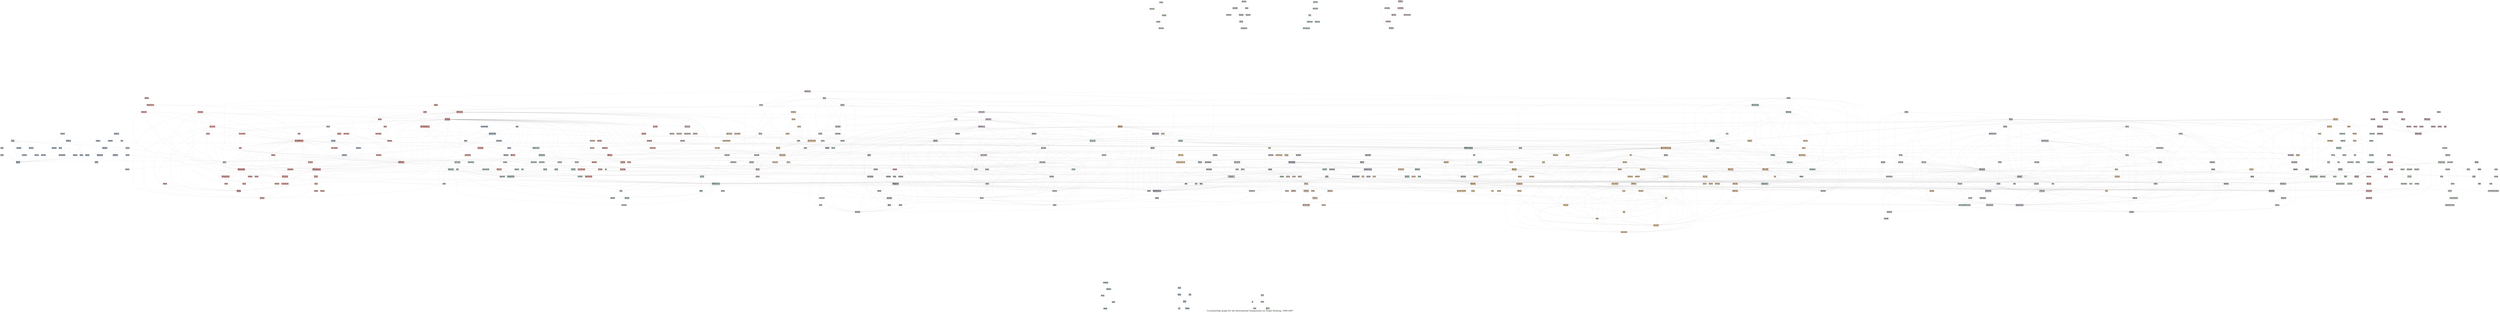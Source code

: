 graph {
	graph [bb="0,0,1520.8,1488.8",
		bgcolor=white,
		charset="UTF-8",
		label="Co-authorship graph for the International Symposiums on Graph Drawing, 1994-2007",
		lheight=0.23,
		lp="760.39,8.4",
		lwidth=6.71,
		outputorder=edgesfirst,
		overlap=prism,
		overlap_scaling=3,
		pack=90
	];
	node [cluster=-1,
		clustercolor=-1,
		fillcolor=-1,
		fontname="Helvetica-Bold",
		height=0.0001,
		label="\N",
		margin=0,
		shape=box,
		style=filled,
		width=0.0001
	];
	edge [color="#55555522"];
	127	[fillcolor="#c7e5cb",
		fontsize=7,
		group=11,
		height=0.16667,
		label=Lee,
		margin=0.001,
		pos="391.13,1286.9",
		width=0.22222];
	131	[fillcolor="#c7e5cb",
		fontsize=6,
		group=11,
		height=0.13889,
		label=Robertson,
		margin=0.001,
		pos="347.94,1271.6",
		width=0.52778];
	127 -- 131	[pos="383.61,1284.3 376.94,1281.9 367.09,1278.4 359.44,1275.7",
		weight=1.0];
	509	[fillcolor="#c7e5cb",
		fontsize=6,
		group=11,
		height=0.13889,
		label=Bederson,
		margin=0.001,
		pos="423.28,1306",
		width=0.47222];
	127 -- 509	[pos="397.64,1290.8 402.77,1293.8 409.96,1298.1 415.42,1301.3",
		weight=1.0];
	410	[fillcolor="#c7e5cb",
		fontsize=6,
		group=11,
		height=0.13889,
		label=Nachmanson,
		margin=0.001,
		pos="348,1302.3",
		width=0.66667];
	127 -- 410	[pos="383.62,1289.6 377.25,1291.9 367.98,1295.2 360.49,1297.8",
		weight=1.0];
	131 -- 410	[pos="347.95,1276.9 347.96,1282.6 347.98,1291.4 347.99,1297",
		weight=1.0];
	32	[fillcolor="#bacbde",
		fontsize=8,
		group=12,
		height=0.19444,
		label=Tth,
		margin=0.001,
		pos="1032.8,452.8",
		width=0.30556];
	391	[fillcolor="#bacbde",
		fontsize=7,
		group=12,
		height=0.16667,
		label=Kyncl,
		margin=0.001,
		pos="1130,416.44",
		width=0.36111];
	32 -- 391	[pos="1042.5,449.18 1060.9,442.28 1100.9,427.32 1119.7,420.27",
		weight=2.0];
	99	[fillcolor="#bacbde",
		fontsize=6,
		group=12,
		height=0.13889,
		label=Pinchasi,
		margin=0.001,
		pos="1078.7,414.7",
		width=0.44444];
	32 -- 99	[pos="1039.6,447.18 1048.5,439.73 1064.2,426.7 1072.8,419.62",
		weight=1.0];
	272	[fillcolor="#bacbde",
		fontsize=7,
		group=12,
		height=0.16667,
		label=Cern,
		margin=0.001,
		pos="1129,459",
		width=0.33333];
	32 -- 272	[pos="1043.8,453.51 1062,454.68 1098,457.01 1116.9,458.22",
		weight=1.0];
	87	[fillcolor="#bacbde",
		fontsize=6,
		group=12,
		height=0.13889,
		label=Keszegh,
		margin=0.001,
		pos="1064,432.9",
		width=0.44444];
	32 -- 87	[pos="1040.6,447.78 1045.6,444.65 1051.8,440.64 1056.6,437.58",
		weight=1.0];
	498	[fillcolor="#bacbde",
		fontsize=6,
		group=12,
		height=0.13889,
		label=Plvlgyi,
		margin=0.001,
		pos="1037.7,405.69",
		width=0.47222];
	32 -- 498	[pos="1033.5,445.85 1034.5,436.33 1036.3,419.44 1037.1,410.92",
		weight=1.0];
	687	[fillcolor="#bacbde",
		fontsize=9,
		group=12,
		height=0.20833,
		label=Pach,
		margin=0.001,
		pos="999.67,395.79",
		width=0.36111];
	32 -- 687	[pos="1029,446.26 1022.8,435.61 1010.6,414.6 1004.1,403.33",
		weight=9.0];
	36	[fillcolor="#bacbde",
		fontsize=7,
		group=12,
		height=0.16667,
		label=Tardos,
		margin=0.001,
		pos="1116.3,395.55",
		width=0.41667];
	32 -- 36	[pos="1040.2,447.72 1056,436.88 1092.9,411.6 1108.7,400.7",
		weight=1.0];
	454	[fillcolor="#bacbde",
		fontsize=7,
		group=12,
		height=0.16667,
		label=Thiele,
		margin=0.001,
		pos="1012.1,482.52",
		width=0.36111];
	32 -- 454	[pos="1028.4,459.1 1024.8,464.28 1019.7,471.56 1016.2,476.63",
		weight=1.0];
	391 -- 687	[pos="1117.5,414.46 1092.6,410.53 1037.3,401.75 1012.3,397.8",
		weight=1.0];
	536	[fillcolor="#bacbde",
		fontsize=7,
		group=12,
		height=0.16667,
		label=Valtr,
		margin=0.001,
		pos="1194.5,387.55",
		width=0.30556];
	391 -- 536	[pos="1139.5,412.18 1152,406.59 1173.7,396.87 1185.8,391.46",
		weight=1.0];
	99 -- 687	[pos="1065.6,411.58 1050.7,408.01 1026.5,402.22 1012,398.73",
		weight=1.0];
	272 -- 391	[pos="1129.1,452.72 1129.3,444.58 1129.6,430.49 1129.8,422.47",
		weight=1.0];
	668	[fillcolor="#bacbde",
		fontsize=7,
		group=12,
		height=0.16667,
		label=Kra,
		margin=0.001,
		pos="1135.2,523.54",
		width=0.30556];
	272 -- 668	[pos="1129.5,464.96 1130.7,477.19 1133.4,505.03 1134.6,517.41",
		weight=1.0];
	631	[fillcolor="#bacbde",
		fontsize=7,
		group=12,
		height=0.16667,
		label=Nyklov,
		margin=0.001,
		pos="1195.3,445.24",
		width=0.5];
	272 -- 631	[pos="1140.2,456.67 1151.1,454.4 1167.8,450.93 1180,448.41",
		weight=1.0];
	689	[fillcolor="#bacbde",
		fontsize=6,
		group=12,
		height=0.13889,
		label=Dvork,
		margin=0.001,
		pos="1118.1,486.31",
		width=0.38889];
	272 -- 689	[pos="1126.6,465.06 1124.7,469.84 1122,476.44 1120.2,481.01",
		weight=1.0];
	439	[fillcolor="#bacbde",
		fontsize=6,
		group=12,
		height=0.13889,
		label=Jelnek,
		margin=0.001,
		pos="1149.8,504.5",
		width=0.33333];
	272 -- 439	[pos="1131.7,464.95 1135.8,473.91 1143.5,490.73 1147.4,499.26",
		weight=1.0];
	87 -- 498	[pos="1059.2,427.91 1054.4,423 1047.2,415.55 1042.5,410.65",
		weight=1.0];
	87 -- 687	[pos="1056.1,428.35 1044.3,421.54 1022,408.7 1009.3,401.35",
		weight=1.0];
	498 -- 687	[pos="1024.8,402.34 1020.6,401.24 1015.9,400.02 1011.8,398.94",
		weight=1.0];
	36 -- 99	[pos="1106.8,400.39 1100.8,403.44 1093.1,407.36 1087.3,410.33",
		weight=1.0];
	36 -- 687	[pos="1101,395.58 1077.9,395.63 1034.5,395.72 1012.8,395.76",
		weight=2.0];
	47	[fillcolor="#bacbde",
		fontsize=6,
		group=12,
		height=0.13889,
		label=Marcus,
		margin=0.001,
		pos="1152,368.33",
		width=0.38889];
	36 -- 47	[pos="1123.5,390.05 1130,385.07 1139.5,377.84 1145.7,373.11",
		weight=1.0];
	454 -- 687	[pos="1011.2,476.55 1009,461.25 1003.2,420.56 1000.8,403.5",
		weight=1.0];
	668 -- 689	[pos="1132.5,517.72 1129.2,510.53 1123.7,498.38 1120.5,491.49",
		weight=1.0];
	439 -- 668	[pos="1145.8,509.7 1143.8,512.26 1141.5,515.34 1139.5,517.94",
		weight=1.0];
	439 -- 689	[pos="1142.4,500.28 1137.5,497.43 1130.9,493.66 1125.9,490.76",
		weight=1.0];
	90	[fillcolor="#fbb4ae",
		fontsize=7,
		group=22,
		height=0.16667,
		label=Finocchi,
		margin=0.001,
		pos="614.7,382.94",
		width=0.5];
	427	[fillcolor="#fbb4ae",
		fontsize=8,
		group=22,
		height=0.19444,
		label=Pizzonia,
		margin=0.001,
		pos="662.11,382.28",
		width=0.55556];
	90 -- 427	[pos="632.9,382.69 635.82,382.65 638.86,382.6 641.83,382.56",
		weight=1.0];
	261	[fillcolor="#fbb4ae",
		fontsize=9,
		group=22,
		height=0.20833,
		label="Di Battista",
		margin=0.001,
		pos="697.45,428.01",
		width=0.80556];
	90 -- 261	[pos="624.2,388.11 639.05,396.2 667.83,411.88 684.55,420.98",
		weight=1.0];
	385	[fillcolor="#fbb4ae",
		fontsize=9,
		group=22,
		height=0.20833,
		label=Patrignani,
		margin=0.001,
		pos="503.97,473.82",
		width=0.77778];
	90 -- 385	[pos="607.78,388.63 588.55,404.4 534.54,448.73 513.01,466.41",
		weight=1.0];
	102	[fillcolor="#fbb4ae",
		fontsize=10,
		group=22,
		height=0.23611,
		label=Liotta,
		margin=0.001,
		pos="588.68,467.24",
		width=0.47222];
	90 -- 102	[pos="612.83,389.01 608.26,403.8 596.53,441.8 591.29,458.8",
		weight=1.0];
	706	[fillcolor="#fbb4ae",
		fontsize=7,
		group=22,
		height=0.16667,
		label=Carmignani,
		margin=0.001,
		pos="692.57,329.48",
		width=0.66667];
	427 -- 706	[pos="666.09,375.38 672.09,364.98 683.35,345.46 689.06,335.57",
		weight=2.0];
	494	[fillcolor="#fbb4ae",
		fontsize=6,
		group=22,
		height=0.13889,
		label=Mariani,
		margin=0.001,
		pos="640.66,362.09",
		width=0.41667];
	427 -- 494	[pos="655.32,375.89 652.28,373.03 648.74,369.7 645.91,367.03",
		weight=1.0];
	261 -- 427	[pos="691.62,420.46 684.87,411.73 673.87,397.5 667.38,389.09",
		weight=8.0];
	261 -- 385	[pos="675.63,433.17 638.18,442.04 562.11,460.05 525.12,468.81",
		weight=8.0];
	261 -- 706	[pos="697.07,420.28 696.13,401.4 693.74,353.26 692.88,335.87",
		weight=2.0];
	261 -- 494	[pos="690.94,420.45 679.28,406.92 655.15,378.91 645.15,367.31",
		weight=1.0];
	579	[fillcolor="#e0cce0",
		fontsize=8,
		group=22,
		height=0.19444,
		label=Bose,
		margin=0.001,
		pos="948.4,473.55",
		width=0.33333];
	261 -- 579	[pos="721.51,432.37 774.27,441.95 898.44,464.48 936.87,471.45",
		weight=1.0];
	680	[fillcolor="#fbb4ae",
		fontsize=7,
		group=22,
		height=0.16667,
		label=Vargiu,
		margin=0.001,
		pos="546.78,448.26",
		width=0.41667];
	261 -- 680	[pos="671.55,431.49 639.58,435.79 586.33,442.94 561,446.35",
		weight=3.0];
	358	[fillcolor="#fbb4ae",
		fontsize=9,
		group=22,
		height=0.20833,
		label=Didimo,
		margin=0.001,
		pos="668.52,404.73",
		width=0.55556];
	261 -- 358	[pos="688.3,420.64 684.72,417.77 680.64,414.49 677.12,411.65",
		weight=7.0];
	667	[fillcolor="#fbb4ae",
		fontsize=9,
		group=22,
		height=0.20833,
		label=Garg,
		margin=0.001,
		pos="569.68,316.21",
		width=0.36111];
	261 -- 667	[pos="689.07,420.67 665.53,400.08 599.1,341.95 576.96,322.58",
		weight=1.0];
	339	[fillcolor="#fbb4ae",
		fontsize=8,
		group=22,
		height=0.19444,
		label=Lubiw,
		margin=0.001,
		pos="786.67,494.58",
		width=0.41667];
	261 -- 339	[pos="707.34,435.39 725.13,448.66 762.18,476.31 778.57,488.54",
		weight=1.0];
	422	[fillcolor="#fbb4ae",
		fontsize=9,
		group=22,
		height=0.20833,
		label=Tamassia,
		margin=0.001,
		pos="546.83,502.58",
		width=0.66667];
	261 -- 422	[pos="683.82,434.76 655,449.03 588.21,482.1 559.89,496.12",
		weight=2.0];
	409	[fillcolor="#fbb4ae",
		fontsize=8,
		group=22,
		height=0.19444,
		label=Lenhart,
		margin=0.001,
		pos="791.79,450.38",
		width=0.52778];
	261 -- 409	[pos="719.33,433.2 736.64,437.3 760.4,442.93 775.92,446.61",
		weight=2.0];
	284	[fillcolor="#bedad6",
		fontsize=9,
		group=22,
		height=0.20833,
		label=Whitesides,
		margin=0.001,
		pos="632.54,546.37",
		width=0.80556];
	261 -- 284	[pos="693.19,435.77 681.4,457.27 648.44,517.38 636.73,538.73",
		weight=2.0];
	485	[fillcolor="#fbb4ae",
		fontsize=8,
		group=22,
		height=0.19444,
		label=Bridgeman,
		margin=0.001,
		pos="545.48,406.5",
		width=0.75];
	261 -- 485	[pos="671.67,424.36 643.05,420.31 597.22,413.82 569.38,409.88",
		weight=1.0];
	395	[fillcolor="#fbb4ae",
		fontsize=6,
		group=22,
		height=0.13889,
		label=Barbagallo,
		margin=0.001,
		pos="723.65,351.75",
		width=0.55556];
	261 -- 395	[pos="700.16,420.13 705.49,404.61 717.24,370.4 721.79,357.14",
		weight=1.0];
	291	[fillcolor="#fbb4ae",
		fontsize=6,
		group=22,
		height=0.13889,
		label=Matera,
		margin=0.001,
		pos="653.17,309.45",
		width=0.36111];
	261 -- 291	[pos="694.55,420.23 686.16,397.77 662.05,333.23 655.08,314.56",
		weight=1.0];
	357	[fillcolor="#fbb4ae",
		fontsize=7,
		group=22,
		height=0.16667,
		label=Cortese,
		margin=0.001,
		pos="678.91,361.52",
		width=0.41667];
	261 -- 357	[pos="695.32,420.38 691.6,407.01 683.96,379.61 680.58,367.51",
		weight=3.0];
	484	[fillcolor="#fbb4ae",
		fontsize=8,
		group=22,
		height=0.19444,
		label=Frati,
		margin=0.001,
		pos="577.36,525.01",
		width=0.33333];
	261 -- 484	[pos="688.42,435.3 665.4,453.89 604.88,502.78 584.31,519.39",
		weight=3.0];
	341	[fillcolor="#fbb4ae",
		fontsize=6,
		group=22,
		height=0.13889,
		label=Marcandalli,
		margin=0.001,
		pos="774.27,335.48",
		width=0.61111];
	261 -- 341	[pos="703.74,420.44 718.93,402.14 757.33,355.89 770.08,340.53",
		weight=1.0];
	424	[fillcolor="#fbb4ae",
		fontsize=6,
		group=22,
		height=0.13889,
		label=Lillo,
		margin=0.001,
		pos="707.94,289.92",
		width=0.25];
	261 -- 424	[pos="698.05,420.19 699.96,394.97 705.94,316.21 707.54,295.15",
		weight=1.0];
	385 -- 427	[pos="516.12,466.79 546.2,449.37 623.78,404.47 651.81,388.24",
		weight=7.0];
	385 -- 494	[pos="512.94,466.49 538.84,445.32 613.24,384.5 634.76,366.91",
		weight=1.0];
	385 -- 680	[pos="515.67,466.84 522.9,462.52 532,457.08 538.48,453.21",
		weight=2.0];
	385 -- 484	[pos="514.18,480.94 528.98,491.27 556.12,510.19 569.49,519.52",
		weight=1.0];
	570	[fillcolor="#fdd8a8",
		fontsize=6,
		group=22,
		height=0.13889,
		label=Lesh,
		margin=0.001,
		pos="513.13,526.16",
		width=0.27778];
	385 -- 570	[pos="505.32,481.54 507.21,492.35 510.6,511.69 512.22,520.94",
		weight=1.0];
	102 -- 427	[pos="595.46,459.4 609.8,442.81 643.01,404.38 656.38,388.91",
		weight=1.0];
	102 -- 261	[pos="602.9,462.11 622.71,454.97 658.58,442.03 679.99,434.31",
		weight=9.0];
	102 -- 385	[pos="571.54,468.57 559.94,469.48 544.37,470.68 531.1,471.71",
		weight=2.0];
	102 -- 579	[pos="606.03,467.55 668.77,468.65 882.92,472.4 936.28,473.33",
		weight=1.0];
	102 -- 680	[pos="575.88,461.44 569.72,458.65 562.44,455.36 556.71,452.76",
		weight=2.0];
	102 -- 358	[pos="597.84,460.07 613.24,448.02 644.14,423.82 659.47,411.82",
		weight=12.0];
	102 -- 667	[pos="587.61,458.69 584.23,431.86 573.88,349.6 570.65,323.94",
		weight=2.0];
	102 -- 339	[pos="605.22,469.53 643.24,474.78 736.31,487.63 772.21,492.58",
		weight=2.0];
	102 -- 422	[pos="579.81,474.74 572.61,480.82 562.52,489.33 555.41,495.34",
		weight=2.0];
	102 -- 409	[pos="605.65,465.83 643.41,462.7 734.11,455.17 773.27,451.91",
		weight=6.0];
	102 -- 284	[pos="593.38,475.71 601.95,491.18 620.02,523.78 628.27,538.67",
		weight=4.0];
	102 -- 485	[pos="582.86,459.05 574.29,447 558.44,424.72 550.41,413.43",
		weight=1.0];
	294	[fillcolor="#dccfe0",
		fontsize=9,
		group=2,
		height=0.20833,
		label=Mutzel,
		margin=0.001,
		pos="367.68,541.25",
		width=0.52778];
	102 -- 294	[pos="574.52,471.99 534.79,485.29 422.57,522.87 382.3,536.36",
		weight=1.0];
	118	[fillcolor="#ebd1ca",
		fontsize=8,
		group=15,
		height=0.19444,
		label=Felsner,
		margin=0.001,
		pos="707.95,270.03",
		width=0.5];
	102 -- 118	[pos="593.81,458.77 613.69,425.89 685.54,307.08 703.74,276.99",
		weight=1.0];
	139	[fillcolor="#fbb4ae",
		fontsize=9,
		group=22,
		height=0.20833,
		label="Di Giacomo",
		margin=0.001,
		pos="660.17,451.28",
		width=0.88889];
	102 -- 139	[pos="604.55,463.7 614.01,461.59 626.19,458.87 636.75,456.51",
		weight=14.0];
	600	[fillcolor="#c3e0d0",
		fontsize=9,
		group=22,
		height=0.20833,
		label=Goodrich,
		margin=0.001,
		pos="444.01,447.38",
		width=0.66667];
	102 -- 600	[pos="572.09,464.97 546.04,461.39 495.51,454.45 466.31,450.44",
		weight=1.0];
	315	[fillcolor="#fbb4ae",
		fontsize=8,
		group=22,
		height=0.19444,
		label=Meijer,
		margin=0.001,
		pos="747.39,467.57",
		width=0.44444];
	102 -- 315	[pos="605.97,467.28 636.82,467.34 700.95,467.47 731.08,467.54",
		weight=6.0];
	200	[fillcolor="#bedad6",
		fontsize=9,
		group=22,
		height=0.20833,
		label=Wood,
		margin=0.001,
		pos="817.42,530.14",
		width=0.47222];
	102 -- 200	[pos="603.69,471.37 645.24,482.79 761.4,514.73 802.65,526.08",
		weight=1.0];
	380	[fillcolor="#bedad6",
		fontsize=6,
		group=22,
		height=0.13889,
		label=Rosamond,
		margin=0.001,
		pos="735.12,533.42",
		width=0.55556];
	102 -- 380	[pos="601.42,473 630.09,485.96 699.19,517.19 725.09,528.89",
		weight=1.0];
	440	[fillcolor="#fbb4ae",
		fontsize=7,
		group=22,
		height=0.16667,
		label="van Kreveld",
		margin=0.001,
		pos="470.13,509.59",
		width=0.69444];
	102 -- 440	[pos="574.62,472.27 551.8,480.42 506.98,496.43 484.18,504.58",
		weight=1.0];
	120	[fillcolor="#fbb4ae",
		fontsize=6,
		group=22,
		height=0.13889,
		label=ElGindy,
		margin=0.001,
		pos="629.19,482.1",
		width=0.41667];
	102 -- 120	[pos="602.4,472.27 607.81,474.26 613.93,476.5 618.95,478.34",
		weight=1.0];
	310	[fillcolor="#bedad6",
		fontsize=6,
		group=22,
		height=0.13889,
		label=Fellows,
		margin=0.001,
		pos="664.26,525.63",
		width=0.41667];
	102 -- 310	[pos="597.95,474.4 613.56,486.46 644.69,510.51 658,520.79",
		weight=1.0];
	614	[fillcolor="#bedad6",
		fontsize=6,
		group=22,
		height=0.13889,
		label=Ragde,
		margin=0.001,
		pos="682.78,543.98",
		width=0.33333];
	102 -- 614	[pos="597.71,474.6 616.84,490.21 661.05,526.25 676.95,539.22",
		weight=1.0];
	601	[fillcolor="#c3e0d0",
		fontsize=9,
		group=20,
		height=0.20833,
		label=Kobourov,
		margin=0.001,
		pos="410.1,493.84",
		width=0.75];
	102 -- 601	[pos="572.2,469.7 540.51,474.42 470.97,484.78 434.12,490.26",
		weight=1.0];
	163	[fillcolor="#fbb4ae",
		fontsize=7,
		group=22,
		height=0.16667,
		label=Tassinari,
		margin=0.001,
		pos="523.15,428.35",
		width=0.52778];
	102 -- 163	[pos="577.57,460.65 564.86,453.11 544.29,440.9 532.41,433.85",
		weight=2.0];
	215	[fillcolor="#fbb4ae",
		fontsize=6,
		group=22,
		height=0.13889,
		label=Parise,
		margin=0.001,
		pos="585.35,438.38",
		width=0.33333];
	102 -- 215	[pos="587.7,458.74 587.13,453.82 586.43,447.79 585.95,443.57",
		weight=1.0];
	613	[fillcolor="#fbb4ae",
		fontsize=7,
		group=22,
		height=0.16667,
		label=Binucci,
		margin=0.001,
		pos="644.56,340.78",
		width=0.44444];
	102 -- 613	[pos="592.52,458.55 603.17,434.44 632.89,367.18 641.92,346.74",
		weight=2.0];
	225	[fillcolor="#fbb4ae",
		fontsize=7,
		group=22,
		height=0.16667,
		label=Giordano,
		margin=0.001,
		pos="574.19,357.7",
		width=0.55556];
	102 -- 225	[pos="587.55,458.65 584.72,437.26 577.41,382.07 574.99,363.73",
		weight=1.0];
	307	[fillcolor="#fbb4ae",
		fontsize=7,
		group=22,
		height=0.16667,
		label=Nonato,
		margin=0.001,
		pos="605.55,337.82",
		width=0.41667];
	102 -- 307	[pos="589.79,458.75 592.96,434.46 602,365.06 604.75,343.97",
		weight=2.0];
	269	[fillcolor="#fbb4ae",
		fontsize=7,
		group=22,
		height=0.16667,
		label=Everett,
		margin=0.001,
		pos="773.1,406.79",
		width=0.41667];
	102 -- 269	[pos="603.15,462.5 638.48,450.92 728.59,421.38 761.15,410.71",
		weight=1.0];
	644	[fillcolor="#bedad6",
		fontsize=8,
		group=22,
		height=0.19444,
		label=Dujmovic,
		margin=0.001,
		pos="727.84,555.6",
		width=0.66667];
	102 -- 644	[pos="599.6,474.18 625.87,490.86 692.3,533.03 717.73,549.17",
		weight=1.0];
	369	[fillcolor="#fbb4ae",
		fontsize=7,
		group=22,
		height=0.16667,
		label=Lazard,
		margin=0.001,
		pos="758.64,385.72",
		width=0.41667];
	102 -- 369	[pos="601.18,461.25 633.53,445.73 719.52,404.49 748.75,390.47",
		weight=1.0];
	185	[fillcolor="#c3e0d0",
		fontsize=8,
		group=14,
		height=0.19444,
		label=Eppstein,
		margin=0.001,
		pos="447.48,469.9",
		width=0.55556];
	102 -- 185	[pos="571.65,467.56 545.54,468.05 495.71,468.99 467.76,469.52",
		weight=1.0];
	160	[fillcolor="#fdd8a8",
		fontsize=9,
		group=14,
		height=0.20833,
		label=Brandenburg,
		margin=0.001,
		pos="486.87,587.54",
		width=0.94444];
	102 -- 160	[pos="582,475.14 563.51,496.99 511.81,558.08 493.44,579.77",
		weight=1.0];
	555	[fillcolor="#bedad6",
		fontsize=6,
		group=22,
		height=0.13889,
		label=Nishimura,
		margin=0.001,
		pos="751.3,515.23",
		width=0.55556];
	102 -- 555	[pos="603.4,471.59 634.83,480.86 708.08,502.48 738.11,511.34",
		weight=1.0];
	472	[fillcolor="#fbb4ae",
		fontsize=7,
		group=22,
		height=0.16667,
		label=Speckmann,
		margin=0.001,
		pos="522.15,357.83",
		width=0.66667];
	102 -- 472	[pos="583.68,459.02 570.87,437.95 537.08,382.38 525.85,363.9",
		weight=1.0];
	691	[fillcolor="#bedad6",
		fontsize=6,
		group=22,
		height=0.13889,
		label=McCartin,
		margin=0.001,
		pos="726.17,493.6",
		width=0.47222];
	102 -- 691	[pos="604.72,470.32 631.64,475.48 685.5,485.8 711.48,490.78",
		weight=1.0];
	171	[fillcolor="#fbb4ae",
		fontsize=6,
		group=22,
		height=0.13889,
		label=Buti,
		margin=0.001,
		pos="632.51,402.23",
		width=0.22222];
	102 -- 171	[pos="594.23,459.01 603.45,445.34 621.63,418.38 629.14,407.23",
		weight=1.0];
	678	[fillcolor="#e0cce0",
		fontsize=6,
		group=22,
		height=0.13889,
		label=Gomez,
		margin=0.001,
		pos="962.6,511.64",
		width=0.34722];
	579 -- 678	[pos="951.01,480.53 953.76,487.92 958.05,499.42 960.56,506.18",
		weight=1.0];
	358 -- 427	[pos="666.35,397.13 665.63,394.59 664.82,391.76 664.11,389.27",
		weight=5.0];
	358 -- 385	[pos="655.06,410.39 624.81,423.08 551.65,453.8 519.53,467.29",
		weight=3.0];
	358 -- 706	[pos="671.01,396.96 675.8,381.94 686.26,349.2 690.61,335.6",
		weight=2.0];
	358 -- 422	[pos="659.77,411.77 637.43,429.74 578.44,477.16 555.83,495.35",
		weight=1.0];
	358 -- 485	[pos="648.48,405.02 627.91,405.32 595.77,405.78 572.87,406.1",
		weight=1.0];
	358 -- 395	[pos="676.19,397.37 687.55,386.45 708.56,366.25 718.36,356.83",
		weight=1.0];
	358 -- 440	[pos="656.71,410.98 621,429.85 514.61,486.08 480.66,504.03",
		weight=1.0];
	358 -- 613	[pos="665.58,396.89 660.73,383.95 651.16,358.4 646.81,346.78",
		weight=3.0];
	358 -- 472	[pos="653.14,399.8 624.8,390.72 564.74,371.48 536.9,362.56",
		weight=1.0];
	667 -- 680	[pos="568.32,324.07 564.14,348.17 551.56,420.65 547.83,442.17",
		weight=1.0];
	604	[fillcolor="#fbb4ae",
		fontsize=6,
		group=22,
		height=0.13889,
		label=Spriggs,
		margin=0.001,
		pos="794.69,571.13",
		width=0.38889];
	339 -- 604	[pos="787.39,501.37 788.96,516.45 792.73,552.43 794.14,565.91",
		weight=1.0];
	491	[fillcolor="#fbb4ae",
		fontsize=7,
		group=22,
		height=0.16667,
		label=Iturriaga,
		margin=0.001,
		pos="828.21,478.51",
		width=0.5];
	339 -- 491	[pos="798.47,490.02 804.03,487.86 810.66,485.3 816.24,483.14",
		weight=2.0];
	422 -- 680	[pos="546.82,494.57 546.81,483.59 546.79,464.12 546.78,454.29",
		weight=1.0];
	422 -- 667	[pos="547.81,494.57 551.57,463.92 565.02,354.23 568.73,323.98",
		weight=6.0];
	422 -- 485	[pos="546.72,494.72 546.46,476.34 545.82,430.83 545.58,413.42",
		weight=6.0];
	422 -- 600	[pos="534.22,495.81 514.38,485.16 476.11,464.61 456.4,454.03",
		weight=1.0];
	634	[fillcolor="#c3e0d0",
		fontsize=6,
		group=22,
		height=0.13889,
		label=Chan,
		margin=0.001,
		pos="454.08,413.96",
		width=0.27778];
	422 -- 634	[pos="539.24,495.33 520.9,477.8 474.53,433.51 459.14,418.8",
		weight=1.0];
	458	[fillcolor="#c7c6d4",
		fontsize=9,
		group=18,
		height=0.20833,
		label=Wagner,
		margin=0.001,
		pos="645.77,631.53",
		width=0.58333];
	422 -- 458	[pos="552.72,510.26 570.36,533.25 622.6,601.33 640.03,624.05",
		weight=1.0];
	608	[fillcolor="#fbb4ae",
		fontsize=6,
		group=22,
		height=0.13889,
		label=Fanto,
		margin=0.001,
		pos="513.88,383.26",
		width=0.30556];
	422 -- 608	[pos="544.67,494.75 538.43,472.15 520.49,407.19 515.3,388.4",
		weight=1.0];
	435	[fillcolor="#c7c6d4",
		fontsize=6,
		group=18,
		height=0.13889,
		label=Shubina,
		margin=0.001,
		pos="632.32,587.01",
		width=0.41667];
	422 -- 435	[pos="554.42,510.08 571.58,527.02 613.01,567.93 627.34,582.09",
		weight=1.0];
	650	[fillcolor="#fbb4ae",
		fontsize=6,
		group=22,
		height=0.13889,
		label=Gelfand,
		margin=0.001,
		pos="495.67,447.47",
		width=0.41667];
	422 -- 650	[pos="539.72,494.92 529.06,483.45 509.26,462.12 500.3,452.46",
		weight=1.0];
	572	[fillcolor="#fbb4ae",
		fontsize=6,
		group=22,
		height=0.13889,
		label=Finkel,
		margin=0.001,
		pos="484.12,415.63",
		width=0.33333];
	422 -- 572	[pos="541.26,494.87 528.67,477.41 498.29,435.27 487.77,420.69",
		weight=1.0];
	409 -- 579	[pos="809.46,452.99 841.77,457.77 909.6,467.8 936.78,471.83",
		weight=1.0];
	284 -- 339	[pos="650.53,540.33 682.29,529.66 747.52,507.74 774.54,498.66",
		weight=2.0];
	284 -- 315	[pos="643.14,539.1 665.69,523.63 718.03,487.72 738.74,473.51",
		weight=1.0];
	284 -- 380	[pos="658.96,543.04 677.24,540.73 701.09,537.72 717.19,535.69",
		weight=1.0];
	284 -- 310	[pos="643.64,539.12 648.07,536.22 653.04,532.97 657,530.38",
		weight=1.0];
	284 -- 614	[pos="661.19,545.01 664.54,544.85 667.8,544.69 670.73,544.55",
		weight=1.0];
	284 -- 644	[pos="659.85,549.01 674.15,550.4 691.46,552.07 705.04,553.39",
		weight=2.0];
	284 -- 555	[pos="653.23,540.95 677.29,534.64 716.35,524.39 737.18,518.93",
		weight=1.0];
	284 -- 691	[pos="645.17,539.25 664.74,528.23 701.82,507.32 718.13,498.13",
		weight=1.0];
	527	[fillcolor="#fdd8a8",
		fontsize=9,
		group=10,
		height=0.20833,
		label=Eades,
		margin=0.001,
		pos="484.56,698.15",
		width=0.44444];
	284 -- 527	[pos="625,554.11 599.44,580.32 516.3,665.59 491.57,690.96",
		weight=1.0];
	433	[fillcolor="#f7d6b4",
		fontsize=8,
		group=22,
		height=0.19444,
		label=Shermer,
		margin=0.001,
		pos="882.21,487.83",
		width=0.55556];
	284 -- 433	[pos="654.26,541.28 703.38,529.76 822.1,501.93 865.75,491.69",
		weight=1.0];
	661	[fillcolor="#fdd8a8",
		fontsize=7,
		group=22,
		height=0.16667,
		label=Ryall,
		margin=0.001,
		pos="611.5,567.97",
		width=0.33333];
	284 -- 661	[pos="624.94,554.17 622.21,556.97 619.2,560.07 616.71,562.62",
		weight=1.0];
	351	[fillcolor="#bedad6",
		fontsize=8,
		group=10,
		height=0.19444,
		label=Houle,
		margin=0.001,
		pos="504.52,624.23",
		width=0.41667];
	284 -- 351	[pos="620.73,553.56 595.35,568.99 536.1,605.03 513.5,618.77",
		weight=2.0];
	346	[fillcolor="#bedad6",
		fontsize=6,
		group=22,
		height=0.13889,
		label=Alt,
		margin=0.001,
		pos="699,576.85",
		width=0.19444];
	284 -- 346	[pos="647.29,553.14 661.67,559.73 682.81,569.43 693.03,574.11",
		weight=1.0];
	447	[fillcolor="#bedad6",
		fontsize=7,
		group=22,
		height=0.16667,
		label=Godau,
		margin=0.001,
		pos="758.43,576.32",
		width=0.38889];
	284 -- 447	[pos="654.18,551.52 680.76,557.84 724.92,568.35 746.21,573.42",
		weight=1.0];
	485 -- 667	[pos="547.3,399.71 551.72,383.23 562.99,341.15 567.64,323.83",
		weight=2.0];
	485 -- 608	[pos="536.51,399.9 531.25,396.03 524.75,391.25 520.07,387.81",
		weight=1.0];
	395 -- 427	[pos="714.3,356.38 703.41,361.79 685.4,370.72 673.65,376.56",
		weight=1.0];
	395 -- 706	[pos="716.75,346.81 712.03,343.42 705.75,338.92 700.77,335.36",
		weight=1.0];
	291 -- 427	[pos="653.81,314.69 655.4,327.6 659.49,360.97 661.27,375.43",
		weight=1.0];
	291 -- 706	[pos="661.14,313.5 667.08,316.52 675.25,320.67 681.77,323.99",
		weight=1.0];
	291 -- 358	[pos="654,314.57 656.54,330.34 664.25,378.23 667.28,397.04",
		weight=1.0];
	357 -- 427	[pos="674.32,367.2 672.22,369.79 669.72,372.88 667.53,375.58",
		weight=2.0];
	357 -- 385	[pos="670.94,366.64 642.73,384.75 547.6,445.82 515.02,466.73",
		weight=3.0];
	484 -- 601	[pos="565.86,522.87 538.48,517.77 469,504.82 432.81,498.07",
		weight=1.0];
	677	[fillcolor="#c7c6d4",
		fontsize=9,
		group=22,
		height=0.20833,
		label=Kaufmann,
		margin=0.001,
		pos="640.3,654.8",
		width=0.77778];
	484 -- 677	[pos="580.56,531.63 591.19,553.53 625.18,623.63 636.55,647.07",
		weight=1.0];
	341 -- 358	[pos="766.67,340.46 748.01,352.68 699.95,384.16 678.79,398.01",
		weight=1.0];
	294 -- 600	[pos="373.67,533.89 387.87,516.43 423.46,472.66 437.84,454.97",
		weight=1.0];
	294 -- 601	[pos="374.31,533.85 382.23,524.99 395.42,510.25 403.38,501.35",
		weight=1.0];
	294 -- 527	[pos="373.32,548.82 393.11,575.39 459.28,664.21 478.98,690.66",
		weight=1.0];
	521	[fillcolor="#dccfe0",
		fontsize=6,
		group=2,
		height=0.13889,
		label=Pouchkarev,
		margin=0.001,
		pos="284.1,442.68",
		width=0.61111];
	294 -- 521	[pos="361.4,533.84 345.15,514.68 302.05,463.85 288.35,447.69",
		weight=1.0];
	497	[fillcolor="#eeb9b8",
		fontsize=8,
		group=10,
		height=0.19444,
		label=North,
		margin=0.001,
		pos="467.2,622.88",
		width=0.38889];
	294 -- 497	[pos="376.16,548.21 395.34,563.94 441.76,602.02 459.83,616.84",
		weight=1.0];
	478	[fillcolor="#fdd8a8",
		fontsize=8,
		group=2,
		height=0.19444,
		label=Schreiber,
		margin=0.001,
		pos="410.93,616.81",
		width=0.61111];
	294 -- 478	[pos="371.98,548.77 380.36,563.41 398.74,595.51 406.89,609.76",
		weight=1.0];
	328	[fillcolor="#dccfe0",
		fontsize=6,
		group=2,
		height=0.13889,
		label=Fialko,
		margin=0.001,
		pos="264.91,549.94",
		width=0.33333];
	294 -- 328	[pos="348.83,542.85 327.85,544.62 294.59,547.43 276.9,548.92",
		weight=1.0];
	390	[fillcolor="#dccfe0",
		fontsize=8,
		group=2,
		height=0.19444,
		label=Leipert,
		margin=0.001,
		pos="222.46,547.08",
		width=0.47222];
	294 -- 390	[pos="348.69,542.02 320.25,543.16 266.99,545.29 239.64,546.39",
		weight=6.0];
	303	[fillcolor="#dccfe0",
		fontsize=9,
		group=2,
		height=0.20833,
		label=Jnger,
		margin=0.001,
		pos="323.31,548.86",
		width=0.47222];
	294 -- 303	[pos="350.14,544.26 346.56,544.87 342.8,545.52 339.28,546.12",
		weight=12.0];
	597	[fillcolor="#dccfe0",
		fontsize=8,
		group=2,
		height=0.19444,
		label=Gutwenger,
		margin=0.001,
		pos="170.88,552.59",
		width=0.72222];
	294 -- 597	[pos="348.81,542.34 313.31,544.39 236.56,548.81 196.46,551.12",
		weight=10.0];
	537	[fillcolor="#dccfe0",
		fontsize=6,
		group=2,
		height=0.13889,
		label=Ambras,
		margin=0.001,
		pos="284.83,603.44",
		width=0.41667];
	294 -- 537	[pos="358.5,548.15 341.64,560.79 306.16,587.43 291.44,598.47",
		weight=1.0];
	637	[fillcolor="#dccfe0",
		fontsize=7,
		group=2,
		height=0.16667,
		label=Ziegler,
		margin=0.001,
		pos="227.17,608.99",
		width=0.41667];
	294 -- 637	[pos="355.21,547.26 327.54,560.6 261.49,592.44 236.75,604.37",
		weight=2.0];
	568	[fillcolor="#dccfe0",
		fontsize=7,
		group=2,
		height=0.16667,
		label=Barth,
		margin=0.001,
		pos="256.26,482.44",
		width=0.33333];
	294 -- 568	[pos="355.75,534.96 333.07,522.99 284.24,497.21 264.64,486.87",
		weight=2.0];
	695	[fillcolor="#dccfe0",
		fontsize=6,
		group=2,
		height=0.13889,
		label=Schmidt,
		margin=0.001,
		pos="149.31,483.01",
		width=0.41667];
	294 -- 695	[pos="351.62,536.97 309.76,525.81 198,495.99 161.22,486.19",
		weight=1.0];
	692	[fillcolor="#dccfe0",
		fontsize=7,
		group=2,
		height=0.16667,
		label=Chimani,
		margin=0.001,
		pos="176.39,506.33",
		width=0.47222];
	294 -- 692	[pos="350.37,538.09 313.3,531.33 226.8,515.53 191.65,509.11",
		weight=1.0];
	566	[fillcolor="#dccfe0",
		fontsize=6,
		group=2,
		height=0.13889,
		label=Lee,
		margin=0.001,
		pos="321.05,502.28",
		width=0.22222];
	294 -- 566	[pos="359.13,534.1 349.45,526.02 334.01,513.11 326.09,506.49",
		weight=1.0];
	656	[fillcolor="#ebd1ca",
		fontsize=6,
		group=15,
		height=0.13889,
		label=Dangelmayr,
		margin=0.001,
		pos="658.46,248.98",
		width=0.61111];
	118 -- 656	[pos="695.97,264.94 687.73,261.43 676.89,256.82 668.99,253.46",
		weight=1.0];
	374	[fillcolor="#ebd1ca",
		fontsize=6,
		group=15,
		height=0.13889,
		label=Zickfeld,
		margin=0.001,
		pos="635.17,230.77",
		width=0.41667];
	118 -- 374	[pos="697.52,264.4 682.9,256.52 656.61,242.34 643.33,235.17",
		weight=1.0];
	175	[fillcolor="#ebd1ca",
		fontsize=6,
		group=15,
		height=0.13889,
		label=Massow,
		margin=0.001,
		pos="747.53,250.14",
		width=0.41667];
	118 -- 175	[pos="718.76,264.6 725.17,261.37 733.17,257.35 739.11,254.37",
		weight=1.0];
	573	[fillcolor="#ebd1ca",
		fontsize=6,
		group=15,
		height=0.13889,
		label=Bonichon,
		margin=0.001,
		pos="706.47,245.34",
		width=0.5];
	118 -- 573	[pos="707.53,263.02 707.29,259.03 707,254.11 706.78,250.48",
		weight=1.0];
	671	[fillcolor="#ebd1ca",
		fontsize=6,
		group=15,
		height=0.13889,
		label=Mosbah,
		margin=0.001,
		pos="681.87,227.13",
		width=0.41667];
	118 -- 671	[pos="703.87,263.33 698.66,254.75 689.73,240.07 685.01,232.31",
		weight=1.0];
	139 -- 385	[pos="632.61,455.26 603.27,459.49 557.25,466.13 528.94,470.22",
		weight=1.0];
	139 -- 358	[pos="661.55,443.6 663.09,435.02 665.56,421.23 667.11,412.59",
		weight=9.0];
	139 -- 315	[pos="685.4,455.99 700.69,458.85 719.68,462.39 732.59,464.8",
		weight=5.0];
	139 -- 440	[pos="640.19,457.41 602.07,469.11 519.72,494.38 485.51,504.87",
		weight=1.0];
	139 -- 472	[pos="649.34,443.95 622.65,425.88 554.16,379.51 530.41,363.42",
		weight=1.0];
	600 -- 601	[pos="438.41,455.05 432.09,463.71 421.88,477.71 415.6,486.31",
		weight=5.0];
	600 -- 634	[pos="446.35,439.63 448.25,433.31 450.89,424.55 452.54,419.08",
		weight=1.0];
	315 -- 358	[pos="739.83,461.54 725.18,449.87 693,424.23 677.38,411.79",
		weight=3.0];
	315 -- 339	[pos="756.11,473.56 762.71,478.1 771.72,484.3 778.25,488.79",
		weight=1.0];
	414	[fillcolor="#fbb4ae",
		fontsize=6,
		group=22,
		height=0.13889,
		label=Hirsch,
		margin=0.001,
		pos="843.35,438.14",
		width=0.33333];
	315 -- 414	[pos="760.74,463.48 780.3,457.48 816.33,446.43 833.61,441.13",
		weight=1.0];
	612	[fillcolor="#fdd8a8",
		fontsize=6,
		group=22,
		height=0.13889,
		label=Bretscher,
		margin=0.001,
		pos="794.39,550.9",
		width=0.5];
	315 -- 612	[pos="751.24,474.39 760.36,490.56 783.15,530.97 791.37,545.55",
		weight=1.0];
	200 -- 454	[pos="832.37,526.48 869.76,517.33 966.74,493.61 1000.4,485.38",
		weight=1.0];
	200 -- 284	[pos="800.69,531.61 768.78,534.41 698.95,540.54 660.07,543.95",
		weight=1.0];
	200 -- 380	[pos="800.37,530.82 787.18,531.34 768.91,532.07 755.05,532.63",
		weight=1.0];
	200 -- 310	[pos="800.44,529.64 770.38,528.75 708.24,526.93 679.48,526.08",
		weight=1.0];
	200 -- 614	[pos="800.64,531.86 773.01,534.7 718.6,540.29 694.62,542.76",
		weight=1.0];
	200 -- 644	[pos="803.03,534.23 787.2,538.73 761.79,545.95 744.96,550.73",
		weight=6.0];
	200 -- 555	[pos="802.08,526.68 791.4,524.27 777.22,521.07 766.56,518.67",
		weight=1.0];
	200 -- 691	[pos="804.34,524.9 786.01,517.56 753.05,504.36 736.39,497.69",
		weight=1.0];
	200 -- 433	[pos="827.26,523.71 839.58,515.67 860.54,501.98 872.7,494.04",
		weight=1.0];
	505	[fillcolor="#bedad6",
		fontsize=7,
		group=22,
		height=0.16667,
		label=Morin,
		margin=0.001,
		pos="855.5,530.88",
		width=0.36111];
	200 -- 505	[pos="834.68,530.47 837.2,530.52 839.76,530.57 842.18,530.62",
		weight=1.0];
	386	[fillcolor="#bedad6",
		fontsize=6,
		group=22,
		height=0.13889,
		label=Telle,
		margin=0.001,
		pos="880.55,554.17",
		width=0.27778];
	200 -- 386	[pos="830.5,535.12 843.07,539.9 861.67,546.98 872.3,551.03",
		weight=1.0];
	405	[fillcolor="#c7c6d4",
		fontsize=6,
		group=22,
		height=0.13889,
		label=Lynn,
		margin=0.001,
		pos="799.61,589.4",
		width=0.27778];
	200 -- 405	[pos="815.09,537.88 811.4,550.18 804.28,573.85 801.15,584.26",
		weight=1.0];
	380 -- 614	[pos="719.42,536.59 711.11,538.26 701.11,540.28 693.66,541.78",
		weight=1.0];
	380 -- 644	[pos="733.43,538.56 732.46,541.53 731.22,545.31 730.16,548.55",
		weight=1.0];
	380 -- 555	[pos="739.54,528.45 741.79,525.93 744.51,522.86 746.78,520.32",
		weight=1.0];
	380 -- 691	[pos="733.95,528.22 732.23,520.54 729.02,506.28 727.31,498.68",
		weight=1.0];
	440 -- 472	[pos="472.23,503.46 480.64,478.95 511.73,388.23 520.08,363.88",
		weight=1.0];
	120 -- 339	[pos="644.01,483.27 674.02,485.65 741.71,491.02 771.78,493.4",
		weight=1.0];
	120 -- 284	[pos="629.48,487.58 630.07,498.99 631.45,525.35 632.14,538.55",
		weight=1.0];
	120 -- 315	[pos="643.69,480.32 666,477.57 708.6,472.34 731.65,469.5",
		weight=1.0];
	310 -- 380	[pos="678.6,527.21 689.6,528.42 704.87,530.1 716.76,531.4",
		weight=1.0];
	310 -- 614	[pos="669.32,530.65 671.98,533.28 675.22,536.49 677.86,539.1",
		weight=1.0];
	310 -- 644	[pos="673.1,529.8 684.02,534.95 702.67,543.74 715.13,549.6",
		weight=1.0];
	310 -- 555	[pos="678.63,523.92 693.51,522.14 716.78,519.36 732.97,517.42",
		weight=1.0];
	310 -- 691	[pos="672.61,521.31 684.36,515.23 705.66,504.21 717.55,498.06",
		weight=1.0];
	614 -- 644	[pos="693.23,546.67 698.23,547.96 704.34,549.53 710.03,551",
		weight=1.0];
	614 -- 691	[pos="687.1,538.96 695.42,529.3 713.56,508.23 721.87,498.59",
		weight=1.0];
	601 -- 677	[pos="420.29,500.97 458.31,527.55 591.7,620.82 629.96,647.57",
		weight=1.0];
	649	[fillcolor="#eeb9b8",
		fontsize=8,
		group=10,
		height=0.19444,
		label=Gansner,
		margin=0.001,
		pos="361.17,574.49",
		width=0.55556];
	601 -- 649	[pos="405.41,501.57 395.84,517.34 374.22,552.98 365.22,567.81",
		weight=1.0];
	701	[fillcolor="#c3e0d0",
		fontsize=6,
		group=20,
		height=0.13889,
		label=Harding,
		margin=0.001,
		pos="373.07,424.65",
		width=0.41667];
	601 -- 701	[pos="406,486.17 398.39,471.96 382.29,441.87 375.83,429.81",
		weight=1.0];
	641	[fillcolor="#c3e0d0",
		fontsize=7,
		group=20,
		height=0.16667,
		label=Navabi,
		margin=0.001,
		pos="341.74,365.7",
		width=0.41667];
	601 -- 641	[pos="406.03,486.21 393.56,462.83 356.04,392.5 344.9,371.61",
		weight=2.0];
	642	[fillcolor="#c3e0d0",
		fontsize=6,
		group=20,
		height=0.13889,
		label=Forrester,
		margin=0.001,
		pos="284.55,406.13",
		width=0.47222];
	601 -- 642	[pos="399.83,486.66 375,469.32 312.23,425.47 291.39,410.92",
		weight=1.0];
	622	[fillcolor="#c3e0d0",
		fontsize=7,
		group=20,
		height=0.16667,
		label=Yee,
		margin=0.001,
		pos="322.28,386.36",
		width=0.25];
	601 -- 622	[pos="403.79,486.11 386.88,465.41 340.88,409.12 326.58,391.62",
		weight=2.0];
	712	[fillcolor="#c3e0d0",
		fontsize=7,
		group=2,
		height=0.16667,
		label="Estrella-Balderrama",
		margin=0.001,
		pos="228.61,461.73",
		width=1.1389];
	601 -- 712	[pos="387.12,489.77 353.25,483.78 290.15,472.62 254.63,466.33",
		weight=2.0];
	615	[fillcolor="#c3e0d0",
		fontsize=7,
		group=20,
		height=0.16667,
		label=Pitta,
		margin=0.001,
		pos="409.42,359.57",
		width=0.27778];
	601 -- 615	[pos="410.06,485.84 409.94,461.34 409.57,387.65 409.45,365.76",
		weight=2.0];
	693	[fillcolor="#c3e0d0",
		fontsize=6,
		group=20,
		height=0.13889,
		label=Landis,
		margin=0.001,
		pos="377.01,342.46",
		width=0.33333];
	601 -- 693	[pos="408.42,486.13 402.54,459.25 383.07,370.18 378.15,347.66",
		weight=1.0];
	163 -- 261	[pos="542.47,428.32 572.96,428.26 632.44,428.14 668.19,428.07",
		weight=2.0];
	163 -- 680	[pos="529.86,434 533.13,436.76 537.05,440.07 540.3,442.8",
		weight=2.0];
	163 -- 667	[pos="525.65,422.32 533.54,403.31 557.89,344.61 566.57,323.7",
		weight=1.0];
	163 -- 422	[pos="525.09,434.43 529.37,447.86 539.65,480.08 544.38,494.89",
		weight=1.0];
	163 -- 215	[pos="540.15,431.1 550.94,432.84 564.6,435.04 574.07,436.57",
		weight=1.0];
	163 -- 171	[pos="538.36,424.72 562.07,419.06 606.98,408.33 624.88,404.06",
		weight=1.0];
	215 -- 261	[pos="597.34,437.27 614.51,435.68 646.59,432.72 669.81,430.57",
		weight=1.0];
	215 -- 680	[pos="574.81,441.08 570.08,442.29 564.46,443.73 559.5,445",
		weight=1.0];
	215 -- 667	[pos="584.67,433.14 582.2,413.86 573.62,346.93 570.68,323.99",
		weight=1.0];
	215 -- 422	[pos="582.32,443.42 575.58,454.65 559.3,481.8 551.35,495.05",
		weight=1.0];
	225 -- 358	[pos="584.64,362.91 602.2,371.67 637.52,389.28 656.23,398.61",
		weight=2.0];
	225 -- 613	[pos="589.81,353.95 602.11,350.99 619.11,346.9 630.88,344.07",
		weight=1.0];
	307 -- 358	[pos="610.92,343.52 622.34,355.66 649.03,384.02 661.66,397.45",
		weight=2.0];
	307 -- 613	[pos="620.52,338.96 623.18,339.16 625.97,339.37 628.66,339.57",
		weight=2.0];
	269 -- 369	[pos="769.15,401.04 767.14,398.11 764.71,394.57 762.69,391.62",
		weight=2.0];
	538	[fillcolor="#fbb4ae",
		fontsize=6,
		group=22,
		height=0.13889,
		label=Devillers,
		margin=0.001,
		pos="793.98,316.63",
		width=0.47222];
	269 -- 538	[pos="774.47,400.88 778.32,384.27 789.18,337.39 792.79,321.77",
		weight=1.0];
	679	[fillcolor="#fbb4ae",
		fontsize=6,
		group=22,
		height=0.13889,
		label=Pentcheva,
		margin=0.001,
		pos="824.73,352.21",
		width=0.55556];
	269 -- 679	[pos="778.63,400.95 788.82,390.17 810.43,367.33 820,357.21",
		weight=1.0];
	644 -- 691	[pos="727.65,548.48 727.31,535.89 726.61,509.94 726.31,498.83",
		weight=1.0];
	644 -- 677	[pos="721.83,562.41 706.06,580.27 663.65,628.34 647.07,647.12",
		weight=1.0];
	369 -- 538	[pos="761.65,379.83 768.46,366.52 784.95,334.29 791.37,321.74",
		weight=1.0];
	369 -- 679	[pos="768.11,380.92 780.81,374.48 803.22,363.12 815.7,356.79",
		weight=1.0];
	185 -- 294	[pos="440.11,476.48 425.14,489.87 391.26,520.16 375.73,534.05",
		weight=1.0];
	185 -- 600	[pos="446.38,462.77 446.02,460.4 445.61,457.75 445.23,455.32",
		weight=5.0];
	185 -- 601	[pos="438.05,475.94 432.94,479.21 426.61,483.27 421.26,486.69",
		weight=1.0];
	208	[fillcolor="#c3e0d0",
		fontsize=6,
		group=14,
		height=0.13889,
		label=Dickerson,
		margin=0.001,
		pos="417.09,378.62",
		width=0.52778];
	185 -- 208	[pos="445.19,463.04 439.4,445.62 424.2,399.97 418.92,384.13",
		weight=1.0];
	364	[fillcolor="#c3e0d0",
		fontsize=7,
		group=14,
		height=0.16667,
		label=Meng,
		margin=0.001,
		pos="456.36,390.1",
		width=0.33333];
	185 -- 364	[pos="448.24,463.09 449.93,447.87 454.01,411.22 455.65,396.44",
		weight=3.0];
	606	[fillcolor="#c3e0d0",
		fontsize=6,
		group=14,
		height=0.13889,
		label=Hirschberg,
		margin=0.001,
		pos="482.26,338.03",
		width=0.55556];
	185 -- 606	[pos="449.35,462.81 455.56,439.27 475.4,364.04 480.86,343.34",
		weight=1.0];
	278	[fillcolor="#c3e0d0",
		fontsize=6,
		group=14,
		height=0.13889,
		label=Carlson,
		margin=0.001,
		pos="439.94,339.5",
		width=0.38889];
	185 -- 278	[pos="447.07,462.89 445.73,439.61 441.43,365.22 440.25,344.75",
		weight=1.0];
	160 -- 294	[pos="469.79,580.91 445.98,571.66 403.26,555.07 381.39,546.58",
		weight=2.0];
	160 -- 600	[pos="484.45,579.6 476.9,554.93 453.92,479.78 446.41,455.23",
		weight=1.0];
	160 -- 601	[pos="480.59,579.87 466.12,562.21 430.6,518.86 416.26,501.35",
		weight=2.0];
	160 -- 185	[pos="484.29,579.82 477.06,558.25 456.74,497.56 449.82,476.89",
		weight=1.0];
	160 -- 527	[pos="486.71,595.49 486.28,615.9 485.15,669.94 484.73,690.27",
		weight=1.0];
	160 -- 478	[pos="469.64,594.18 456.16,599.37 437.65,606.51 425.04,611.37",
		weight=2.0];
	160 -- 303	[pos="463.44,582 429.34,573.93 367.01,559.19 338.4,552.42",
		weight=1.0];
	160 -- 649	[pos="455.8,584.31 432.24,581.87 400.6,578.58 380.55,576.5",
		weight=1.0];
	659	[fillcolor="#fdd8a8",
		fontsize=8,
		group=10,
		height=0.19444,
		label=Forster,
		margin=0.001,
		pos="392.79,711.5",
		width=0.47222];
	160 -- 659	[pos="480.99,595.29 463.77,617.98 413.71,683.94 397.74,704.98",
		weight=3.0];
	594	[fillcolor="#c7c6d4",
		fontsize=8,
		group=6,
		height=0.19444,
		label=Himsolt,
		margin=0.001,
		pos="641.49,732.59",
		width=0.52778];
	160 -- 594	[pos="495.19,595.34 522.53,620.99 609.4,702.48 634.58,726.11",
		weight=2.0];
	340	[fillcolor="#fdd8a8",
		fontsize=7,
		group=14,
		height=0.16667,
		label=Bachmaier,
		margin=0.001,
		pos="397.91,667.88",
		width=0.63889];
	160 -- 340	[pos="478.66,594.95 461.11,610.8 420.26,647.7 404.38,662.04",
		weight=2.0];
	394	[fillcolor="#fdd8a8",
		fontsize=8,
		group=14,
		height=0.19444,
		label=Raitner,
		margin=0.001,
		pos="496.76,664.53",
		width=0.5];
	160 -- 394	[pos="487.86,595.2 489.77,610.11 493.98,642.83 495.84,657.35",
		weight=3.0];
	471	[fillcolor="#fdd8a8",
		fontsize=6,
		group=14,
		height=0.13889,
		label=Edachery,
		margin=0.001,
		pos="385.79,596.06",
		width=0.47222];
	160 -- 471	[pos="454.89,590.23 437.42,591.71 416.52,593.47 402.31,594.66",
		weight=1.0];
	522	[fillcolor="#fdd8a8",
		fontsize=7,
		group=14,
		height=0.16667,
		label=Sen,
		margin=0.001,
		pos="352.77,597.03",
		width=0.22222];
	160 -- 522	[pos="454.41,589.84 423.4,592.03 378.8,595.19 360.78,596.46",
		weight=1.0];
	593	[fillcolor="#fdd8a8",
		fontsize=7,
		group=22,
		height=0.16667,
		label=Deng,
		margin=0.001,
		pos="597.18,592.56",
		width=0.33333];
	160 -- 593	[pos="520.27,589.06 542.21,590.06 569.62,591.31 585.09,592.01",
		weight=1.0];
	214	[fillcolor="#c7c6d4",
		fontsize=9,
		group=18,
		height=0.20833,
		label=Brandes,
		margin=0.001,
		pos="549.45,646.77",
		width=0.61111];
	160 -- 214	[pos="494.8,595.04 506.9,606.5 529.84,628.21 541.78,639.52",
		weight=2.0];
	654	[fillcolor="#fdd8a8",
		fontsize=7,
		group=14,
		height=0.16667,
		label=Bachl,
		margin=0.001,
		pos="410.63,572.13",
		width=0.33333];
	160 -- 654	[pos="461.49,582.41 448.14,579.71 432.45,576.54 422.06,574.44",
		weight=1.0];
	581	[fillcolor="#fdd8a8",
		fontsize=6,
		group=14,
		height=0.13889,
		label=Pick,
		margin=0.001,
		pos="469.17,643.35",
		width=0.25];
	160 -- 581	[pos="484.41,595.3 480.72,606.92 473.87,628.52 470.77,638.31",
		weight=1.0];
	362	[fillcolor="#c7c6d4",
		fontsize=6,
		group=14,
		height=0.13889,
		label=Rohrer,
		margin=0.001,
		pos="550.47,667.57",
		width=0.36111];
	160 -- 362	[pos="492.97,595.21 505.9,611.49 535.78,649.08 546.53,662.61",
		weight=1.0];
	555 -- 614	[pos="740.9,519.6 727.42,525.25 704.16,535.01 691.54,540.3",
		weight=1.0];
	555 -- 644	[pos="748.24,520.51 744.01,527.77 736.41,540.86 731.77,548.84",
		weight=1.0];
	555 -- 691	[pos="745.47,510.21 741.41,506.72 736.02,502.08 731.97,498.59",
		weight=1.0];
	171 -- 261	[pos="639.46,404.99 649.34,408.91 667.74,416.22 681.17,421.55",
		weight=1.0];
	171 -- 680	[pos="626.35,405.54 611.45,413.54 573.43,433.95 555.89,443.36",
		weight=1.0];
	458 -- 677	[pos="643.98,639.15 643.38,641.69 642.71,644.53 642.11,647.08",
		weight=1.0];
	596	[fillcolor="#e0cce0",
		fontsize=7,
		group=18,
		height=0.16667,
		label=Benkert,
		margin=0.001,
		pos="789.99,690.54",
		width=0.47222];
	458 -- 596	[pos="659.86,637.29 688.49,649.01 752.96,675.39 778.88,686",
		weight=1.0];
	481	[fillcolor="#c7c6d4",
		fontsize=6,
		group=18,
		height=0.13889,
		label=Lerner,
		margin=0.001,
		pos="651.29,698.4",
		width=0.33333];
	458 -- 481	[pos="646.4,639.2 647.54,652.92 649.88,681.34 650.86,693.11",
		weight=1.0];
	510	[fillcolor="#c7c6d4",
		fontsize=7,
		group=18,
		height=0.16667,
		label=Baur,
		margin=0.001,
		pos="716.42,676.76",
		width=0.27778];
	458 -- 510	[pos="656.19,638.2 670.78,647.54 696.89,664.26 709.39,672.26",
		weight=2.0];
	488	[fillcolor="#c7c6d4",
		fontsize=7,
		group=18,
		height=0.16667,
		label=Gaertler,
		margin=0.001,
		pos="723.32,648.63",
		width=0.47222];
	458 -- 488	[pos="663.76,635.49 677.36,638.49 695.81,642.56 708.55,645.37",
		weight=4.0];
	703	[fillcolor="#c7c6d4",
		fontsize=6,
		group=18,
		height=0.13889,
		label=Kenis,
		margin=0.001,
		pos="591.43,651.98",
		width=0.30556];
	458 -- 703	[pos="630.92,637.11 620.99,640.85 608.28,645.64 600,648.76",
		weight=1.0];
	490	[fillcolor="#c7c6d4",
		fontsize=6,
		group=18,
		height=0.13889,
		label=Grke,
		margin=0.001,
		pos="759.33,660.89",
		width=0.30556];
	458 -- 490	[pos="663.02,635.99 687.21,642.24 730.43,653.42 749.65,658.39",
		weight=1.0];
	608 -- 667	[pos="517.89,378.43 527.59,366.78 552.33,337.06 563.75,323.34",
		weight=1.0];
	435 -- 458	[pos="633.86,592.11 636.21,599.88 640.69,614.71 643.44,623.8",
		weight=1.0];
	567	[fillcolor="#fdd8a8",
		fontsize=7,
		group=10,
		height=0.16667,
		label=Murray,
		margin=0.001,
		pos="419.92,761.62",
		width=0.44444];
	527 -- 567	[pos="477.15,705.43 464.15,718.2 437.51,744.35 425.73,755.91",
		weight=1.0];
	559	[fillcolor="#fdd8a8",
		fontsize=6,
		group=10,
		height=0.13889,
		label=Lee,
		margin=0.001,
		pos="451.96,762.35",
		width=0.22222];
	527 -- 559	[pos="480.57,706.02 473.76,719.42 460.13,746.26 454.49,757.37",
		weight=1.0];
	663	[fillcolor="#fdd8a8",
		fontsize=7,
		group=10,
		height=0.16667,
		label="do Nascimento",
		margin=0.001,
		pos="426.81,687.8",
		width=0.83333];
	527 -- 663	[pos="469.39,695.43 463.24,694.33 456.01,693.03 449.27,691.82",
		weight=1.0];
	653	[fillcolor="#fdd8a8",
		fontsize=6,
		group=10,
		height=0.13889,
		label=Huang,
		margin=0.001,
		pos="477.83,724.27",
		width=0.33333];
	527 -- 653	[pos="482.58,705.85 481.49,710.06 480.18,715.18 479.2,718.95",
		weight=1.0];
	610	[fillcolor="#fdd8a8",
		fontsize=7,
		group=10,
		height=0.16667,
		label=Huang,
		margin=0.001,
		pos="468.74,788.71",
		width=0.38889];
	527 -- 610	[pos="483.21,705.87 480.14,723.49 472.64,766.4 469.83,782.48",
		weight=2.0];
	704	[fillcolor="#fdd8a8",
		fontsize=7,
		group=10,
		height=0.16667,
		label=Lin,
		margin=0.001,
		pos="433.58,781.52",
		width=0.22222];
	527 -- 704	[pos="480.04,705.55 470,721.97 446.03,761.15 437.05,775.84",
		weight=2.0];
	546	[fillcolor="#d5dad5",
		fontsize=7,
		group=10,
		height=0.16667,
		label="de Mendona Neto",
		margin=0.001,
		pos="470.66,828.49",
		width=1.0556];
	527 -- 546	[pos="483.73,705.91 481.2,729.7 473.57,801.23 471.31,822.48",
		weight=1.0];
	651	[fillcolor="#fdd8a8",
		fontsize=7,
		group=10,
		height=0.16667,
		label=Feng,
		margin=0.001,
		pos="551.02,784.91",
		width=0.30556];
	527 -- 651	[pos="490.23,705.55 503.29,722.59 535.26,764.33 546.79,779.38",
		weight=3.0];
	433 -- 579	[pos="899.26,484.15 911.05,481.61 926.44,478.29 936.83,476.04",
		weight=1.0];
	526	[fillcolor="#f7d6b4",
		fontsize=6,
		group=22,
		height=0.13889,
		label=Vince,
		margin=0.001,
		pos="892.01,399.04",
		width=0.33333];
	433 -- 526	[pos="882.98,480.86 884.87,463.7 889.74,419.64 891.43,404.36",
		weight=1.0];
	351 -- 527	[pos="502.68,631.05 498.97,644.78 490.64,675.66 486.7,690.24",
		weight=1.0];
	346 -- 447	[pos="706.29,576.78 715.71,576.7 732.33,576.55 744.27,576.45",
		weight=1.0];
	686	[fillcolor="#c7c6d4",
		fontsize=6,
		group=22,
		height=0.13889,
		label=Potika,
		margin=0.001,
		pos="790.34,668.01",
		width=0.33333];
	677 -- 686	[pos="667.12,657.16 699.99,660.06 754.28,664.83 778.28,666.95",
		weight=1.0];
	497 -- 527	[pos="468.8,629.83 472.06,643.95 479.43,675.9 482.81,690.55",
		weight=3.0];
	497 -- 649	[pos="456.64,618.07 436.84,609.03 394.24,589.58 373.3,580.02",
		weight=4.0];
	616	[fillcolor="#eeb9b8",
		fontsize=8,
		group=10,
		height=0.19444,
		label=Koren,
		margin=0.001,
		pos="239.13,697.42",
		width=0.41667];
	497 -- 616	[pos="455.57,626.68 416.72,639.38 291.58,680.28 251.56,693.36",
		weight=1.0];
	666	[fillcolor="#eeb9b8",
		fontsize=7,
		group=10,
		height=0.16667,
		label=Woodhull,
		margin=0.001,
		pos="327.88,636.2",
		width=0.58333];
	497 -- 666	[pos="453.33,624.21 428.55,626.58 376.59,631.54 347.93,634.28",
		weight=2.0];
	478 -- 659	[pos="409.62,623.62 406.29,641 397.5,686.9 394.13,704.5",
		weight=1.0];
	478 -- 581	[pos="423.28,622.44 435.03,627.79 452.32,635.67 461.97,640.07",
		weight=1.0];
	328 -- 390	[pos="252.86,549.13 248.64,548.84 243.83,548.52 239.29,548.21",
		weight=1.0];
	328 -- 597	[pos="252.62,550.28 238.58,550.68 215.21,551.34 197.05,551.85",
		weight=1.0];
	328 -- 537	[pos="266.89,555.26 270.71,565.52 279.04,587.9 282.85,598.13",
		weight=1.0];
	328 -- 637	[pos="261.69,554.97 254.78,565.79 238.52,591.24 231.05,602.92",
		weight=1.0];
	390 -- 597	[pos="205.86,548.85 202.44,549.22 198.78,549.61 195.15,550",
		weight=5.0];
	390 -- 537	[pos="229.61,553.55 242.15,564.88 267.86,588.1 279.22,598.37",
		weight=1.0];
	390 -- 637	[pos="223,554.18 223.93,566.38 225.81,591.11 226.69,602.71",
		weight=1.0];
	303 -- 478	[pos="332.03,555.62 349,568.78 386.23,597.65 402.75,610.47",
		weight=1.0];
	303 -- 328	[pos="306.11,549.17 296.82,549.35 285.57,549.55 277.18,549.71",
		weight=1.0];
	303 -- 390	[pos="306.2,548.56 287.66,548.23 258.23,547.71 239.65,547.38",
		weight=9.0];
	303 -- 597	[pos="306.12,549.28 279.49,549.93 228.1,551.19 196.9,551.95",
		weight=4.0];
	303 -- 537	[pos="317.96,556.45 310.03,567.69 295.36,588.5 288.52,598.2",
		weight=1.0];
	303 -- 637	[pos="313.38,555.07 294.29,567.01 252.79,592.97 235.25,603.94",
		weight=1.0];
	303 -- 568	[pos="316.14,541.75 302.62,528.36 273.68,499.69 261.66,487.79",
		weight=1.0];
	303 -- 566	[pos="322.94,541.16 322.48,531.66 321.7,515.73 321.3,507.52",
		weight=1.0];
	303 -- 712	[pos="315.56,541.73 297.36,524.98 252.15,483.38 235.18,467.77",
		weight=1.0];
	431	[fillcolor="#dccfe0",
		fontsize=6,
		group=2,
		height=0.13889,
		label=Gassner,
		margin=0.001,
		pos="119.02,519.4",
		width=0.41667];
	303 -- 431	[pos="306.94,546.5 267.84,540.86 169.55,526.68 133,521.41",
		weight=1.0];
	501	[fillcolor="#dccfe0",
		fontsize=8,
		group=2,
		height=0.19444,
		label=Schaefer,
		margin=0.001,
		pos="76.017,501.8",
		width=0.55556];
	303 -- 501	[pos="307.47,545.84 263.44,537.46 139.84,513.94 93.692,505.16",
		weight=1.0];
	577	[fillcolor="#dccfe0",
		fontsize=6,
		group=2,
		height=0.13889,
		label=Schulz,
		margin=0.001,
		pos="131.4,501.21",
		width=0.33333];
	303 -- 577	[pos="308.25,545.12 270.79,535.81 174.09,511.81 141.96,503.83",
		weight=1.0];
	335	[fillcolor="#dccfe0",
		fontsize=7,
		group=2,
		height=0.16667,
		label=Hachul,
		margin=0.001,
		pos="121.64,561.17",
		width=0.41667];
	303 -- 335	[pos="306.46,549.89 267.84,552.24 173.41,558.01 136.64,560.26",
		weight=2.0];
	597 -- 637	[pos="177.79,559.51 189.06,570.8 211.2,592.99 221.57,603.38",
		weight=1.0];
	597 -- 692	[pos="171.7,545.77 172.77,536.72 174.66,520.89 175.68,512.3",
		weight=1.0];
	537 -- 597	[pos="275.5,599.28 255.3,590.26 207.46,568.91 184.13,558.5",
		weight=1.0];
	537 -- 637	[pos="270.28,604.84 261.6,605.67 250.62,606.73 241.92,607.57",
		weight=1.0];
	692 -- 695	[pos="169.84,500.68 165.33,496.8 159.4,491.69 155.07,487.97",
		weight=1.0];
	573 -- 671	[pos="700.01,240.55 696.36,237.86 691.83,234.5 688.2,231.82",
		weight=1.0];
	505 -- 579	[pos="863.42,525.99 880.88,515.22 922.55,489.5 940.24,478.58",
		weight=1.0];
	505 -- 644	[pos="843.26,533.25 821.17,537.53 774.45,546.57 747.72,551.75",
		weight=1.0];
	649 -- 666	[pos="357.35,581.57 350.72,593.85 337.21,618.89 331.06,630.3",
		weight=1.0];
	641 -- 642	[pos="334.27,370.99 323.12,378.86 302.31,393.58 291.49,401.23",
		weight=1.0];
	622 -- 701	[pos="328.51,391.05 338.26,398.4 357.01,412.54 366.79,419.91",
		weight=1.0];
	622 -- 641	[pos="327.19,381.15 329.98,378.18 333.49,374.47 336.36,371.42",
		weight=1.0];
	622 -- 642	[pos="315,390.17 308.75,393.45 299.72,398.18 293.12,401.64",
		weight=1.0];
	538 -- 679	[pos="798.26,321.57 804.07,328.3 814.4,340.26 820.29,347.08",
		weight=1.0];
	208 -- 600	[pos="419.2,384.01 423.96,396.17 435.54,425.74 441.03,439.76",
		weight=1.0];
	208 -- 364	[pos="429.95,382.38 435.14,383.89 441.04,385.62 445.96,387.06",
		weight=1.0];
	364 -- 600	[pos="455.04,396.23 452.77,406.73 448.16,428.15 445.68,439.66",
		weight=3.0];
	698	[fillcolor="#fdd8a8",
		fontsize=6,
		group=10,
		height=0.13889,
		label=Koschutzki,
		margin=0.001,
		pos="396.52,784.2",
		width=0.58333];
	659 -- 698	[pos="393.15,718.47 393.89,732.97 395.59,766.1 396.25,778.96",
		weight=1.0];
	595	[fillcolor="#d2e0d0",
		fontsize=7,
		group=6,
		height=0.16667,
		label=Madden,
		margin=0.001,
		pos="657.14,826.06",
		width=0.47222];
	594 -- 595	[pos="642.66,739.61 645.62,757.27 653.33,803.3 656.12,819.94",
		weight=1.0];
	688	[fillcolor="#d2e0d0",
		fontsize=6,
		group=6,
		height=0.13889,
		label=Powers,
		margin=0.001,
		pos="615.5,771.52",
		width=0.38889];
	594 -- 688	[pos="636.96,739.37 631.84,747.04 623.62,759.36 618.98,766.31",
		weight=1.0];
	340 -- 659	[pos="397.2,673.95 396.26,682 394.59,696.18 393.6,704.63",
		weight=2.0];
	340 -- 394	[pos="420.84,667.11 438.41,666.51 462.31,665.7 478.58,665.15",
		weight=1.0];
	394 -- 478	[pos="486.58,658.87 470.24,649.79 438.31,632.03 421.64,622.76",
		weight=1.0];
	394 -- 659	[pos="484.84,669.92 464.68,679.03 424.11,697.35 404.26,706.32",
		weight=2.0];
	394 -- 594	[pos="508.12,669.87 535.04,682.53 602.51,714.26 629.78,727.08",
		weight=1.0];
	394 -- 581	[pos="488.63,658.29 484.18,654.88 478.78,650.73 474.8,647.67",
		weight=1.0];
	471 -- 522	[pos="368.5,596.57 365.88,596.64 363.29,596.72 360.98,596.79",
		weight=1.0];
	214 -- 422	[pos="549.3,639.02 548.85,613.99 547.43,535.46 546.97,510.37",
		weight=1.0];
	214 -- 458	[pos="569.87,643.54 586.55,640.9 609.96,637.19 626.36,634.6",
		weight=9.0];
	214 -- 435	[pos="559.28,639.68 576.43,627.32 611.36,602.12 625.83,591.69",
		weight=1.0];
	214 -- 527	[pos="540.42,653.92 527.89,663.84 505.36,681.68 493.09,691.39",
		weight=1.0];
	214 -- 677	[pos="570.98,648.68 583.67,649.8 599.85,651.23 613.39,652.42",
		weight=1.0];
	214 -- 497	[pos="532.4,641.82 516.59,637.23 493.45,630.51 479.41,626.43",
		weight=1.0];
	214 -- 478	[pos="530.76,642.73 504.18,636.98 455.73,626.5 429.31,620.78",
		weight=1.0];
	214 -- 594	[pos="557.29,654.09 575.03,670.63 617.96,710.65 634.67,726.23",
		weight=2.0];
	214 -- 394	[pos="533.64,652.1 526.24,654.6 517.52,657.54 510.42,659.93",
		weight=1.0];
	352	[fillcolor="#fdd8a8",
		fontsize=8,
		group=10,
		height=0.19444,
		label=Dwyer,
		margin=0.001,
		pos="410.27,738.15",
		width=0.47222];
	214 -- 352	[pos="538.98,653.64 512.69,670.91 444.15,715.91 419.37,732.17",
		weight=1.0];
	214 -- 596	[pos="569.13,650.36 615.92,658.87 732.99,680.17 774.83,687.79",
		weight=1.0];
	214 -- 481	[pos="561.93,653.11 583.18,663.88 625.77,685.47 643.39,694.4",
		weight=1.0];
	214 -- 510	[pos="569.26,650.33 605.19,656.79 679.89,670.2 706.63,675",
		weight=3.0];
	214 -- 488	[pos="571.47,647.01 606.56,647.38 674.43,648.11 706.18,648.45",
		weight=2.0];
	214 -- 703	[pos="570.44,649.38 573.88,649.8 577.33,650.23 580.4,650.61",
		weight=1.0];
	402	[fillcolor="#c7c6d4",
		fontsize=7,
		group=18,
		height=0.16667,
		label=Herman,
		margin=0.001,
		pos="562.85,743.42",
		width=0.47222];
	214 -- 402	[pos="550.54,654.68 553.14,673.44 559.64,720.3 561.99,737.21",
		weight=1.0];
	334	[fillcolor="#c7c6d4",
		fontsize=8,
		group=18,
		height=0.19444,
		label=Eiglsperger,
		margin=0.001,
		pos="637.59,677.24",
		width=0.75];
	214 -- 334	[pos="565.2,652.22 581.15,657.73 605.67,666.21 621.67,671.74",
		weight=2.0];
	398	[fillcolor="#c7c6d4",
		fontsize=7,
		group=18,
		height=0.16667,
		label=Cornelsen,
		margin=0.001,
		pos="708.37,716.55",
		width=0.55556];
	214 -- 398	[pos="563.27,652.84 594.23,666.44 668.65,699.11 697.07,711.59",
		weight=3.0];
	309	[fillcolor="#c7c6d4",
		fontsize=6,
		group=18,
		height=0.13889,
		label=Boitmanis,
		margin=0.001,
		pos="595.2,723.64",
		width=0.52778];
	214 -- 309	[pos="554,654.43 563.31,670.07 584.31,705.36 592.16,718.54",
		weight=1.0];
	281	[fillcolor="#c7c6d4",
		fontsize=6,
		group=18,
		height=0.13889,
		label=Puppe,
		margin=0.001,
		pos="555.77,723.93",
		width=0.33333];
	214 -- 281	[pos="550.08,654.45 551.36,670.16 554.27,705.58 555.35,718.81",
		weight=1.0];
	355	[fillcolor="#c7c6d4",
		fontsize=7,
		group=18,
		height=0.16667,
		label=Pich,
		margin=0.001,
		pos="621.07,703.92",
		width=0.27778];
	214 -- 355	[pos="558.23,653.78 572.87,665.46 601.93,688.65 614.75,698.87",
		weight=3.0];
	581 -- 659	[pos="464.16,647.82 451.02,659.55 415.51,691.23 400.1,704.98",
		weight=1.0];
	362 -- 594	[pos="556.72,672.04 572.63,683.4 614.64,713.41 632.85,726.42",
		weight=1.0];
	276	[fillcolor="#dccfe0",
		fontsize=6,
		group=2,
		height=0.13889,
		label=Thome,
		margin=0.001,
		pos="229.45,442.67",
		width=0.33333];
	276 -- 294	[pos="235.75,447.17 257.82,462.91 331.79,515.66 358.2,534.5",
		weight=1.0];
	276 -- 521	[pos="241.58,442.68 247.49,442.68 254.79,442.68 261.67,442.68",
		weight=1.0];
	279	[fillcolor="#dccfe0",
		fontsize=6,
		group=2,
		height=0.13889,
		label=Hundack,
		margin=0.001,
		pos="294.64,462.73",
		width=0.47222];
	276 -- 279	[pos="239.35,445.72 250.89,449.27 269.96,455.14 282.41,458.97",
		weight=1.0];
	279 -- 294	[pos="299.43,467.88 312,481.39 345.95,517.89 360.69,533.74",
		weight=1.0];
	279 -- 521	[pos="291.98,457.67 290.42,454.7 288.45,450.95 286.87,447.95",
		weight=1.0];
	616 -- 649	[pos="245.35,691.15 266.14,670.21 333.1,602.76 354.52,581.19",
		weight=2.0];
	567 -- 659	[pos="416.59,755.48 411.5,746.07 401.8,728.15 396.49,718.34",
		weight=1.0];
	648	[fillcolor="#fdd8a8",
		fontsize=6,
		group=10,
		height=0.13889,
		label=Taib,
		margin=0.001,
		pos="369.39,733.08",
		width=0.22222];
	567 -- 648	[pos="411.12,756.65 400.94,750.9 384.44,741.58 375.54,736.56",
		weight=1.0];
	584	[fillcolor="#fdd8a8",
		fontsize=7,
		group=10,
		height=0.16667,
		label=Ho,
		margin=0.001,
		pos="325.37,762.13",
		width=0.19444];
	567 -- 584	[pos="403.88,761.71 383.01,761.82 347.46,762.01 332.42,762.09",
		weight=1.0];
	567 -- 698	[pos="414.01,767.32 410.22,770.98 405.35,775.68 401.71,779.2",
		weight=1.0];
	431 -- 712	[pos="127.26,515.06 146.67,504.85 195.31,479.25 217.39,467.63",
		weight=1.0];
	431 -- 501	[pos="109.05,515.31 103.09,512.88 95.463,509.76 89.037,507.13",
		weight=1.0];
	431 -- 577	[pos="122.41,514.43 124.12,511.9 126.21,508.84 127.94,506.3",
		weight=1.0];
	501 -- 712	[pos="92.058,497.59 120.14,490.21 178.12,474.98 208.71,466.95",
		weight=1.0];
	501 -- 577	[pos="96.012,501.59 103.82,501.5 112.52,501.41 119.33,501.34",
		weight=1.0];
	557	[fillcolor="#dccfe0",
		fontsize=7,
		group=2,
		height=0.16667,
		label=Pelsmajer,
		margin=0.001,
		pos="26.44,514.85",
		width=0.58333];
	501 -- 557	[pos="60.057,506 54.283,507.52 47.773,509.24 42.03,510.75",
		weight=3.0];
	599	[fillcolor="#dccfe0",
		fontsize=7,
		group=2,
		height=0.16667,
		label=Stefankovic,
		margin=0.001,
		pos="24,494.22",
		width=0.66667];
	501 -- 599	[pos="57.531,499.11 53.443,498.51 49.083,497.88 44.907,497.27",
		weight=4.0];
	577 -- 712	[pos="140.37,497.56 157.39,490.65 194.45,475.6 214.71,467.37",
		weight=1.0];
	206	[fillcolor="#fdd8a8",
		fontsize=6,
		group=10,
		height=0.13889,
		label=Ahmed,
		margin=0.001,
		pos="339.17,743.09",
		width=0.38889];
	206 -- 659	[pos="346.62,738.7 356.18,733.07 372.75,723.31 383.23,717.14",
		weight=1.0];
	206 -- 567	[pos="351.08,745.82 365.73,749.19 390.56,754.89 406.06,758.44",
		weight=1.0];
	319	[fillcolor="#fdd8a8",
		fontsize=9,
		group=10,
		height=0.20833,
		label=Hong,
		margin=0.001,
		pos="338.76,712.35",
		width=0.41667];
	206 -- 319	[pos="339.1,737.73 339.03,732.92 338.94,725.78 338.87,720.29",
		weight=1.0];
	206 -- 352	[pos="353.21,742.11 364.79,741.31 381.23,740.17 393.5,739.32",
		weight=1.0];
	206 -- 648	[pos="349.74,739.59 353.82,738.23 358.39,736.72 362.1,735.49",
		weight=1.0];
	372	[fillcolor="#fdd8a8",
		fontsize=7,
		group=10,
		height=0.16667,
		label=Nikolov,
		margin=0.001,
		pos="293.21,747.06",
		width=0.47222];
	206 -- 372	[pos="325.13,744.3 320.27,744.72 314.78,745.2 309.74,745.63",
		weight=1.0];
	550	[fillcolor="#fdd8a8",
		fontsize=6,
		group=10,
		height=0.13889,
		label=Fu,
		margin=0.001,
		pos="308.21,728.02",
		width=0.13889];
	206 -- 550	[pos="330.71,738.97 324.98,736.18 317.62,732.6 312.91,730.31",
		weight=1.0];
	206 -- 584	[pos="335.4,748.29 333.42,751.02 331,754.36 329.04,757.07",
		weight=1.0];
	206 -- 698	[pos="345.75,747.81 356.69,755.65 378.54,771.31 389.66,779.29",
		weight=1.0];
	504	[fillcolor="#fdd8a8",
		fontsize=6,
		group=10,
		height=0.13889,
		label=Tarassov,
		margin=0.001,
		pos="351.46,781.72",
		width=0.44444];
	206 -- 504	[pos="340.87,748.46 343.25,755.92 347.52,769.33 349.84,776.64",
		weight=1.0];
	319 -- 527	[pos="353.54,710.91 381.2,708.21 440.52,702.44 468.86,699.68",
		weight=4.0];
	319 -- 659	[pos="353.81,712.11 360.56,712.01 368.55,711.88 375.53,711.77",
		weight=1.0];
	319 -- 567	[pos="348.71,718.39 364.8,728.16 396.23,747.24 411.37,756.43",
		weight=1.0];
	319 -- 559	[pos="350.45,717.51 374.06,727.94 426.78,751.23 445.34,759.43",
		weight=1.0];
	319 -- 663	[pos="352.13,708.62 367.43,704.35 392.53,697.35 409.36,692.66",
		weight=1.0];
	319 -- 653	[pos="353.64,713.62 381.39,716 440.51,721.07 465.87,723.25",
		weight=1.0];
	319 -- 352	[pos="351.22,716.84 364.18,721.52 384.39,728.81 397.47,733.54",
		weight=1.0];
	319 -- 648	[pos="347.78,718.46 353.01,721.99 359.41,726.33 363.88,729.35",
		weight=1.0];
	319 -- 372	[pos="330.41,718.72 321.78,725.29 308.45,735.45 300.32,741.65",
		weight=2.0];
	319 -- 550	[pos="328.08,717.83 322.85,720.51 316.82,723.6 312.79,725.67",
		weight=1.0];
	319 -- 584	[pos="336.67,720.13 333.99,730.08 329.41,747.11 326.98,756.13",
		weight=2.0];
	319 -- 698	[pos="344.51,719.5 356.15,733.98 382.27,766.47 392.4,779.07",
		weight=1.0];
	319 -- 504	[pos="340.17,720.04 342.78,734.29 348.3,764.45 350.51,776.54",
		weight=1.0];
	361	[fillcolor="#fdd8a8",
		fontsize=6,
		group=10,
		height=0.13889,
		label=Maeda,
		margin=0.001,
		pos="204.76,737.3",
		width=0.33333];
	319 -- 361	[pos="324.42,715.02 297.55,720.02 240.15,730.71 215.92,735.23",
		weight=1.0];
	370	[fillcolor="#fdd8a8",
		fontsize=7,
		group=10,
		height=0.16667,
		label=Sugiyama,
		margin=0.001,
		pos="164.71,746.46",
		width=0.55556];
	319 -- 370	[pos="324.52,715.14 292.61,721.39 215.53,736.5 181.42,743.19",
		weight=1.0];
	638	[fillcolor="#fdd8a8",
		fontsize=6,
		group=10,
		height=0.13889,
		label=Abelson,
		margin=0.001,
		pos="200.11,712.18",
		width=0.44444];
	319 -- 638	[pos="323.66,712.33 297.41,712.3 243.58,712.23 216.48,712.2",
		weight=1.0];
	565	[fillcolor="#fdd8a8",
		fontsize=6,
		group=10,
		height=0.13889,
		label=Murtagh,
		margin=0.001,
		pos="197.6,693.8",
		width=0.44444];
	319 -- 565	[pos="324.19,710.43 297.28,706.9 240.06,699.38 212.74,695.79",
		weight=1.0];
	352 -- 478	[pos="410.31,731.28 410.42,709.92 410.78,644.86 410.89,623.6",
		weight=1.0];
	352 -- 659	[pos="405.86,731.43 403.19,727.36 399.8,722.19 397.14,718.13",
		weight=1.0];
	352 -- 616	[pos="395.38,734.61 362.53,726.79 284.24,708.15 252.67,700.64",
		weight=1.0];
	352 -- 567	[pos="413.11,745.07 414.49,748.42 416.13,752.41 417.46,755.63",
		weight=1.0];
	352 -- 648	[pos="393.64,736.09 387.98,735.39 381.92,734.63 377.27,734.06",
		weight=1.0];
	352 -- 372	[pos="393.5,739.43 371.24,741.12 332.19,744.1 309.95,745.79",
		weight=1.0];
	352 -- 550	[pos="393.42,736.48 369.86,734.14 328.34,730.02 313.59,728.55",
		weight=1.0];
	352 -- 584	[pos="396.25,742.11 377.79,747.33 346.04,756.29 332.18,760.21",
		weight=1.0];
	352 -- 698	[pos="408.24,744.95 405.46,754.25 400.53,770.76 398.05,779.09",
		weight=1.0];
	352 -- 504	[pos="402.09,744.21 390.35,752.91 368.94,768.77 358.11,776.79",
		weight=1.0];
	360	[fillcolor="#fdd8a8",
		fontsize=7,
		group=10,
		height=0.16667,
		label=Stuckey,
		margin=0.001,
		pos="279.34,772.29",
		width=0.44444];
	352 -- 360	[pos="396.01,741.87 370.56,748.5 317.66,762.3 292.8,768.78",
		weight=2.0];
	619	[fillcolor="#fdd8a8",
		fontsize=7,
		group=10,
		height=0.16667,
		label=Wybrow,
		margin=0.001,
		pos="313.08,800.76",
		width=0.52778];
	352 -- 619	[pos="401.3,743.93 382.6,755.98 339.66,783.63 321.47,795.35",
		weight=1.0];
	648 -- 659	[pos="374.35,728.5 377.68,725.43 382.11,721.35 385.79,717.95",
		weight=1.0];
	648 -- 698	[pos="372.09,738.17 377.29,747.97 388.64,769.35 393.83,779.13",
		weight=1.0];
	372 -- 659	[pos="305.42,742.7 324.33,735.95 360.51,723.03 379.85,716.12",
		weight=1.0];
	372 -- 567	[pos="309.52,748.94 334.11,751.76 380.39,757.08 404.47,759.85",
		weight=1.0];
	372 -- 648	[pos="308.26,744.3 324.22,741.37 348.81,736.86 361.39,734.55",
		weight=1.0];
	372 -- 550	[pos="297.96,741.04 300.15,738.25 302.72,734.99 304.73,732.44",
		weight=1.0];
	372 -- 584	[pos="303.38,751.83 308.54,754.25 314.63,757.1 319.09,759.19",
		weight=1.0];
	372 -- 698	[pos="305.06,751.32 324.88,758.45 364.55,772.71 384.49,779.88",
		weight=1.0];
	372 -- 504	[pos="302.31,752.48 313.7,759.26 333.01,770.74 343.72,777.12",
		weight=1.0];
	550 -- 659	[pos="313.25,727.04 325.63,724.62 357.92,718.31 377.35,714.52",
		weight=1.0];
	550 -- 567	[pos="313.01,729.46 329.3,734.36 382.8,750.46 407.38,757.85",
		weight=1.0];
	550 -- 648	[pos="313.43,728.45 324.06,729.33 348.32,731.34 361.12,732.4",
		weight=1.0];
	550 -- 584	[pos="310.6,732.76 313.69,738.91 319.08,749.64 322.43,756.29",
		weight=1.0];
	550 -- 698	[pos="312.47,730.73 326.46,739.63 371.11,768.04 389,779.42",
		weight=1.0];
	584 -- 659	[pos="330.66,758.16 342.33,749.39 370.37,728.34 384.44,717.77",
		weight=1.0];
	584 -- 648	[pos="331.12,758.33 339.6,752.73 355.37,742.33 363.77,736.79",
		weight=1.0];
	584 -- 698	[pos="332.19,764.25 343.95,767.89 368.22,775.42 383.36,780.12",
		weight=1.0];
	504 -- 659	[pos="354.43,776.67 361.68,764.34 380.32,732.69 388.65,718.53",
		weight=1.0];
	504 -- 567	[pos="363.38,778.22 375.64,774.62 394.66,769.04 407.2,765.36",
		weight=1.0];
	504 -- 648	[pos="353.37,776.51 356.84,767.1 364.12,747.38 367.54,738.1",
		weight=1.0];
	504 -- 550	[pos="347.46,776.76 339.02,766.27 319.46,741.99 311.59,732.21",
		weight=1.0];
	504 -- 584	[pos="345.14,776.98 340.8,773.72 335.08,769.43 330.92,766.3",
		weight=1.0];
	504 -- 698	[pos="367.47,782.6 370.2,782.75 373.08,782.91 375.91,783.06",
		weight=1.0];
	361 -- 370	[pos="193.82,739.81 189.74,740.74 185.03,741.82 180.6,742.83",
		weight=1.0];
	670	[fillcolor="#fdd8a8",
		fontsize=7,
		group=10,
		height=0.16667,
		label=Misue,
		margin=0.001,
		pos="158.22,766.36",
		width=0.36111];
	370 -- 670	[pos="162.65,752.76 161.85,755.22 160.94,758.02 160.15,760.44",
		weight=2.0];
	360 -- 619	[pos="285.85,777.78 291.67,782.69 300.18,789.87 306.13,794.89",
		weight=1.0];
	443	[fillcolor="#e0cce0",
		fontsize=6,
		group=22,
		height=0.13889,
		label=McAllister,
		margin=0.001,
		pos="958.64,399.07",
		width=0.55556];
	443 -- 579	[pos="957.9,404.42 956.09,417.63 951.4,451.76 949.36,466.54",
		weight=1.0];
	71	[fillcolor="#d4c2cb",
		fontsize=7,
		group=10,
		height=0.16667,
		label=Purchase,
		margin=0.001,
		pos="326.2,916.29",
		width=0.52778];
	155	[fillcolor="#fdd8a8",
		fontsize=7,
		group=10,
		height=0.16667,
		label=Cohen,
		margin=0.001,
		pos="395.2,824.68",
		width=0.36111];
	71 -- 155	[pos="330.72,910.28 343.32,893.56 378.64,846.67 390.92,830.36",
		weight=1.0];
	326	[fillcolor="#d4c2cb",
		fontsize=7,
		group=10,
		height=0.16667,
		label=Grg,
		margin=0.001,
		pos="261.91,995.16",
		width=0.27778];
	71 -- 326	[pos="321.37,922.21 309.33,936.98 278.17,975.21 266.45,989.59",
		weight=1.0];
	235	[fillcolor="#d4c2cb",
		fontsize=6,
		group=10,
		height=0.13889,
		label=Hoggan,
		margin=0.001,
		pos="276.05,976.13",
		width=0.41667];
	71 -- 235	[pos="321.21,922.24 311.3,934.07 289.31,960.31 280.17,971.22",
		weight=1.0];
	520	[fillcolor="#d4c2cb",
		fontsize=6,
		group=10,
		height=0.13889,
		label=Allder,
		margin=0.001,
		pos="289.69,939.75",
		width=0.33333];
	71 -- 520	[pos="317.73,921.73 311.32,925.84 302.64,931.42 296.64,935.28",
		weight=1.0];
	195	[fillcolor="#d4c2cb",
		fontsize=6,
		group=10,
		height=0.13889,
		label=James,
		margin=0.001,
		pos="350.74,886.31",
		width=0.30556];
	71 -- 195	[pos="330.93,910.51 335.5,904.93 342.34,896.57 346.67,891.28",
		weight=1.0];
	155 -- 527	[pos="399.27,818.92 413.82,798.32 463.2,728.39 479.38,705.48",
		weight=2.0];
	155 -- 610	[pos="404.22,820.27 418.18,813.44 444.9,800.37 459.19,793.39",
		weight=1.0];
	155 -- 704	[pos="400.22,819.04 407.78,810.54 421.96,794.58 429.16,786.49",
		weight=1.0];
	155 -- 195	[pos="391.1,830.37 382.5,842.29 362.7,869.73 354.45,881.16",
		weight=1.0];
	304	[fillcolor="#fdd8a8",
		fontsize=7,
		group=10,
		height=0.16667,
		label=Ruskey,
		margin=0.001,
		pos="462.82,808.59",
		width=0.44444];
	155 -- 304	[pos="406.98,821.88 418.79,819.07 436.94,814.75 449.32,811.81",
		weight=1.0];
	468	[fillcolor="#d4c2cb",
		fontsize=6,
		group=10,
		height=0.13889,
		label=Pohl,
		margin=0.001,
		pos="209.43,1028.1",
		width=0.25];
	326 -- 468	[pos="254.61,999.7 244.25,1006.2 225.44,1018.1 215.68,1024.2",
		weight=1.0];
	235 -- 326	[pos="272.19,981.33 270.29,983.88 268,986.96 266.07,989.57",
		weight=1.0];
	304 -- 527	[pos="463.99,802.66 467.66,784.02 478.95,726.68 483.05,705.83",
		weight=1.0];
	304 -- 704	[pos="456.62,802.85 451.26,797.88 443.6,790.79 438.61,786.17",
		weight=1.0];
	481 -- 596	[pos="663.6,697.71 688.4,696.3 744.4,693.13 772.79,691.52",
		weight=1.0];
	481 -- 510	[pos="660.9,695.21 673.5,691.02 695.42,683.74 707.61,679.69",
		weight=1.0];
	481 -- 488	[pos="657.94,693.81 671.31,684.57 701.41,663.77 715.62,653.96",
		weight=1.0];
	510 -- 596	[pos="726.04,678.56 738.43,680.88 760.09,684.94 774.74,687.69",
		weight=1.0];
	488 -- 596	[pos="731.77,653.94 744.52,661.96 768.56,677.08 781.4,685.15",
		weight=1.0];
	488 -- 510	[pos="721.86,654.6 720.69,659.37 719.06,666.03 717.89,670.8",
		weight=2.0];
	488 -- 490	[pos="735.51,652.78 740.41,654.45 745.95,656.33 750.45,657.87",
		weight=1.0];
	595 -- 688	[pos="652.68,820.22 644.46,809.45 627.04,786.62 619.32,776.51",
		weight=1.0];
	402 -- 594	[pos="578.76,741.23 591.78,739.44 610.17,736.9 623.68,735.04",
		weight=1.0];
	673	[fillcolor="#c7c6d4",
		fontsize=6,
		group=18,
		height=0.13889,
		label="de Ruiter",
		margin=0.001,
		pos="586.74,802.09",
		width=0.44444];
	402 -- 673	[pos="565.41,749.7 570.12,761.29 580.12,785.84 584.55,796.71",
		weight=1.0];
	334 -- 458	[pos="638.87,670.09 640.36,661.76 642.82,648.02 644.36,639.38",
		weight=1.0];
	334 -- 677	[pos="638.45,670.14 638.73,667.78 639.05,665.13 639.34,662.71",
		weight=4.0];
	334 -- 594	[pos="638.1,684.47 638.85,695.14 640.25,714.96 640.99,725.52",
		weight=1.0];
	334 -- 402	[pos="630.15,683.83 615.53,696.77 583.27,725.34 569.4,737.63",
		weight=1.0];
	348	[fillcolor="#c7c6d4",
		fontsize=7,
		group=18,
		height=0.16667,
		label=Siebenhaller,
		margin=0.001,
		pos="701.33,696.66",
		width=0.69444];
	334 -- 348	[pos="655.01,682.55 664.59,685.47 676.38,689.06 685.67,691.89",
		weight=1.0];
	398 -- 458	[pos="704.07,710.71 693.02,695.7 663.65,655.81 651.33,639.08",
		weight=4.0];
	398 -- 596	[pos="722.21,712.14 737.68,707.21 762.49,699.31 777.41,694.55",
		weight=1.0];
	398 -- 481	[pos="694.55,712.16 684.26,708.89 670.45,704.49 661.23,701.56",
		weight=1.0];
	398 -- 510	[pos="709.63,710.33 711.15,702.82 713.69,690.25 715.2,682.81",
		weight=1.0];
	398 -- 488	[pos="709.75,710.28 712.61,697.28 719.17,667.51 721.99,654.69",
		weight=1.0];
	309 -- 355	[pos="601.73,718.66 605.68,715.65 610.7,711.82 614.64,708.82",
		weight=1.0];
	331	[fillcolor="#e0cce0",
		fontsize=6,
		group=22,
		height=0.13889,
		label=Snoeyink,
		margin=0.001,
		pos="986.08,417.28",
		width=0.47222];
	331 -- 579	[pos="982.6,422.47 975.68,432.81 960.19,455.93 952.67,467.17",
		weight=1.0];
	331 -- 443	[pos="978.87,412.49 974.93,409.88 970.06,406.65 966.09,404.01",
		weight=1.0];
	560	[fillcolor="#bacbde",
		fontsize=6,
		group=12,
		height=0.13889,
		label=Vyskocil,
		margin=0.001,
		pos="1159.1,576.9",
		width=0.47222];
	560 -- 668	[pos="1156.8,571.59 1152.3,561.57 1142.6,539.96 1137.9,529.48",
		weight=1.0];
	16	[fillcolor="#c3e0d0",
		fontsize=6,
		group=22,
		height=0.13889,
		label=Tanenbaum,
		margin=0.001,
		pos="463.99,315.99",
		width=0.58333];
	16 -- 600	[pos="463.18,321.3 460.07,341.75 448.87,415.45 445.19,439.63",
		weight=1.0];
	466	[fillcolor="#c3e0d0",
		fontsize=6,
		group=22,
		height=0.13889,
		label=Scheinerman,
		margin=0.001,
		pos="516.15,298.91",
		width=0.63889];
	16 -- 466	[pos="476.61,311.85 484.57,309.25 494.84,305.89 502.91,303.24",
		weight=1.0];
	466 -- 600	[pos="513.58,304.19 502.74,326.51 460.67,413.1 447.78,439.62",
		weight=1.0];
	512	[fillcolor="#d2e0d0",
		fontsize=8,
		group=6,
		height=0.19444,
		label=Madden,
		margin=0.001,
		pos="759.67,812.38",
		width=0.55556];
	512 -- 594	[pos="750.4,806.12 728.2,791.13 672.22,753.33 650.39,738.6",
		weight=1.0];
	512 -- 595	[pos="740.86,814.89 721.44,817.48 691.45,821.48 673.13,823.93",
		weight=2.0];
	512 -- 688	[pos="744.24,808 715.04,799.73 652.33,781.95 626.73,774.7",
		weight=1.0];
	533	[fillcolor="#d2e0d0",
		fontsize=6,
		group=6,
		height=0.13889,
		label=Grigorescu,
		margin=0.001,
		pos="645.92,789.71",
		width=0.55556];
	512 -- 533	[pos="742.39,808.93 720.52,804.57 683.12,797.12 661.88,792.89",
		weight=1.0];
	194	[fillcolor="#f7d6b4",
		fontsize=6,
		group=7,
		height=0.13889,
		label=Laison,
		margin=0.001,
		pos="937.76,311.44",
		width=0.33333];
	397	[fillcolor="#f7d6b4",
		fontsize=6,
		group=7,
		height=0.13889,
		label=Safari,
		margin=0.001,
		pos="895.6,276.83",
		width=0.27778];
	194 -- 397	[pos="932.25,306.91 924.12,300.24 909.03,287.85 900.98,281.25",
		weight=1.0];
	290	[fillcolor="#f7d6b4",
		fontsize=6,
		group=7,
		height=0.13889,
		label=Trotter,
		margin=0.001,
		pos="928.3,293.24",
		width=0.33333];
	194 -- 290	[pos="935.18,306.47 933.86,303.94 932.27,300.88 930.95,298.33",
		weight=1.0];
	222	[fillcolor="#f7d6b4",
		fontsize=6,
		group=7,
		height=0.13889,
		label=Evans,
		margin=0.001,
		pos="894.39,299.91",
		width=0.33333];
	194 -- 222	[pos="927.26,308.65 920.44,306.83 911.59,304.48 904.79,302.67",
		weight=1.0];
	404	[fillcolor="#f7d6b4",
		fontsize=8,
		group=22,
		height=0.19444,
		label=Dean,
		margin=0.001,
		pos="906.22,351.84",
		width=0.36111];
	194 -- 404	[pos="933.89,316.39 928.17,323.73 917.44,337.47 911.16,345.52",
		weight=1.0];
	397 -- 404	[pos="896.36,282.22 898.25,295.53 903.11,329.9 905.22,344.79",
		weight=1.0];
	290 -- 397	[pos="920.38,289.27 915.09,286.61 908.17,283.14 902.99,280.54",
		weight=1.0];
	290 -- 404	[pos="926.26,298.65 922.25,309.3 913.32,333 908.86,344.83",
		weight=1.0];
	222 -- 397	[pos="894.67,294.55 894.86,290.83 895.12,285.87 895.32,282.15",
		weight=1.0];
	222 -- 290	[pos="905.49,297.72 909.2,296.99 913.33,296.18 917.05,295.45",
		weight=1.0];
	222 -- 404	[pos="895.56,305.08 897.72,314.52 902.28,334.55 904.68,345.07",
		weight=1.0];
	404 -- 579	[pos="908.61,358.74 916.03,380.16 938.65,445.41 946.04,466.73",
		weight=1.0];
	404 -- 433	[pos="905,358.78 900.89,382.05 887.61,457.26 883.46,480.75",
		weight=1.0];
	57	[fillcolor="#fdd8a8",
		fontsize=8,
		group=10,
		height=0.19444,
		label=Marriott,
		margin=0.001,
		pos="248.03,750.29",
		width=0.55556];
	57 -- 616	[pos="246.86,743.37 245.17,733.3 242.03,714.67 240.32,704.5",
		weight=1.0];
	57 -- 352	[pos="267.6,748.82 299.62,746.43 362.7,741.71 393.1,739.44",
		weight=5.0];
	57 -- 360	[pos="256.92,756.53 261.55,759.78 267.15,763.72 271.6,766.85",
		weight=3.0];
	57 -- 619	[pos="256.27,756.68 269.12,766.65 293.74,785.75 305.9,795.19",
		weight=2.0];
	117	[fillcolor="#fdd8a8",
		fontsize=6,
		group=10,
		height=0.13889,
		label=He,
		margin=0.001,
		pos="234.16,770.17",
		width=0.16667];
	57 -- 117	[pos="243.33,757.02 241.32,759.9 239.03,763.19 237.24,765.76",
		weight=1.0];
	517	[fillcolor="#f1d3bf",
		fontsize=7,
		group=13,
		height=0.16667,
		label=Newton,
		margin=0.001,
		pos="662.37,904.89",
		width=0.47222];
	603	[fillcolor="#f1d3bf",
		fontsize=8,
		group=13,
		height=0.19444,
		label=Skora,
		margin=0.001,
		pos="708.16,892.92",
		width=0.47222];
	517 -- 603	[pos="676.36,901.23 681.83,899.8 688.1,898.16 693.63,896.72",
		weight=1.0];
	674	[fillcolor="#f1d3bf",
		fontsize=6,
		group=13,
		height=0.13889,
		label=Uzovic,
		margin=0.001,
		pos="669.13,880.07",
		width=0.38889];
	517 -- 674	[pos="664,898.88 665.13,894.75 666.61,889.31 667.69,885.35",
		weight=1.0];
	603 -- 674	[pos="694.95,888.57 689.99,886.94 684.43,885.11 679.74,883.56",
		weight=1.0];
	652	[fillcolor="#f1d3bf",
		fontsize=8,
		group=13,
		height=0.19444,
		label=Shahrokhi,
		margin=0.001,
		pos="756.42,887.83",
		width=0.65278];
	603 -- 652	[pos="724.77,891.16 727.82,890.84 731.06,890.5 734.24,890.16",
		weight=3.0];
	316	[fillcolor="#fbb4ae",
		fontsize=6,
		group=22,
		height=0.13889,
		label="de Berg",
		margin=0.001,
		pos="592.87,277.56",
		width=0.38889];
	316 -- 472	[pos="588.23,282.83 575.57,297.2 540.5,337.01 527.28,352.01",
		weight=1.0];
	89	[fillcolor="#c7e5cb",
		fontsize=6,
		group=11,
		height=0.13889,
		label=Plaisant,
		margin=0.001,
		pos="440.66,1286.9",
		width=0.41667];
	89 -- 127	[pos="425.53,1286.9 416.88,1286.9 406.38,1286.9 399.27,1286.9",
		weight=1.0];
	89 -- 509	[pos="435.91,1292.1 433.42,1294.9 430.37,1298.2 427.9,1300.9",
		weight=1.0];
	103	[fillcolor="#c7e5cb",
		fontsize=6,
		group=11,
		height=0.13889,
		label="Sims Parr",
		margin=0.001,
		pos="423.34,1267.9",
		width=0.47222];
	89 -- 103	[pos="435.93,1281.7 433.44,1279 430.41,1275.7 427.95,1273",
		weight=1.0];
	103 -- 127	[pos="415.55,1272.5 410.04,1275.8 402.74,1280.1 397.56,1283.1",
		weight=1.0];
	103 -- 509	[pos="423.33,1273.2 423.32,1280.4 423.3,1293.2 423.29,1300.5",
		weight=1.0];
	31	[fillcolor="#c7c6d4",
		fontsize=6,
		group=6,
		height=0.13889,
		label=Bubeck,
		margin=0.001,
		pos="712.95,755.62",
		width=0.41667];
	31 -- 677	[pos="709.25,750.48 697.34,733.95 659.95,682.07 645.8,662.43",
		weight=1.0];
	192	[fillcolor="#c7c6d4",
		fontsize=6,
		group=6,
		height=0.13889,
		label=Rosenstiel,
		margin=0.001,
		pos="779.68,734.15",
		width=0.52778];
	31 -- 192	[pos="723.97,752.07 735.97,748.21 755.09,742.06 767.52,738.06",
		weight=1.0];
	518	[fillcolor="#c7c6d4",
		fontsize=6,
		group=6,
		height=0.13889,
		label=Ritt,
		margin=0.001,
		pos="744.55,734.5",
		width=0.22222];
	31 -- 518	[pos="719.97,750.93 725.64,747.14 733.53,741.87 738.83,738.33",
		weight=1.0];
	318	[fillcolor="#c7c6d4",
		fontsize=8,
		group=6,
		height=0.19444,
		label=Fmeier,
		margin=0.001,
		pos="759.04,772.58",
		width=0.63889];
	31 -- 318	[pos="723.18,759.38 729.44,761.69 737.55,764.67 744.47,767.22",
		weight=1.0];
	111	[fillcolor="#c7c6d4",
		fontsize=6,
		group=6,
		height=0.13889,
		label=Steckelbach,
		margin=0.001,
		pos="759.8,752.69",
		width=0.61111];
	31 -- 111	[pos="727.78,754.69 731.1,754.49 734.69,754.26 738.23,754.04",
		weight=1.0];
	192 -- 677	[pos="771.38,729.42 747.82,716.01 680.45,677.66 652.58,661.8",
		weight=1.0];
	192 -- 518	[pos="760.47,734.34 757.78,734.37 755.14,734.4 752.81,734.42",
		weight=1.0];
	192 -- 318	[pos="776.81,739.49 773.13,746.34 766.75,758.22 762.72,765.73",
		weight=1.0];
	518 -- 677	[pos="739.24,730.44 722.56,717.69 671.08,678.33 649.72,662.01",
		weight=1.0];
	318 -- 677	[pos="752.32,765.91 731.71,745.47 669.53,683.8 647.85,662.29",
		weight=6.0];
	318 -- 512	[pos="759.15,779.51 759.27,786.82 759.45,798.25 759.56,805.52",
		weight=1.0];
	318 -- 533	[pos="738.55,775.68 717.03,778.94 683.55,784.01 663.28,787.08",
		weight=1.0];
	318 -- 518	[pos="756.38,765.6 753.51,758.04 748.99,746.18 746.45,739.5",
		weight=1.0];
	363	[fillcolor="#c7c6d4",
		fontsize=6,
		group=6,
		height=0.13889,
		label=He,
		margin=0.001,
		pos="815.13,731.3",
		width=0.22222];
	318 -- 363	[pos="767.8,766.13 779.51,757.52 799.91,742.5 809.65,735.34",
		weight=1.0];
	658	[fillcolor="#c7c6d4",
		fontsize=6,
		group=6,
		height=0.13889,
		label=Kant,
		margin=0.001,
		pos="800.43,753.49",
		width=0.25];
	318 -- 658	[pos="771.68,766.75 778.72,763.5 787.23,759.58 793.15,756.84",
		weight=1.0];
	111 -- 677	[pos="753.71,747.71 734.11,731.65 672.62,681.28 649.34,662.21",
		weight=1.0];
	111 -- 192	[pos="765.23,747.63 768.08,744.97 771.56,741.72 774.39,739.08",
		weight=1.0];
	111 -- 518	[pos="755.31,747.33 753.2,744.82 750.71,741.84 748.65,739.39",
		weight=1.0];
	111 -- 318	[pos="759.59,758.13 759.51,760.43 759.4,763.14 759.31,765.58",
		weight=1.0];
	363 -- 677	[pos="808.49,728.4 783.04,717.26 691.35,677.14 655.14,661.3",
		weight=1.0];
	658 -- 677	[pos="793.95,749.5 769.61,734.5 683.39,681.36 651.91,661.96",
		weight=1.0];
	35	[fillcolor="#bacbde",
		fontsize=6,
		group=12,
		height=0.13889,
		label=Vondrk,
		margin=0.001,
		pos="1237.3,426.23",
		width=0.44444];
	35 -- 631	[pos="1228,430.45 1221.5,433.38 1212.8,437.3 1206,440.36",
		weight=1.0];
	411	[fillcolor="#bacbde",
		fontsize=7,
		group=12,
		height=0.16667,
		label=Babilon,
		margin=0.001,
		pos="1230.5,407.19",
		width=0.47222];
	35 -- 411	[pos="1235.5,421.03 1234.6,418.65 1233.6,415.82 1232.7,413.34",
		weight=1.0];
	411 -- 536	[pos="1221.1,402.03 1215.2,398.85 1207.8,394.82 1202.3,391.81",
		weight=1.0];
	411 -- 631	[pos="1225,413.14 1218.3,420.33 1207.2,432.35 1200.6,439.46",
		weight=1.0];
	475	[fillcolor="#bacbde",
		fontsize=7,
		group=12,
		height=0.16667,
		label=Matousek,
		margin=0.001,
		pos="1247.4,387.29",
		width=0.55556];
	411 -- 475	[pos="1235.5,401.33 1237.7,398.76 1240.2,395.75 1242.4,393.18",
		weight=1.0];
	475 -- 536	[pos="1227.1,387.39 1219.7,387.43 1211.7,387.46 1205.5,387.49",
		weight=1.0];
	11	[fillcolor="#c7c6d4",
		fontsize=6,
		group=18,
		height=0.13889,
		label=Krug,
		margin=0.001,
		pos="788.26,624.29",
		width=0.27778];
	11 -- 458	[pos="778.01,624.81 754.78,625.99 697.74,628.89 666.71,630.46",
		weight=1.0];
	492	[fillcolor="#fdd8a8",
		fontsize=6,
		group=5,
		height=0.13889,
		label=Andalman,
		margin=0.001,
		pos="575.34,545.21",
		width=0.52778];
	492 -- 661	[pos="583.01,550.04 589.15,553.9 597.71,559.29 603.84,563.15",
		weight=1.0];
	511	[fillcolor="#d5dad5",
		fontsize=6,
		group=10,
		height=0.13889,
		label=Rosi,
		margin=0.001,
		pos="420.26,880.11",
		width=0.25];
	511 -- 546	[pos="424.91,875.34 434.08,865.96 454.46,845.09 464.64,834.66",
		weight=1.0];
	434	[fillcolor="#eeb9b8",
		fontsize=7,
		group=10,
		height=0.16667,
		label=Harel,
		margin=0.001,
		pos="189.83,638.18",
		width=0.33333];
	434 -- 616	[pos="194.74,644.07 203.99,655.2 223.96,679.19 233.65,690.83",
		weight=4.0];
	93	[fillcolor="#bacbde",
		fontsize=6,
		group=12,
		height=0.13889,
		label=Agarwal,
		margin=0.001,
		pos="1078.4,332.07",
		width=0.44444];
	93 -- 687	[pos="1072.4,336.86 1058.4,348.21 1023.2,376.72 1007.5,389.47",
		weight=1.0];
	445	[fillcolor="#bacbde",
		fontsize=6,
		group=12,
		height=0.13889,
		label=Sharir,
		margin=0.001,
		pos="1078.1,350.26",
		width=0.30556];
	93 -- 445	[pos="1078.3,337.43 1078.2,339.78 1078.2,342.53 1078.1,344.88",
		weight=1.0];
	445 -- 687	[pos="1071.1,354.3 1057,362.49 1025.1,381.02 1009.1,390.3",
		weight=1.0];
	292	[fillcolor="#c3e0d0",
		fontsize=6,
		group=20,
		height=0.13889,
		label=Kaplan,
		margin=0.001,
		pos="196.14,372.57",
		width=0.36111];
	382	[fillcolor="#c3e0d0",
		fontsize=7,
		group=20,
		height=0.16667,
		label=Vasiliu,
		margin=0.001,
		pos="169.71,395.18",
		width=0.41667];
	292 -- 382	[pos="190.54,377.36 186.29,380.99 180.46,385.98 176.05,389.75",
		weight=1.0];
	582	[fillcolor="#c3e0d0",
		fontsize=6,
		group=20,
		height=0.13889,
		label=Diguglielmo,
		margin=0.001,
		pos="225.77,390.87",
		width=0.63889];
	292 -- 582	[pos="203.31,377 207.7,379.71 213.31,383.17 217.83,385.97",
		weight=1.0];
	323	[fillcolor="#c3e0d0",
		fontsize=8,
		group=20,
		height=0.19444,
		label=Sander,
		margin=0.001,
		pos="232,411.01",
		width=0.44444];
	292 -- 323	[pos="200.83,377.59 207.28,384.51 218.91,396.98 225.99,404.58",
		weight=1.0];
	382 -- 582	[pos="184.44,394.05 190.41,393.59 197.43,393.05 203.97,392.55",
		weight=1.0];
	323 -- 601	[pos="242.87,416.07 273.69,430.4 361.58,471.28 396.02,487.29",
		weight=2.0];
	323 -- 382	[pos="218.17,407.5 207.57,404.8 193.03,401.11 182.65,398.47",
		weight=3.0];
	323 -- 582	[pos="229.89,404.19 229.07,401.55 228.15,398.56 227.38,396.09",
		weight=1.0];
	690	[fillcolor="#c3e0d0",
		fontsize=6,
		group=20,
		height=0.13889,
		label=Alt,
		margin=0.001,
		pos="192,415.36",
		width=0.19444];
	323 -- 690	[pos="216.19,412.73 210.25,413.38 203.79,414.08 199.05,414.59",
		weight=1.0];
	421	[fillcolor="#c3e0d0",
		fontsize=6,
		group=20,
		height=0.13889,
		label=Haible,
		margin=0.001,
		pos="246.77,346.2",
		width=0.33333];
	323 -- 421	[pos="233.58,404.08 236.56,391.01 242.93,363.03 245.58,351.42",
		weight=1.0];
	683	[fillcolor="#c3e0d0",
		fontsize=6,
		group=20,
		height=0.13889,
		label=Baudel,
		margin=0.001,
		pos="280.38,351.71",
		width=0.36111];
	323 -- 683	[pos="237.55,404.21 247.38,392.16 267.62,367.35 276.29,356.72",
		weight=1.0];
	421 -- 683	[pos="258.15,348.06 261.35,348.59 264.84,349.16 268.09,349.69",
		weight=1.0];
	29	[fillcolor="#eeb9b8",
		fontsize=6,
		group=10,
		height=0.13889,
		label=Ellson,
		margin=0.001,
		pos="368.89,620.67",
		width=0.33333];
	29 -- 497	[pos="380.94,620.94 399.2,621.35 433.77,622.13 453.14,622.57",
		weight=1.0];
	29 -- 649	[pos="368,615.37 366.61,607.03 363.9,590.84 362.34,581.53",
		weight=1.0];
	29 -- 666	[pos="359.79,624.12 354.12,626.26 346.76,629.05 340.53,631.41",
		weight=1.0];
	64	[fillcolor="#eeb9b8",
		fontsize=6,
		group=10,
		height=0.13889,
		label=Koutsofios,
		margin=0.001,
		pos="377.04,648.56",
		width=0.55556];
	29 -- 64	[pos="370.38,625.79 371.85,630.82 374.08,638.46 375.55,643.48",
		weight=1.0];
	64 -- 497	[pos="397.25,648.62 417.39,644.92 447.12,635.91 460.4,629",
		weight=1.0];
	64 -- 497	[pos="381.98,643.45 395.44,635.7 432.86,624.6 453.37,621.79",
		weight=1.0];
	64 -- 649	[pos="379.43,643.44 380.85,630.36 373.78,595.95 367.03,581.26",
		weight=1.0];
	64 -- 649	[pos="372.03,643.56 365.31,630.58 357.89,596.05 358.65,581.3",
		weight=1.0];
	64 -- 666	[pos="362.55,644.92 356.66,643.44 349.83,641.72 343.8,640.2",
		weight=1.0];
	383	[fillcolor="#eeb9b8",
		fontsize=6,
		group=10,
		height=0.13889,
		label=Dobkin,
		margin=0.001,
		pos="324,616.94",
		width=0.38889];
	64 -- 383	[pos="368.75,643.62 358.49,637.51 341.19,627.19 331.37,621.33",
		weight=1.0];
	383 -- 497	[pos="337.99,617.52 365.29,618.65 425.42,621.15 452.94,622.29",
		weight=1.0];
	383 -- 649	[pos="328.26,612.07 334.9,604.49 347.71,589.85 355.24,581.25",
		weight=1.0];
	325	[fillcolor="#cceac6",
		fontsize=6,
		group=8,
		height=0.13889,
		label=Ju,
		margin=0.001,
		pos="69.434,26.669",
		width=0.11111];
	548	[fillcolor="#cceac6",
		fontsize=6,
		group=8,
		height=0.13889,
		label=Park,
		margin=0.001,
		pos="69.44,49.628",
		width=0.25];
	325 -- 548	[pos="69.435,31.994 69.436,35.703 69.437,40.629 69.438,44.331",
		weight=1.0];
	378	[fillcolor="#fdd8a8",
		fontsize=7,
		group=10,
		height=0.16667,
		label=Gudmundsson,
		margin=0.001,
		pos="460.81,529.56",
		width=0.80556];
	378 -- 440	[pos="463.76,523.24 464.91,520.77 466.22,517.96 467.36,515.53",
		weight=1.0];
	442	[fillcolor="#e1bdc1",
		fontsize=6,
		group=16,
		height=0.13889,
		label=Chrobak,
		margin=0.001,
		pos="1045.7,850.18",
		width=0.41667];
	531	[fillcolor="#e1bdc1",
		fontsize=8,
		group=16,
		height=0.19444,
		label=Nakano,
		margin=0.001,
		pos="1026.8,808.82",
		width=0.52778];
	442 -- 531	[pos="1043.4,845.11 1040,837.69 1033.7,823.86 1029.9,815.58",
		weight=1.0];
	630	[fillcolor="#e1bdc1",
		fontsize=8,
		group=16,
		height=0.19444,
		label=Nishizeki,
		margin=0.001,
		pos="1157.5,874.47",
		width=0.61111];
	531 -- 630	[pos="1038,814.42 1062.4,826.7 1120.5,855.9 1145.6,868.51",
		weight=3.0];
	625	[fillcolor="#e1bdc1",
		fontsize=6,
		group=16,
		height=0.13889,
		label=Yoshikawa,
		margin=0.001,
		pos="1073.8,825.62",
		width=0.55556];
	531 -- 625	[pos="1040.4,813.68 1047.3,816.12 1055.5,819.05 1062,821.4",
		weight=1.0];
	540	[fillcolor="#fbb4ae",
		fontsize=6,
		group=22,
		height=0.13889,
		label=Joevenazzo,
		margin=0.001,
		pos="867.03,331.95",
		width=0.55556];
	647	[fillcolor="#fbb4ae",
		fontsize=6,
		group=22,
		height=0.13889,
		label=Wilsdon,
		margin=0.001,
		pos="868.81,363.28",
		width=0.44444];
	540 -- 647	[pos="867.33,337.12 867.65,342.82 868.17,351.95 868.5,357.78",
		weight=1.0];
	199	[fillcolor="#c3e0d0",
		fontsize=7,
		group=20,
		height=0.16667,
		label=Wampler,
		margin=0.001,
		pos="330.05,414.81",
		width=0.55556];
	199 -- 601	[pos="336.07,420.75 350.47,434.97 386.88,470.92 402.64,486.48",
		weight=2.0];
	199 -- 701	[pos="346.07,418.47 350.85,419.57 356.01,420.75 360.53,421.78",
		weight=1.0];
	199 -- 641	[pos="331.48,408.79 333.73,399.36 338.05,381.23 340.3,371.77",
		weight=1.0];
	199 -- 642	[pos="313.11,411.58 308.46,410.69 303.46,409.74 298.97,408.88",
		weight=1.0];
	199 -- 622	[pos="328.4,408.78 327.08,403.95 325.24,397.21 323.93,392.38",
		weight=2.0];
	373	[fillcolor="#c3e0d0",
		fontsize=8,
		group=20,
		height=0.19444,
		label=Erten,
		margin=0.001,
		pos="377.04,387.29",
		width=0.36111];
	199 -- 373	[pos="339.11,409.51 347.54,404.57 360.01,397.26 368.33,392.39",
		weight=1.0];
	373 -- 601	[pos="379.21,394.28 385.13,413.36 401.53,466.2 407.71,486.11",
		weight=5.0];
	373 -- 701	[pos="376.31,394.14 375.54,401.39 374.34,412.67 373.64,419.29",
		weight=1.0];
	373 -- 641	[pos="368.5,382.06 362.95,378.67 355.74,374.26 350.21,370.88",
		weight=1.0];
	373 -- 622	[pos="363.79,387.07 353.78,386.9 340.32,386.67 331.47,386.52",
		weight=1.0];
	373 -- 615	[pos="383.91,381.41 389.7,376.45 397.91,369.43 403.44,364.7",
		weight=1.0];
	226	[fillcolor="#d9d5db",
		fontsize=6,
		group=3,
		height=0.13889,
		label=Alzohairi,
		margin=0.001,
		pos="1164.4,1159.9",
		width=0.47222];
	553	[fillcolor="#d9d5db",
		fontsize=7,
		group=3,
		height=0.16667,
		label=Rival,
		margin=0.001,
		pos="1194.3,1198.9",
		width=0.33333];
	226 -- 553	[pos="1168.3,1165 1173.8,1172.3 1184,1185.6 1189.9,1193.2",
		weight=1.0];
	705	[fillcolor="#d9d5db",
		fontsize=6,
		group=3,
		height=0.13889,
		label=Kisielewicz,
		margin=0.001,
		pos="1167.8,1237",
		width=0.61111];
	553 -- 705	[pos="1190.4,1204.5 1185.3,1211.8 1176.5,1224.4 1171.5,1231.6",
		weight=1.0];
	15	[fillcolor="#bacbde",
		fontsize=6,
		group=12,
		height=0.13889,
		label=Such,
		margin=0.001,
		pos="1119.9,566.57",
		width=0.30556];
	15 -- 668	[pos="1121.8,561.3 1124.7,553.22 1130.1,537.83 1133.1,529.41",
		weight=1.0];
	15 -- 560	[pos="1129.8,569.18 1134.8,570.49 1140.9,572.11 1146.3,573.52",
		weight=1.0];
	496	[fillcolor="#bacbde",
		fontsize=6,
		group=12,
		height=0.13889,
		label=Jelnkov,
		margin=0.001,
		pos="1143.6,548.38",
		width=0.47222];
	15 -- 496	[pos="1125.9,561.98 1129.4,559.29 1133.9,555.89 1137.4,553.16",
		weight=1.0];
	187	[fillcolor="#bacbde",
		fontsize=7,
		group=12,
		height=0.16667,
		label=Pergel,
		margin=0.001,
		pos="1102.1,541.62",
		width=0.38889];
	15 -- 187	[pos="1116.2,561.28 1113.3,557.28 1109.4,551.77 1106.4,547.6",
		weight=1.0];
	121	[fillcolor="#bacbde",
		fontsize=8,
		group=4,
		height=0.19444,
		label=Kratochvl,
		margin=0.001,
		pos="1076.9,573.02",
		width=0.66667];
	15 -- 121	[pos="1109.1,568.2 1105.8,568.69 1102,569.25 1098.3,569.81",
		weight=1.0];
	496 -- 668	[pos="1141.8,543.11 1140.5,539.13 1138.6,533.65 1137.2,529.5",
		weight=1.0];
	496 -- 560	[pos="1146.5,553.61 1149.3,558.76 1153.5,566.57 1156.3,571.71",
		weight=1.0];
	187 -- 668	[pos="1110.8,536.87 1115.9,534.11 1122.2,530.65 1127.1,527.95",
		weight=1.0];
	187 -- 560	[pos="1110.1,546.53 1121.1,553.34 1140.9,565.59 1151.6,572.26",
		weight=1.0];
	187 -- 496	[pos="1115.3,543.76 1119.4,544.44 1124.1,545.2 1128.4,545.9",
		weight=1.0];
	121 -- 668	[pos="1084.5,566.55 1096.2,556.59 1118.5,537.72 1129.2,528.66",
		weight=1.0];
	121 -- 560	[pos="1100.7,574.14 1113.9,574.77 1130.2,575.54 1142.2,576.1",
		weight=1.0];
	121 -- 496	[pos="1091.7,567.55 1104.1,562.96 1121.6,556.5 1132.8,552.38",
		weight=1.0];
	121 -- 187	[pos="1082.2,566.36 1086.7,560.74 1093.2,552.78 1097.5,547.42",
		weight=2.0];
	257	[fillcolor="#e0cce0",
		fontsize=8,
		group=4,
		height=0.19444,
		label=Wolff,
		margin=0.001,
		pos="859.36,667.58",
		width=0.41667];
	121 -- 257	[pos="1063.6,578.79 1023.9,596.03 906.84,646.94 870.35,662.8",
		weight=1.0];
	467	[fillcolor="#bacbde",
		fontsize=6,
		group=4,
		height=0.13889,
		label=Goaoc,
		margin=0.001,
		pos="1010.3,618.72",
		width=0.33333];
	121 -- 467	[pos="1067.6,579.37 1053.9,588.79 1028.5,606.21 1016.6,614.34",
		weight=1.0];
	503	[fillcolor="#bacbde",
		fontsize=6,
		group=4,
		height=0.13889,
		label=Okamoto,
		margin=0.001,
		pos="999.57,600.52",
		width=0.44444];
	121 -- 503	[pos="1061.6,578.45 1046.5,583.84 1023.7,591.95 1010.3,596.69",
		weight=1.0];
	416	[fillcolor="#bacbde",
		fontsize=6,
		group=4,
		height=0.13889,
		label=Fiala,
		margin=0.001,
		pos="1163,613.88",
		width=0.27778];
	121 -- 416	[pos="1089.2,578.87 1107.2,587.43 1140.3,603.12 1155.3,610.22",
		weight=1.0];
	321	[fillcolor="#bacbde",
		fontsize=6,
		group=4,
		height=0.13889,
		label=Przytycka,
		margin=0.001,
		pos="1171.9,632.29",
		width=0.52778];
	121 -- 321	[pos="1087,579.36 1106.2,591.31 1147.2,616.89 1164.3,627.51",
		weight=1.0];
	257 -- 677	[pos="844.3,666.7 807.86,664.57 714.48,659.13 667.76,656.4",
		weight=1.0];
	257 -- 596	[pos="846.96,671.68 834.49,675.81 815.35,682.15 802.75,686.32",
		weight=1.0];
	257 -- 467	[pos="871.71,663.58 900.99,654.1 974.16,630.41 1000.6,621.86",
		weight=1.0];
	257 -- 503	[pos="869.9,662.54 896.39,649.87 965.44,616.84 990.4,604.91",
		weight=1.0];
	280	[fillcolor="#e0cce0",
		fontsize=7,
		group=4,
		height=0.16667,
		label=Garrido,
		margin=0.001,
		pos="932.02,687.97",
		width=0.44444];
	257 -- 280	[pos="872.35,671.22 885.58,674.93 905.96,680.65 919.14,684.35",
		weight=1.0];
	618	[fillcolor="#e0cce0",
		fontsize=6,
		group=4,
		height=0.13889,
		label=Moreno,
		margin=0.001,
		pos="945.43,649.12",
		width=0.41667];
	257 -- 618	[pos="873.19,664.61 889.54,661.1 916.53,655.31 932.48,651.89",
		weight=1.0];
	282	[fillcolor="#e0cce0",
		fontsize=7,
		group=4,
		height=0.16667,
		label=Hernndez,
		margin=0.001,
		pos="948.64,603.11",
		width=0.61111];
	257 -- 282	[pos="867.6,661.63 884.78,649.22 924.22,620.74 940.93,608.67",
		weight=1.0];
	558	[fillcolor="#e0cce0",
		fontsize=6,
		group=4,
		height=0.13889,
		label=Grima,
		margin=0.001,
		pos="935.28,668.68",
		width=0.30556];
	257 -- 558	[pos="874.36,667.79 889.05,668.01 911.09,668.33 924.25,668.52",
		weight=1.0];
	396	[fillcolor="#e0cce0",
		fontsize=6,
		group=4,
		height=0.13889,
		label=Valenzuela,
		margin=0.001,
		pos="902.4,649.31",
		width=0.55556];
	257 -- 396	[pos="870.67,662.78 877.25,659.99 885.48,656.49 891.91,653.76",
		weight=1.0];
	464	[fillcolor="#e0cce0",
		fontsize=6,
		group=4,
		height=0.13889,
		label=Portillo,
		margin=0.001,
		pos="970.18,688.2",
		width=0.38889];
	257 -- 464	[pos="873.4,670.19 895.18,674.24 936.78,681.98 957.63,685.86",
		weight=1.0];
	664	[fillcolor="#e0cce0",
		fontsize=6,
		group=4,
		height=0.13889,
		label=Villar,
		margin=0.001,
		pos="947.51,627.69",
		width=0.30556];
	257 -- 664	[pos="870.17,662.68 888.01,654.61 923.23,638.68 939.24,631.43",
		weight=1.0];
	453	[fillcolor="#e0cce0",
		fontsize=6,
		group=4,
		height=0.13889,
		label=Corts,
		margin=0.001,
		pos="916.36,629.07",
		width=0.33333];
	257 -- 453	[pos="867.77,661.89 879.17,654.19 899.28,640.61 909.69,633.57",
		weight=1.0];
	657	[fillcolor="#e0cce0",
		fontsize=6,
		group=4,
		height=0.13889,
		label=Reyes,
		margin=0.001,
		pos="966.53,667.3",
		width=0.33333];
	257 -- 657	[pos="874.72,667.54 896.25,667.48 934.96,667.38 954.52,667.33",
		weight=1.0];
	456	[fillcolor="#c7c6d4",
		fontsize=7,
		group=22,
		height=0.16667,
		label=Bekos,
		margin=0.001,
		pos="823.36,661.76",
		width=0.36111];
	257 -- 456	[pos="845.13,665.28 841.99,664.77 838.68,664.23 835.62,663.74",
		weight=1.0];
	467 -- 503	[pos="1007.3,613.75 1005.9,611.22 1004.1,608.16 1002.6,605.61",
		weight=1.0];
	280 -- 618	[pos="934.11,681.9 936.71,674.39 941.08,661.71 943.56,654.52",
		weight=1.0];
	280 -- 282	[pos="933.21,681.87 936.28,666.21 944.4,624.75 947.46,609.16",
		weight=1.0];
	280 -- 558	[pos="933.05,681.87 933.48,679.31 933.98,676.36 934.4,673.9",
		weight=1.0];
	280 -- 396	[pos="927.39,681.93 921.67,674.45 912,661.84 906.52,654.68",
		weight=1.0];
	280 -- 464	[pos="948.43,688.07 950.85,688.08 953.33,688.1 955.71,688.11",
		weight=1.0];
	280 -- 664	[pos="933.56,681.97 936.59,670.18 943.28,644.15 946.16,632.97",
		weight=1.0];
	280 -- 453	[pos="930.34,681.67 927.22,669.91 920.56,644.88 917.7,634.13",
		weight=1.0];
	280 -- 657	[pos="940.73,682.75 946.48,679.31 953.93,674.85 959.34,671.61",
		weight=1.0];
	618 -- 664	[pos="945.95,643.71 946.27,640.44 946.68,636.28 946.99,633.02",
		weight=1.0];
	618 -- 657	[pos="951.19,654.09 954.32,656.78 958.15,660.08 961.21,662.71",
		weight=1.0];
	282 -- 618	[pos="948.22,609.12 947.59,618.18 946.4,635.19 945.8,643.81",
		weight=1.0];
	282 -- 558	[pos="947.41,609.16 944.8,621.97 938.75,651.62 936.32,663.56",
		weight=1.0];
	282 -- 396	[pos="942.6,609.15 933.39,618.35 916.03,635.69 907.46,644.26",
		weight=1.0];
	282 -- 464	[pos="950.19,609.23 954.24,625.23 965.1,668.12 968.87,683.02",
		weight=1.0];
	282 -- 664	[pos="948.37,609.06 948.18,613.15 947.93,618.53 947.75,622.46",
		weight=1.0];
	282 -- 453	[pos="941.48,608.87 935.68,613.53 927.62,620.01 922.21,624.36",
		weight=1.0];
	282 -- 657	[pos="950.29,609.03 953.75,621.45 961.72,650.03 965.04,661.94",
		weight=1.0];
	460	[fillcolor="#e0cce0",
		fontsize=7,
		group=4,
		height=0.16667,
		label=Ramos,
		margin=0.001,
		pos="936.91,543.41",
		width=0.41667];
	282 -- 460	[pos="947.47,597.17 945.25,585.84 940.42,561.26 938.14,549.68",
		weight=1.0];
	558 -- 618	[pos="938.05,663.33 939.51,660.53 941.28,657.1 942.73,654.32",
		weight=1.0];
	558 -- 664	[pos="936.88,663.32 939.23,655.42 943.62,640.74 945.95,632.92",
		weight=1.0];
	558 -- 657	[pos="946.56,668.18 949.08,668.07 951.76,667.95 954.31,667.84",
		weight=1.0];
	396 -- 618	[pos="922.4,649.22 925.04,649.21 927.7,649.2 930.24,649.18",
		weight=1.0];
	396 -- 558	[pos="910.36,654 915.83,657.22 923.03,661.47 928.29,664.56",
		weight=1.0];
	396 -- 464	[pos="910.71,654.08 924.01,661.7 949.85,676.53 962.64,683.87",
		weight=1.0];
	396 -- 664	[pos="911.97,644.72 920.25,640.76 932.06,635.09 939.76,631.41",
		weight=1.0];
	396 -- 453	[pos="905.92,644.2 908.06,641.11 910.76,637.18 912.89,634.1",
		weight=1.0];
	396 -- 657	[pos="916,653.13 928.06,656.51 945.41,661.38 956.32,664.44",
		weight=1.0];
	464 -- 618	[pos="966.95,683.09 962.23,675.64 953.51,661.87 948.74,654.35",
		weight=1.0];
	464 -- 558	[pos="962.44,683.87 956.49,680.54 948.34,675.99 942.53,672.73",
		weight=1.0];
	464 -- 664	[pos="968.25,683.04 963.97,671.61 953.72,644.25 949.44,632.83",
		weight=1.0];
	464 -- 657	[pos="969.26,682.93 968.7,679.73 968,675.68 967.44,672.5",
		weight=1.0];
	453 -- 618	[pos="922.81,633.52 927.49,636.75 933.82,641.11 938.59,644.4",
		weight=1.0];
	453 -- 558	[pos="918.83,634.25 922.44,641.8 929.1,655.75 932.74,663.37",
		weight=1.0];
	453 -- 464	[pos="920.95,634.11 931.12,645.28 955.45,672.01 965.6,683.17",
		weight=1.0];
	453 -- 664	[pos="928.31,628.54 930.92,628.42 933.67,628.3 936.25,628.19",
		weight=1.0];
	453 -- 657	[pos="922.51,633.76 932.24,641.17 951.07,655.52 960.64,662.81",
		weight=1.0];
	657 -- 664	[pos="964.05,662.12 960.42,654.57 953.72,640.62 950.06,633",
		weight=1.0];
	456 -- 677	[pos="810.2,661.26 780.6,660.13 708.28,657.38 668.19,655.86",
		weight=2.0];
	456 -- 686	[pos="811.06,664.09 807.98,664.67 804.69,665.29 801.66,665.87",
		weight=1.0];
	153	[fillcolor="#e0cce0",
		fontsize=7,
		group=4,
		height=0.16667,
		label=Nllenburg,
		margin=0.001,
		pos="884.64,698.08",
		width=0.63889];
	153 -- 596	[pos="862.2,696.29 845.15,694.94 822.06,693.1 806.63,691.87",
		weight=2.0];
	153 -- 257	[pos="879.76,692.2 875.52,687.07 869.36,679.64 864.92,674.29",
		weight=3.0];
	153 -- 280	[pos="902.55,694.26 907.69,693.16 913.21,691.98 918.07,690.95",
		weight=1.0];
	153 -- 618	[pos="892.09,692.08 904.26,682.27 928.18,663.01 939.38,653.99",
		weight=1.0];
	153 -- 282	[pos="888.64,692.14 900.13,675.08 933.15,626.1 944.64,609.05",
		weight=1.0];
	153 -- 558	[pos="894.4,692.41 904.29,686.67 919.34,677.93 928.16,672.81",
		weight=1.0];
	153 -- 396	[pos="886.81,692.1 890.34,682.43 897.22,663.54 900.53,654.45",
		weight=1.0];
	153 -- 464	[pos="905.78,695.64 921.71,693.8 943.08,691.33 956.74,689.75",
		weight=1.0];
	153 -- 664	[pos="890,692.08 902.23,678.38 932.02,645.03 943.19,632.53",
		weight=1.0];
	153 -- 453	[pos="887.56,691.71 893.82,678.1 908.39,646.4 914.05,634.09",
		weight=1.0];
	153 -- 657	[pos="897.79,693.14 914.43,686.88 942.66,676.27 957.23,670.8",
		weight=1.0];
	221	[fillcolor="#e0cce0",
		fontsize=6,
		group=4,
		height=0.13889,
		label=Atienza,
		margin=0.001,
		pos="900.43,668.91",
		width=0.41667];
	153 -- 221	[pos="887.83,692.18 890.72,686.85 894.92,679.1 897.66,674.03",
		weight=1.0];
	420	[fillcolor="#e0cce0",
		fontsize=6,
		group=18,
		height=0.13889,
		label=Kroll,
		margin=0.001,
		pos="830.1,710.89",
		width=0.27778];
	153 -- 420	[pos="867.38,702.13 858.14,704.3 847.12,706.89 839.47,708.69",
		weight=1.0];
	308	[fillcolor="#e0cce0",
		fontsize=6,
		group=18,
		height=0.13889,
		label=Haverkort,
		margin=0.001,
		pos="834.26,689.98",
		width=0.52778];
	153 -- 308	[pos="865.01,694.93 860.26,694.16 855.23,693.35 850.65,692.62",
		weight=1.0];
	221 -- 257	[pos="885.14,668.42 881.67,668.3 877.99,668.18 874.53,668.07",
		weight=1.0];
	221 -- 280	[pos="908.08,673.53 912.75,676.35 918.74,679.96 923.55,682.86",
		weight=1.0];
	221 -- 618	[pos="909.98,664.72 917.71,661.31 928.56,656.54 936.21,653.17",
		weight=1.0];
	221 -- 282	[pos="904.22,663.75 913.01,651.75 934.77,622.04 944.19,609.19",
		weight=1.0];
	221 -- 558	[pos="915.82,668.81 918.59,668.79 921.43,668.77 924.05,668.76",
		weight=1.0];
	221 -- 396	[pos="900.97,663.56 901.25,660.75 901.6,657.31 901.88,654.52",
		weight=1.0];
	221 -- 464	[pos="912.27,672.19 925.32,675.8 946.19,681.56 958.99,685.1",
		weight=1.0];
	221 -- 664	[pos="906.21,663.86 915.44,655.78 933.39,640.06 942.27,632.28",
		weight=1.0];
	221 -- 453	[pos="902.52,663.71 905.58,656.03 911.29,641.76 914.33,634.15",
		weight=1.0];
	221 -- 657	[pos="915.43,668.55 927.16,668.26 943.27,667.87 954.25,667.6",
		weight=1.0];
	420 -- 596	[pos="822.74,707.16 816.32,703.9 806.94,699.15 799.86,695.56",
		weight=1.0];
	308 -- 596	[pos="815.22,690.22 812.51,690.26 809.72,690.29 807.05,690.33",
		weight=1.0];
	308 -- 420	[pos="833.21,695.26 832.57,698.45 831.76,702.51 831.13,705.69",
		weight=1.0];
	460 -- 579	[pos="937.89,537.45 939.99,524.65 944.95,494.55 947.22,480.72",
		weight=1.0];
	460 -- 678	[pos="941.62,537.58 946.49,531.56 954,522.27 958.59,516.59",
		weight=1.0];
	561	[fillcolor="#e0cce0",
		fontsize=6,
		group=4,
		height=0.13889,
		label=Ferran,
		margin=0.001,
		pos="1002.5,532.61",
		width=0.33333];
	460 -- 561	[pos="950.81,541.12 962.84,539.14 980.01,536.31 991.2,534.46",
		weight=1.0];
	557 -- 599	[pos="25.721,508.78 25.406,506.11 25.037,502.99 24.722,500.33",
		weight=3.0];
	337	[fillcolor="#fdd8a8",
		fontsize=6,
		group=2,
		height=0.13889,
		label=Trmbach,
		margin=0.001,
		pos="321,673.42",
		width=0.5];
	337 -- 478	[pos="328.67,668.6 344.98,658.33 383.09,634.33 401.13,622.97",
		weight=1.0];
	101	[fillcolor="#e0cce0",
		fontsize=7,
		group=4,
		height=0.16667,
		label="de Castro",
		margin=0.001,
		pos="988.46,637.76",
		width=0.55556];
	101 -- 257	[pos="972.63,641.41 947.05,647.32 897.05,658.87 872.96,664.43",
		weight=1.0];
	101 -- 280	[pos="981.99,643.52 971.1,653.2 949.26,672.64 938.42,682.28",
		weight=1.0];
	101 -- 618	[pos="973.41,641.73 968.18,643.11 962.38,644.64 957.42,645.95",
		weight=1.0];
	101 -- 282	[pos="981.89,632.04 974.55,625.65 962.75,615.39 955.36,608.95",
		weight=1.0];
	101 -- 558	[pos="979.2,643.14 968.72,649.23 951.89,659.02 942.4,664.54",
		weight=1.0];
	101 -- 396	[pos="970.21,640.21 955.51,642.18 934.95,644.94 920.33,646.9",
		weight=1.0];
	101 -- 464	[pos="986.22,643.94 982.6,653.94 975.52,673.48 972.11,682.88",
		weight=1.0];
	101 -- 664	[pos="972.75,633.89 967.7,632.65 962.23,631.31 957.69,630.19",
		weight=1.0];
	101 -- 453	[pos="969.9,635.52 956.71,633.93 939.41,631.85 928.09,630.48",
		weight=1.0];
	101 -- 657	[pos="984.03,643.74 980.02,649.13 974.19,656.99 970.38,662.12",
		weight=1.0];
	101 -- 153	[pos="979.25,643.11 959.6,654.53 913.75,681.17 893.98,692.65",
		weight=1.0];
	101 -- 221	[pos="975.48,642.35 957.97,648.55 927.15,659.46 910.99,665.18",
		weight=1.0];
	124	[fillcolor="#e0cce0",
		fontsize=7,
		group=4,
		height=0.16667,
		label=Mrquez,
		margin=0.001,
		pos="1012.8,658.99",
		width=0.52778];
	101 -- 124	[pos="995.12,643.56 998.61,646.6 1002.9,650.32 1006.3,653.34",
		weight=2.0];
	407	[fillcolor="#e0cce0",
		fontsize=7,
		group=4,
		height=0.16667,
		label=Dana,
		margin=0.001,
		pos="1052.4,668.59",
		width=0.33333];
	101 -- 407	[pos="999.02,642.85 1011.5,648.87 1032,658.78 1043.7,664.39",
		weight=1.0];
	124 -- 257	[pos="994,660.04 963.27,661.76 902.9,665.14 874.64,666.72",
		weight=1.0];
	124 -- 280	[pos="1000.2,663.52 984.75,669.06 958.8,678.36 943.77,683.76",
		weight=2.0];
	124 -- 618	[pos="995.46,656.45 984.23,654.8 969.8,652.69 959.33,651.15",
		weight=1.0];
	124 -- 282	[pos="1006,653.01 993.53,642.2 967.51,619.53 955.27,608.88",
		weight=1.0];
	124 -- 558	[pos="994.83,661.24 979.8,663.12 958.85,665.73 946.22,667.31",
		weight=1.0];
	124 -- 396	[pos="994.09,657.35 973.91,655.58 941.96,652.78 921.6,650.99",
		weight=1.0];
	124 -- 464	[pos="1004.6,664.62 996.56,670.13 984.48,678.41 976.97,683.55",
		weight=1.0];
	124 -- 664	[pos="1002.3,653.96 989.2,647.67 967.03,637.05 955.32,631.43",
		weight=1.0];
	124 -- 453	[pos="999,654.7 979.2,648.56 943.27,637.42 926.06,632.08",
		weight=1.0];
	124 -- 657	[pos="996.11,661.99 990,663.09 983.24,664.3 977.72,665.29",
		weight=1.0];
	124 -- 153	[pos="999.1,663.17 974.95,670.54 925,685.77 899.84,693.44",
		weight=1.0];
	124 -- 221	[pos="994.51,660.61 972.37,662.56 935.54,665.82 915.15,667.62",
		weight=1.0];
	124 -- 407	[pos="1028,662.68 1032.5,663.78 1037.4,664.96 1041.6,665.97",
		weight=2.0];
	285	[fillcolor="#e0cce0",
		fontsize=7,
		group=4,
		height=0.16667,
		label=Hurtado,
		margin=0.001,
		pos="1091.6,630.13",
		width=0.47222];
	124 -- 285	[pos="1025.5,654.35 1040.4,648.87 1065.1,639.82 1079.7,634.47",
		weight=1.0];
	636	[fillcolor="#e0cce0",
		fontsize=6,
		group=4,
		height=0.13889,
		label=Mateos,
		margin=0.001,
		pos="1082.1,687.63",
		width=0.38889];
	124 -- 636	[pos="1024.6,663.85 1038.2,669.47 1060.3,678.6 1072.7,683.76",
		weight=1.0];
	407 -- 636	[pos="1059.9,673.4 1064.6,676.39 1070.5,680.22 1075.1,683.15",
		weight=1.0];
	285 -- 407	[pos="1085.8,635.8 1078.3,643.16 1065.3,655.9 1057.9,663.14",
		weight=1.0];
	285 -- 636	[pos="1090.6,636.28 1088.7,647.64 1084.7,671.7 1083,682.36",
		weight=1.0];
	554	[fillcolor="#e0cce0",
		fontsize=6,
		group=4,
		height=0.13889,
		label=Hernando,
		margin=0.001,
		pos="1116.1,592.9",
		width=0.5];
	285 -- 554	[pos="1095.4,624.31 1100.1,617.11 1108.1,604.97 1112.7,598.08",
		weight=1.0];
	696	[fillcolor="#e0cce0",
		fontsize=6,
		group=4,
		height=0.13889,
		label=Tejel,
		margin=0.001,
		pos="1115.8,611.09",
		width=0.27778];
	285 -- 696	[pos="1098.7,624.52 1102.4,621.62 1106.8,618.14 1110.2,615.45",
		weight=1.0];
	583	[fillcolor="#e0cce0",
		fontsize=6,
		group=4,
		height=0.13889,
		label=Garca,
		margin=0.001,
		pos="1132.9,629.29",
		width=0.33333];
	285 -- 583	[pos="1108.9,629.78 1112.8,629.7 1116.8,629.62 1120.5,629.54",
		weight=1.0];
	554 -- 696	[pos="1116,598.26 1115.9,600.61 1115.9,603.36 1115.9,605.71",
		weight=1.0];
	554 -- 583	[pos="1118.4,597.96 1121.6,604.84 1127.2,617.07 1130.5,624.04",
		weight=1.0];
	583 -- 696	[pos="1128.2,624.32 1125.7,621.62 1122.6,618.32 1120.1,615.68",
		weight=1.0];
	73	[fillcolor="#c3e0d0",
		fontsize=8,
		group=20,
		height=0.19444,
		label=Duncan,
		margin=0.001,
		pos="356.05,491.28",
		width=0.52778];
	73 -- 600	[pos="367.19,485.72 383.46,477.6 413.67,462.52 430.96,453.89",
		weight=3.0];
	73 -- 601	[pos="374.96,492.17 377.64,492.3 380.43,492.43 383.23,492.57",
		weight=8.0];
	73 -- 160	[pos="364.64,497.59 387.83,514.66 451.68,561.64 476.66,580.02",
		weight=1.0];
	73 -- 649	[pos="356.47,498.08 357.43,513.61 359.76,551.51 360.73,567.35",
		weight=1.0];
	73 -- 323	[pos="346.73,485.24 323.62,470.3 263.95,431.69 241.09,416.9",
		weight=2.0];
	476	[fillcolor="#c3e0d0",
		fontsize=6,
		group=20,
		height=0.13889,
		label=Wenk,
		margin=0.001,
		pos="353.61,471.39",
		width=0.33333];
	73 -- 476	[pos="355.17,484.1 354.86,481.6 354.53,478.86 354.24,476.56",
		weight=1.0];
	388	[fillcolor="#c3e0d0",
		fontsize=6,
		group=20,
		height=0.13889,
		label=Cheng,
		margin=0.001,
		pos="399.52,442.83",
		width=0.33333];
	73 -- 388	[pos="362.1,484.54 370.96,474.66 387.28,456.47 395.11,447.75",
		weight=1.0];
	476 -- 601	[pos="362.44,474.9 370.88,478.25 383.8,483.39 394.07,487.47",
		weight=1.0];
	388 -- 600	[pos="411.21,444.03 414.19,444.33 417.51,444.67 420.86,445.01",
		weight=1.0];
	388 -- 601	[pos="400.57,447.91 402.43,456.88 406.31,475.58 408.51,486.15",
		weight=1.0];
	76	[fillcolor="#f1d3bf",
		fontsize=6,
		group=13,
		height=0.13889,
		label=Geyer,
		margin=0.001,
		pos="765.15,792.48",
		width=0.30556];
	76 -- 677	[pos="760.7,787.58 742.02,766.98 669.79,687.33 647.13,662.34",
		weight=1.0];
	201	[fillcolor="#f1d3bf",
		fontsize=8,
		group=13,
		height=0.19444,
		label="Vrt'o",
		margin=0.001,
		pos="653.49,846.81",
		width=0.34722];
	76 -- 201	[pos="757.47,796.22 737.56,805.9 684.33,831.8 662.76,842.3",
		weight=1.0];
	201 -- 677	[pos="653.02,839.97 650.99,810.45 642.98,693.9 640.83,662.58",
		weight=1.0];
	201 -- 517	[pos="654.57,853.93 656.34,865.44 659.78,887.93 661.43,898.77",
		weight=2.0];
	201 -- 603	[pos="660.63,852.84 671.06,861.62 690.32,877.87 700.84,886.74",
		weight=5.0];
	201 -- 674	[pos="656.65,853.54 659.58,859.76 663.88,868.9 666.59,874.66",
		weight=1.0];
	201 -- 652	[pos="663.73,850.89 682.34,858.31 721.71,873.99 742.65,882.34",
		weight=5.0];
	681	[fillcolor="#f1d3bf",
		fontsize=6,
		group=13,
		height=0.13889,
		label=Unger,
		margin=0.001,
		pos="582.49,873.47",
		width=0.33333];
	201 -- 681	[pos="643.31,850.63 629.51,855.81 605.05,865 591.74,870",
		weight=1.0];
	602	[fillcolor="#f1d3bf",
		fontsize=8,
		group=13,
		height=0.19444,
		label=Szkely,
		margin=0.001,
		pos="758.02,866.24",
		width=0.5];
	201 -- 602	[pos="665.48,849.04 684.25,852.53 720.6,859.28 741.73,863.21",
		weight=5.0];
	626	[fillcolor="#f1d3bf",
		fontsize=6,
		group=13,
		height=0.13889,
		label=Torok,
		margin=0.001,
		pos="684.75,861.88",
		width=0.30556];
	201 -- 626	[pos="663.03,851.41 667.49,853.56 672.72,856.08 676.93,858.11",
		weight=1.0];
	255	[fillcolor="#f1d3bf",
		fontsize=7,
		group=13,
		height=0.16667,
		label=Djidjev,
		margin=0.001,
		pos="619.55,904.43",
		width=0.44444];
	201 -- 255	[pos="649.59,853.42 642.91,864.77 629.35,887.79 622.99,898.59",
		weight=1.0];
	602 -- 603	[pos="747.45,871.9 738.87,876.48 726.86,882.91 718.38,887.45",
		weight=4.0];
	602 -- 652	[pos="757.51,873.07 757.33,875.54 757.12,878.33 756.94,880.82",
		weight=4.0];
	311	[fillcolor="#c3e0d0",
		fontsize=6,
		group=20,
		height=0.13889,
		label=Wilhelm,
		margin=0.001,
		pos="184.54,439.04",
		width=0.44444];
	311 -- 323	[pos="192.38,434.41 200.59,429.56 213.51,421.93 222.34,416.71",
		weight=1.0];
	311 -- 690	[pos="186.27,433.55 187.51,429.61 189.17,424.35 190.38,420.5",
		weight=1.0];
	62	[fillcolor="#d2e0d0",
		fontsize=7,
		group=6,
		height=0.16667,
		label=Kikusts,
		margin=0.001,
		pos="766.5,949.48",
		width=0.44444];
	164	[fillcolor="#d2e0d0",
		fontsize=8,
		group=6,
		height=0.19444,
		label=Dogrusoz,
		margin=0.001,
		pos="811.63,868.05",
		width=0.63889];
	62 -- 164	[pos="769.75,943.63 777.91,928.89 799.27,890.36 807.91,874.75",
		weight=1.0];
	508	[fillcolor="#d2e0d0",
		fontsize=6,
		group=6,
		height=0.13889,
		label=Rucevskis,
		margin=0.001,
		pos="773.82,997.3",
		width=0.52778];
	62 -- 508	[pos="767.46,955.73 768.92,965.24 771.67,983.18 773.02,992.03",
		weight=1.0];
	164 -- 595	[pos="794.5,863.4 763.55,854.98 698.89,837.41 670.73,829.75",
		weight=1.0];
	164 -- 512	[pos="805.26,861.22 795.18,850.42 775.68,829.53 765.77,818.91",
		weight=2.0];
	389	[fillcolor="#d2e0d0",
		fontsize=6,
		group=6,
		height=0.13889,
		label=Giral,
		margin=0.001,
		pos="762.07,930.41",
		width=0.25];
	164 -- 389	[pos="806.32,874.72 796.24,887.42 774.51,914.75 765.8,925.71",
		weight=1.0];
	452	[fillcolor="#d2e0d0",
		fontsize=7,
		group=6,
		height=0.16667,
		label=Civril,
		margin=0.001,
		pos="810.32,962.5",
		width=0.33333];
	164 -- 452	[pos="811.53,874.84 811.29,892.44 810.64,939.31 810.41,956.27",
		weight=1.0];
	423	[fillcolor="#d2e0d0",
		fontsize=6,
		group=6,
		height=0.13889,
		label=Demir,
		margin=0.001,
		pos="799.86,925.92",
		width=0.33333];
	164 -- 423	[pos="810.18,875.15 807.78,886.98 803.01,910.45 800.9,920.81",
		weight=1.0];
	432	[fillcolor="#d2e0d0",
		fontsize=9,
		group=6,
		height=0.20833,
		label=Tollis,
		margin=0.001,
		pos="820.75,776.97",
		width=0.41667];
	164 -- 432	[pos="812.31,861.21 813.98,844.57 818.23,802.13 819.98,784.66",
		weight=1.0];
	449	[fillcolor="#d2e0d0",
		fontsize=7,
		group=6,
		height=0.16667,
		label=Kakoulis,
		margin=0.001,
		pos="702.32,832.13",
		width=0.52778];
	164 -- 449	[pos="795.97,862.9 774.36,855.8 735.79,843.13 715.55,836.48",
		weight=1.0];
	248	[fillcolor="#d2e0d0",
		fontsize=6,
		group=6,
		height=0.13889,
		label=Cetintas,
		margin=0.001,
		pos="836.28,910.66",
		width=0.41667];
	164 -- 248	[pos="815.7,875.09 820.62,883.6 828.8,897.73 833.22,905.37",
		weight=1.0];
	393	[fillcolor="#d2e0d0",
		fontsize=7,
		group=6,
		height=0.16667,
		label=Genc,
		margin=0.001,
		pos="822.02,889.03",
		width=0.29167];
	164 -- 393	[pos="815.15,875.15 816.42,877.72 817.84,880.59 819.06,883.05",
		weight=2.0];
	389 -- 452	[pos="767.99,934.34 776.85,940.23 793.53,951.33 803.1,957.7",
		weight=1.0];
	389 -- 423	[pos="771.22,929.32 776.29,928.72 782.64,927.96 788.08,927.32",
		weight=1.0];
	552	[fillcolor="#d2e0d0",
		fontsize=7,
		group=6,
		height=0.16667,
		label="Bocek-Rivele",
		margin=0.001,
		pos="821.7,1016.5",
		width=0.77778];
	452 -- 552	[pos="811.63,968.69 813.82,979.1 818.22,1000 820.41,1010.3",
		weight=2.0];
	669	[fillcolor="#d2e0d0",
		fontsize=7,
		group=6,
		height=0.16667,
		label="Magdon-Ismail",
		margin=0.001,
		pos="858.59,996.5",
		width=0.88889];
	452 -- 669	[pos="817.45,967.52 826.15,973.66 840.87,984.03 850.14,990.56",
		weight=2.0];
	423 -- 452	[pos="801.32,931 803.23,937.68 806.57,949.38 808.6,956.49",
		weight=1.0];
	432 -- 512	[pos="810.67,782.82 799.42,789.34 781.31,799.83 769.98,806.4",
		weight=2.0];
	432 -- 449	[pos="809.4,782.26 786.59,792.88 735.47,816.69 713.13,827.1",
		weight=4.0];
	588	[fillcolor="#d2e0d0",
		fontsize=8,
		group=6,
		height=0.19444,
		label=Papakostas,
		margin=0.001,
		pos="781.28,841.26",
		width=0.72222];
	432 -- 588	[pos="816.23,784.34 808.53,796.88 793.01,822.16 785.52,834.36",
		weight=5.0];
	535	[fillcolor="#d2e0d0",
		fontsize=6,
		group=6,
		height=0.13889,
		label=Doerr,
		margin=0.001,
		pos="895.12,759.1",
		width=0.30556];
	432 -- 535	[pos="834.39,773.69 848.99,770.19 871.8,764.71 884.91,761.56",
		weight=1.0];
	623	[fillcolor="#d2e0d0",
		fontsize=7,
		group=6,
		height=0.16667,
		label=Papamanthou,
		margin=0.001,
		pos="900.2,778.24",
		width=0.80556];
	432 -- 623	[pos="836.07,777.21 845.99,777.37 859.23,777.58 871.1,777.77",
		weight=3.0];
	459	[fillcolor="#d2e0d0",
		fontsize=7,
		group=6,
		height=0.16667,
		label=Mili,
		margin=0.001,
		pos="878.61,799.17",
		width=0.25];
	432 -- 459	[pos="832.74,781.57 844.13,785.94 860.92,792.38 870.72,796.14",
		weight=2.0];
	543	[fillcolor="#d2e0d0",
		fontsize=7,
		group=6,
		height=0.16667,
		label=Castell,
		margin=0.001,
		pos="834.27,838.91",
		width=0.47222];
	432 -- 543	[pos="822.41,784.56 825.12,796.97 830.44,821.34 832.93,832.74",
		weight=2.0];
	449 -- 512	[pos="715.33,827.65 724.32,824.55 736.27,820.43 745.5,817.26",
		weight=1.0];
	248 -- 389	[pos="824.36,913.83 809.28,917.84 783.7,924.65 770.5,928.16",
		weight=1.0];
	248 -- 452	[pos="833.69,915.82 828.82,925.55 818.31,946.55 813.21,956.73",
		weight=1.0];
	248 -- 423	[pos="826.71,914.67 821.15,917 814.18,919.92 808.74,922.2",
		weight=1.0];
	552 -- 669	[pos="832.17,1010.8 837.11,1008.1 843,1004.9 847.96,1002.3",
		weight=2.0];
	535 -- 623	[pos="896.51,764.33 897.14,766.72 897.9,769.57 898.56,772.07",
		weight=1.0];
	459 -- 543	[pos="873.18,804.05 864.94,811.42 849.35,825.4 840.61,833.23",
		weight=2.0];
	67	[fillcolor="#c3e0d0",
		fontsize=6,
		group=20,
		height=0.13889,
		label=Kumar,
		margin=0.001,
		pos="311,300.3",
		width=0.36111];
	469	[fillcolor="#c3e0d0",
		fontsize=7,
		group=20,
		height=0.16667,
		label=Abello,
		margin=0.001,
		pos="324.21,326.57",
		width=0.41667];
	67 -- 469	[pos="313.55,305.36 315.71,309.66 318.81,315.83 321.11,320.41",
		weight=1.0];
	469 -- 601	[pos="327.26,332.53 340.29,357.9 391.2,457.04 406.03,485.91",
		weight=1.0];
	480	[fillcolor="#c3e0d0",
		fontsize=6,
		group=20,
		height=0.13889,
		label=Yusufov,
		margin=0.001,
		pos="338.47,345.61",
		width=0.44444];
	469 -- 480	[pos="328.72,332.6 330.61,335.12 332.79,338.03 334.61,340.46",
		weight=1.0];
	480 -- 601	[pos="341.02,350.88 351.79,373.16 393.57,459.62 406.36,486.09",
		weight=1.0];
	198	[fillcolor="#fbb4ae",
		fontsize=6,
		group=22,
		height=0.13889,
		label=Dyck,
		margin=0.001,
		pos="829.01,333.29",
		width=0.27778];
	198 -- 540	[pos="839,332.94 841.47,332.85 844.19,332.76 846.95,332.66",
		weight=1.0];
	198 -- 647	[pos="834.89,337.72 842.24,343.26 854.79,352.71 862.39,358.44",
		weight=1.0];
	327	[fillcolor="#c3e0d0",
		fontsize=6,
		group=20,
		height=0.13889,
		label=Le,
		margin=0.001,
		pos="373.86,361.52",
		width=0.13889];
	327 -- 601	[pos="375.24,366.55 380.75,386.66 401.23,461.43 407.95,485.98",
		weight=1.0];
	327 -- 641	[pos="368.85,362.18 365.39,362.63 360.61,363.25 356.02,363.85",
		weight=1.0];
	327 -- 373	[pos="374.54,366.99 375.02,370.89 375.67,376.16 376.19,380.36",
		weight=1.0];
	236	[fillcolor="#e0cce0",
		fontsize=6,
		group=22,
		height=0.13889,
		label=Aloupis,
		margin=0.001,
		pos="974.45,493.44",
		width=0.41667];
	236 -- 579	[pos="968.14,488.62 964.41,485.77 959.66,482.14 955.76,479.16",
		weight=1.0];
	236 -- 505	[pos="963.04,497.03 940.13,504.24 888.8,520.4 866.35,527.47",
		weight=1.0];
	168	[fillcolor="#e0cce0",
		fontsize=6,
		group=4,
		height=0.13889,
		label=Garca,
		margin=0.001,
		pos="964.65,582.33",
		width=0.33333];
	168 -- 282	[pos="960.61,587.58 958.39,590.46 955.62,594.05 953.3,597.06",
		weight=1.0];
	168 -- 460	[pos="961.02,577.24 955.85,569.99 946.39,556.72 940.99,549.13",
		weight=1.0];
	184	[fillcolor="#dccfe0",
		fontsize=6,
		group=2,
		height=0.13889,
		label=Koch,
		margin=0.001,
		pos="193.84,590.7",
		width=0.27778];
	184 -- 294	[pos="202.7,588.18 230.51,580.27 316.35,555.85 351.96,545.73",
		weight=1.0];
	184 -- 328	[pos="200.65,586.79 213.99,579.14 243.47,562.23 257.37,554.26",
		weight=1.0];
	184 -- 390	[pos="197.12,585.69 202.29,577.82 212.33,562.52 218.1,553.73",
		weight=1.0];
	184 -- 303	[pos="202.33,587.95 224.16,580.9 282.38,562.08 309.3,553.38",
		weight=1.0];
	184 -- 597	[pos="190.84,585.72 186.8,579.02 179.61,567.08 175.05,559.51",
		weight=1.0];
	184 -- 537	[pos="203.57,592.06 219.71,594.32 252.06,598.85 270.71,601.46",
		weight=1.0];
	184 -- 637	[pos="200.91,594.58 205.95,597.35 212.78,601.09 218.21,604.07",
		weight=1.0];
	288	[fillcolor="#dccfe0",
		fontsize=6,
		group=2,
		height=0.13889,
		label=Alberts,
		margin=0.001,
		pos="181.16,572.48",
		width=0.38889];
	184 -- 288	[pos="190.37,585.72 188.61,583.19 186.48,580.13 184.71,577.58",
		weight=1.0];
	288 -- 294	[pos="193.98,570.34 226.57,564.88 312.66,550.47 349.99,544.22",
		weight=1.0];
	288 -- 328	[pos="192.45,569.44 208.8,565.04 238.8,556.97 254.58,552.72",
		weight=1.0];
	288 -- 390	[pos="188.35,568.06 195.19,563.85 205.52,557.5 213.02,552.88",
		weight=1.0];
	288 -- 303	[pos="194.28,570.3 220.4,565.96 278.82,556.25 307.21,551.53",
		weight=1.0];
	288 -- 597	[pos="178.57,567.46 177.33,565.07 175.83,562.17 174.48,559.56",
		weight=1.0];
	288 -- 537	[pos="192.25,575.8 212.1,581.72 253.48,594.08 273.5,600.05",
		weight=1.0];
	288 -- 637	[pos="187.17,577.26 195.75,584.06 211.44,596.51 220.41,603.62",
		weight=1.0];
	14	[fillcolor="#e0cce0",
		fontsize=7,
		group=4,
		height=0.16667,
		label=Abellanas,
		margin=0.001,
		pos="976.4,563.29",
		width=0.58333];
	14 -- 282	[pos="972.3,569.17 967.06,576.7 958.01,589.67 952.75,597.21",
		weight=1.0];
	14 -- 460	[pos="966.02,558.07 959.9,554.98 952.21,551.11 946.27,548.12",
		weight=2.0];
	14 -- 561	[pos="981.43,557.38 986.28,551.66 993.55,543.11 998.15,537.69",
		weight=1.0];
	14 -- 168	[pos="972.68,569.32 971.12,571.84 969.33,574.75 967.83,577.18",
		weight=1.0];
	40	[fillcolor="#e0cce0",
		fontsize=7,
		group=4,
		height=0.16667,
		label=Noy,
		margin=0.001,
		pos="1020.4,581.44",
		width=0.27778];
	14 -- 40	[pos="988.43,568.25 995.97,571.36 1005.5,575.28 1012.2,578.04",
		weight=1.0];
	40 -- 282	[pos="1011.3,584.19 999.26,587.83 977.79,594.31 963.38,598.66",
		weight=1.0];
	40 -- 460	[pos="1012.4,577.8 997.07,570.8 963.54,555.54 946.81,547.92",
		weight=1.0];
	40 -- 101	[pos="1017,587.47 1010.9,598.25 998.13,620.73 991.96,631.6",
		weight=1.0];
	40 -- 124	[pos="1019.8,587.53 1018.4,601.95 1014.9,638.11 1013.4,652.72",
		weight=1.0];
	40 -- 407	[pos="1022.6,587.43 1028.4,603.28 1044.2,646.17 1050.1,662.33",
		weight=1.0];
	40 -- 285	[pos="1027,585.94 1040.1,594.88 1069.3,614.89 1083.5,624.61",
		weight=1.0];
	40 -- 554	[pos="1030.3,582.63 1046.6,584.58 1079.4,588.51 1099.4,590.9",
		weight=1.0];
	40 -- 696	[pos="1029.6,584.29 1047.9,590 1089.1,602.79 1107.1,608.39",
		weight=1.0];
	40 -- 583	[pos="1028.9,585.04 1049.7,593.91 1103.4,616.74 1124.4,625.65",
		weight=1.0];
	40 -- 168	[pos="1010.2,581.61 1000.8,581.76 986.74,581.98 976.76,582.14",
		weight=1.0];
	50	[fillcolor="#e0cce0",
		fontsize=7,
		group=4,
		height=0.16667,
		label=Cobos,
		margin=0.001,
		pos="1053.6,645.5",
		width=0.36111];
	40 -- 50	[pos="1023.5,587.35 1029.8,599.5 1044.1,627.13 1050.4,639.41",
		weight=1.0];
	50 -- 101	[pos="1040.7,643.97 1031.2,642.84 1018.2,641.29 1007.5,640.02",
		weight=1.0];
	50 -- 124	[pos="1042.9,649.04 1037.7,650.76 1031.4,652.84 1025.9,654.65",
		weight=2.0];
	50 -- 407	[pos="1053.2,651.81 1053.1,655.12 1052.9,659.16 1052.7,662.45",
		weight=2.0];
	50 -- 285	[pos="1063.5,641.46 1068.7,639.36 1075.1,636.79 1080.5,634.62",
		weight=1.0];
	50 -- 636	[pos="1057.5,651.36 1063.2,659.68 1073.4,674.77 1078.7,682.61",
		weight=1.0];
	135	[fillcolor="#f7d6b4",
		fontsize=7,
		group=22,
		height=0.16667,
		label=Johansen,
		margin=0.001,
		pos="828.71,508.51",
		width=0.52778];
	135 -- 200	[pos="825.62,514.42 824.32,516.92 822.78,519.87 821.39,522.53",
		weight=1.0];
	135 -- 433	[pos="840.85,503.82 849.23,500.58 860.38,496.27 868.99,492.94",
		weight=1.0];
	534	[fillcolor="#f7d6b4",
		fontsize=6,
		group=22,
		height=0.13889,
		label=Gartshore,
		margin=0.001,
		pos="900.52,435.44",
		width=0.47222];
	135 -- 534	[pos="834.34,502.77 847.97,488.91 882.51,453.76 895.49,440.56",
		weight=1.0];
	539	[fillcolor="#f7d6b4",
		fontsize=6,
		group=22,
		height=0.13889,
		label=Closson,
		margin=0.001,
		pos="877.96,417.24",
		width=0.41667];
	135 -- 539	[pos="831.94,502.52 841.01,485.71 866.62,438.26 875.15,422.44",
		weight=1.0];
	534 -- 539	[pos="894.35,430.47 891.12,427.86 887.17,424.67 883.96,422.08",
		weight=1.0];
	348 -- 677	[pos="693.09,691.02 682.16,683.52 662.84,670.26 650.85,662.04",
		weight=2.0];
	145	[fillcolor="#d2e0d0",
		fontsize=6,
		group=6,
		height=0.13889,
		label=Keskin,
		margin=0.001,
		pos="736.12,976.57",
		width=0.36111];
	598	[fillcolor="#d2e0d0",
		fontsize=6,
		group=6,
		height=0.13889,
		label=Vogelmann,
		margin=0.001,
		pos="694,992.21",
		width=0.58333];
	145 -- 598	[pos="726.35,980.2 720.13,982.51 712.04,985.51 705.51,987.93",
		weight=1.0];
	342	[fillcolor="#d2e0d0",
		fontsize=8,
		group=6,
		height=0.19444,
		label=Frick,
		margin=0.001,
		pos="675.21,928.53",
		width=0.36111];
	145 -- 342	[pos="730.06,971.79 718.86,962.96 694.98,944.13 682.75,934.49",
		weight=1.0];
	342 -- 512	[pos="679.99,921.95 694.79,901.61 739.72,839.81 754.73,819.17",
		weight=1.0];
	342 -- 598	[pos="677.22,935.35 681,948.18 689.12,975.67 692.49,987.08",
		weight=1.0];
	592	[fillcolor="#d2e0d0",
		fontsize=6,
		group=6,
		height=0.13889,
		label=Bru,
		margin=0.001,
		pos="707.2,958.38",
		width=0.27778];
	342 -- 592	[pos="681.68,934.57 687.81,940.3 696.89,948.76 702.4,953.9",
		weight=1.0];
	347	[fillcolor="#d2e0d0",
		fontsize=6,
		group=6,
		height=0.13889,
		label=Ludwig,
		margin=0.001,
		pos="619.51,973.31",
		width=0.41667];
	342 -- 347	[pos="667.92,934.39 656.84,943.3 635.92,960.11 625.6,968.41",
		weight=1.0];
	178	[fillcolor="#fbb4ae",
		fontsize=7,
		group=22,
		height=0.16667,
		label=Boyer,
		margin=0.001,
		pos="708.28,383.15",
		width=0.36111];
	178 -- 261	[pos="706.78,389.38 704.82,397.47 701.42,411.58 699.31,420.32",
		weight=1.0];
	178 -- 385	[pos="698.7,387.4 665.96,401.93 558.36,449.68 518.77,467.25",
		weight=1.0];
	178 -- 357	[pos="701.17,377.91 696.69,374.61 690.91,370.36 686.37,367.01",
		weight=1.0];
	24	[fillcolor="#bacbde",
		fontsize=6,
		group=12,
		height=0.13889,
		label=Aronov,
		margin=0.001,
		pos="1115,356.8",
		width=0.41667];
	24 -- 687	[pos="1104.3,360.4 1082.6,367.75 1033.2,384.44 1011,391.97",
		weight=1.0];
	24 -- 93	[pos="1107.9,352.04 1101.4,347.66 1091.9,341.2 1085.4,336.83",
		weight=1.0];
	24 -- 445	[pos="1101.7,354.44 1097.4,353.68 1092.7,352.85 1088.6,352.13",
		weight=1.0];
	65	[fillcolor="#bacbde",
		fontsize=7,
		group=12,
		height=0.16667,
		label=Pollack,
		margin=0.001,
		pos="1123.7,314.74",
		width=0.44444];
	24 -- 65	[pos="1116,351.65 1117.7,343.84 1120.7,329.05 1122.4,320.76",
		weight=1.0];
	65 -- 687	[pos="1115.5,320.06 1093.3,334.57 1031.8,374.77 1008.7,389.91",
		weight=1.0];
	65 -- 93	[pos="1112.2,319.12 1105,321.88 1095.7,325.43 1088.7,328.12",
		weight=1.0];
	65 -- 445	[pos="1116.5,320.29 1107.5,327.32 1092.2,339.28 1083.8,345.76",
		weight=1.0];
	399	[fillcolor="#bacbde",
		fontsize=6,
		group=12,
		height=0.13889,
		label=Dhandapani,
		margin=0.001,
		pos="1167,295.14",
		width=0.61111];
	65 -- 399	[pos="1134.2,310 1141.1,306.87 1150.1,302.8 1156.9,299.7",
		weight=1.0];
	133	[fillcolor="#bacbde",
		fontsize=6,
		group=12,
		height=0.13889,
		label=Basu,
		margin=0.001,
		pos="1150.9,276.57",
		width=0.27778];
	65 -- 133	[pos="1127.9,308.78 1133.3,301.23 1142.5,288.37 1147.4,281.4",
		weight=1.0];
	133 -- 399	[pos="1154.9,281.26 1157.3,283.92 1160.2,287.26 1162.5,290",
		weight=1.0];
	104	[fillcolor="#c7c6d4",
		fontsize=6,
		group=18,
		height=0.13889,
		label=Melanon,
		margin=0.001,
		pos="542.42,815.43",
		width=0.5];
	104 -- 402	[pos="543.89,810.25 547.59,797.22 557.25,763.15 561.17,749.35",
		weight=1.0];
	324	[fillcolor="#c7c6d4",
		fontsize=6,
		group=18,
		height=0.13889,
		label=Delest,
		margin=0.001,
		pos="576.95,833.61",
		width=0.33333];
	104 -- 324	[pos="551.14,820.01 556.73,822.96 563.93,826.75 569.3,829.58",
		weight=1.0];
	104 -- 673	[pos="555,811.64 561.25,809.76 568.75,807.5 574.89,805.66",
		weight=1.0];
	324 -- 402	[pos="576.15,828.5 573.73,813 566.46,766.52 563.82,749.64",
		weight=1.0];
	324 -- 673	[pos="578.57,828.41 580.39,822.53 583.34,813.03 585.15,807.2",
		weight=1.0];
	154	[fillcolor="#fdd8a8",
		fontsize=6,
		group=14,
		height=0.13889,
		label=Roxborough,
		margin=0.001,
		pos="232.86,643.42",
		width=0.63889];
	154 -- 522	[pos="244.36,638.97 268.86,629.49 325.61,607.53 345.62,599.79",
		weight=1.0];
	96	[fillcolor="#d2e0d0",
		fontsize=6,
		group=6,
		height=0.13889,
		label=Tsiaras,
		margin=0.001,
		pos="866.99,818.69",
		width=0.33333];
	96 -- 432	[pos="861.68,813.91 853.52,806.54 837.85,792.4 828.45,783.91",
		weight=1.0];
	365	[fillcolor="#d2e0d0",
		fontsize=6,
		group=6,
		height=0.13889,
		label=Triantafilou,
		margin=0.001,
		pos="837.19,800.49",
		width=0.58333];
	96 -- 365	[pos="860.08,814.47 855.68,811.78 849.95,808.29 845.33,805.46",
		weight=1.0];
	365 -- 432	[pos="833.38,795.03 831.18,791.89 828.38,787.88 825.98,784.44",
		weight=1.0];
	159	[fillcolor="#fdd8a8",
		fontsize=6,
		group=10,
		height=0.13889,
		label=Chow,
		margin=0.001,
		pos="414.45,843.73",
		width=0.27778];
	159 -- 304	[pos="420.38,839.42 429.16,833.04 445.61,821.09 455.25,814.09",
		weight=1.0];
	569	[fillcolor="#cfe6ca",
		fontsize=6,
		group=23,
		height=0.13889,
		label=Cudjoe,
		margin=0.001,
		pos="1485.9,75.808",
		width=0.36111];
	684	[fillcolor="#cfe6ca",
		fontsize=6,
		group=23,
		height=0.13889,
		label=Manning,
		margin=0.001,
		pos="1447.9,92.663",
		width=0.47222];
	569 -- 684	[pos="1477.1,79.717 1471.3,82.323 1463.5,85.748 1457.5,88.42",
		weight=1.0];
	8	[fillcolor="#c7c6d4",
		fontsize=7,
		group=18,
		height=0.16667,
		label=Wiese,
		margin=0.001,
		pos="688.24,736.44",
		width=0.36111];
	8 -- 677	[pos="684.79,730.57 676.29,716.09 654.32,678.68 644.8,662.48",
		weight=4.0];
	8 -- 334	[pos="683.2,730.55 673.79,719.55 653.6,695.96 643.54,684.2",
		weight=1.0];
	37	[fillcolor="#dccfe0",
		fontsize=7,
		group=2,
		height=0.16667,
		label=Kupke,
		margin=0.001,
		pos="199.24,526.28",
		width=0.38889];
	37 -- 294	[pos="213.02,527.51 243.12,530.18 314.73,536.55 348.9,539.58",
		weight=1.0];
	37 -- 390	[pos="205.58,531.96 208.59,534.66 212.2,537.89 215.3,540.67",
		weight=2.0];
	37 -- 303	[pos="212.52,528.7 235.52,532.88 282.69,541.47 307.41,545.96",
		weight=1.0];
	37 -- 597	[pos="193.23,531.86 188.8,535.96 182.78,541.56 178.09,545.9",
		weight=2.0];
	43	[fillcolor="#e1bdc1",
		fontsize=6,
		group=16,
		height=0.13889,
		label=Miyazawa,
		margin=0.001,
		pos="1206.5,879.16",
		width=0.52778];
	43 -- 630	[pos="1188.5,877.44 1185.4,877.14 1182,876.82 1178.8,876.51",
		weight=1.0];
	297	[fillcolor="#e1bdc1",
		fontsize=7,
		group=16,
		height=0.16667,
		label=Miura,
		margin=0.001,
		pos="1145.3,853.73",
		width=0.36111];
	43 -- 297	[pos="1196.1,874.84 1184.7,870.08 1166.4,862.48 1155.1,857.81",
		weight=1.0];
	297 -- 531	[pos="1135.2,849.9 1113.8,841.79 1064,822.92 1040.1,813.85",
		weight=1.0];
	297 -- 630	[pos="1148.9,859.84 1150.4,862.32 1152,865.2 1153.5,867.75",
		weight=4.0];
	415	[fillcolor="#e1bdc1",
		fontsize=6,
		group=16,
		height=0.13889,
		label=Matsuno,
		margin=0.001,
		pos="1228.7,860.88",
		width=0.44444];
	297 -- 415	[pos="1158.3,854.84 1173.2,856.12 1197.4,858.2 1213.2,859.55",
		weight=1.0];
	591	[fillcolor="#e1bdc1",
		fontsize=6,
		group=16,
		height=0.13889,
		label=Azuma,
		margin=0.001,
		pos="1221.8,897.76",
		width=0.36111];
	297 -- 591	[pos="1153.5,858.44 1168.4,867.05 1199.9,885.19 1214.3,893.48",
		weight=1.0];
	415 -- 630	[pos="1214.9,863.5 1204,865.6 1188.4,868.56 1176.3,870.88",
		weight=1.0];
	591 -- 630	[pos="1212,894.23 1201.3,890.36 1184.1,884.12 1171.9,879.69",
		weight=1.0];
	5	[fillcolor="#bedad6",
		fontsize=6,
		group=22,
		height=0.13889,
		label=Hallett,
		margin=0.001,
		pos="665.4,499.83",
		width=0.33333];
	5 -- 102	[pos="656.9,496.22 643.56,490.55 617.6,479.53 601.84,472.83",
		weight=1.0];
	5 -- 284	[pos="661.89,504.81 656.12,512.97 644.64,529.24 637.87,538.82",
		weight=1.0];
	5 -- 200	[pos="676.34,502.01 702.89,507.3 770.85,520.85 801.73,527.01",
		weight=1.0];
	5 -- 380	[pos="673.4,503.68 686.28,509.89 711.56,522.07 725.44,528.76",
		weight=1.0];
	5 -- 310	[pos="665.16,505.3 664.96,509.8 664.68,516.12 664.49,520.52",
		weight=1.0];
	5 -- 614	[pos="667.4,504.89 670.71,513.32 677.33,530.13 680.71,538.7",
		weight=1.0];
	5 -- 644	[pos="670.73,504.59 681.82,514.49 707.42,537.36 720.24,548.81",
		weight=1.0];
	5 -- 555	[pos="676.63,501.84 691.46,504.5 717.68,509.2 734.77,512.27",
		weight=1.0];
	5 -- 691	[pos="677.12,498.63 686.36,497.68 699.37,496.35 709.66,495.29",
		weight=1.0];
	20	[fillcolor="#bedad6",
		fontsize=7,
		group=22,
		height=0.16667,
		label=Kitching,
		margin=0.001,
		pos="705.28,512.64",
		width=0.5];
	5 -- 20	[pos="675.06,502.93 680.22,504.59 686.65,506.65 692.25,508.45",
		weight=1.0];
	18	[fillcolor="#bedad6",
		fontsize=8,
		group=22,
		height=0.19444,
		label=Suderman,
		margin=0.001,
		pos="691.57,473.71",
		width=0.66667];
	5 -- 18	[pos="670.45,494.79 674.49,490.76 680.2,485.06 684.66,480.61",
		weight=1.0];
	20 -- 102	[pos="693.24,507.95 671.36,499.43 625.23,481.47 602.26,472.53",
		weight=1.0];
	20 -- 284	[pos="694.55,517.62 681.98,523.44 661.1,533.12 647.09,539.62",
		weight=2.0];
	20 -- 200	[pos="721.82,515.22 743.15,518.55 779.99,524.3 801.17,527.6",
		weight=1.0];
	20 -- 380	[pos="713.12,518.1 717.82,521.37 723.73,525.49 728.25,528.63",
		weight=1.0];
	20 -- 310	[pos="691.85,516.89 686.52,518.58 680.47,520.5 675.39,522.11",
		weight=1.0];
	20 -- 614	[pos="700.94,518.68 696.75,524.51 690.48,533.25 686.51,538.78",
		weight=1.0];
	20 -- 644	[pos="708.42,518.61 712.58,526.54 719.92,540.51 724.29,548.82",
		weight=1.0];
	20 -- 555	[pos="723.2,513.65 725.93,513.8 728.76,513.96 731.52,514.12",
		weight=1.0];
	20 -- 691	[pos="711.43,507.03 714.42,504.31 717.97,501.07 720.83,498.46",
		weight=1.0];
	18 -- 102	[pos="667.97,472.23 648.98,471.03 622.76,469.38 605.76,468.32",
		weight=2.0];
	18 -- 358	[pos="689.28,466.84 684.95,453.89 675.61,425.95 671.09,412.41",
		weight=1.0];
	18 -- 284	[pos="686.13,480.41 675.17,493.91 650.51,524.26 638.86,538.6",
		weight=2.0];
	18 -- 139	[pos="682.66,467.34 678.89,464.65 674.47,461.49 670.55,458.7",
		weight=1.0];
	18 -- 200	[pos="704.57,479.53 728.93,490.46 781.18,513.89 805.05,524.59",
		weight=2.0];
	18 -- 380	[pos="696.57,480.56 705.42,492.69 723.64,517.68 731.44,528.38",
		weight=1.0];
	18 -- 310	[pos="688,480.5 682.45,491.05 671.87,511.16 666.93,520.56",
		weight=1.0];
	18 -- 614	[pos="690.7,480.7 688.94,494.73 685.03,526.01 683.46,538.59",
		weight=1.0];
	18 -- 644	[pos="694.67,480.69 701.52,496.16 717.91,533.18 724.76,548.63",
		weight=2.0];
	18 -- 555	[pos="700.65,480.01 712.66,488.36 733.57,502.9 744.39,510.42",
		weight=1.0];
	18 -- 691	[pos="702.52,480 707.59,482.91 713.5,486.31 718.14,488.98",
		weight=1.0];
	18 -- 20	[pos="693.96,480.49 696.54,487.81 700.61,499.37 703.1,506.45",
		weight=1.0];
	21	[fillcolor="#f7d6b4",
		fontsize=6,
		group=17,
		height=0.13889,
		label=Carpendale,
		margin=0.001,
		pos="929.66,417.26",
		width=0.55556];
	21 -- 433	[pos="926.24,422.33 917.83,434.85 896.09,467.19 886.67,481.2",
		weight=1.0];
	128	[fillcolor="#f7d6b4",
		fontsize=6,
		group=17,
		height=0.13889,
		label=Fracchia,
		margin=0.001,
		pos="926.16,453.65",
		width=0.44444];
	21 -- 128	[pos="929.14,422.63 928.47,429.59 927.31,441.64 926.66,448.5",
		weight=1.0];
	88	[fillcolor="#f7d6b4",
		fontsize=6,
		group=17,
		height=0.13889,
		label=Cowperthwaite,
		margin=0.001,
		pos="962.67,435.46",
		width=0.75];
	21 -- 88	[pos="938.33,422.04 943.07,424.65 948.93,427.88 953.71,430.52",
		weight=1.0];
	128 -- 433	[pos="920.05,458.41 912.31,464.42 898.96,474.81 890.36,481.49",
		weight=1.0];
	88 -- 433	[pos="954.96,440.48 940.09,450.16 907.52,471.36 891.49,481.79",
		weight=1.0];
	88 -- 128	[pos="953.08,440.24 947.5,443.02 940.52,446.5 935.06,449.22",
		weight=1.0];
	193	[fillcolor="#c7c6d4",
		fontsize=6,
		group=18,
		height=0.13889,
		label=Schank,
		margin=0.001,
		pos="750.07,701.49",
		width=0.36111];
	193 -- 458	[pos="743.22,696.9 725.37,684.92 677.28,652.66 656.07,638.43",
		weight=1.0];
	193 -- 398	[pos="740.4,704.98 734.72,707.03 727.47,709.65 721.31,711.88",
		weight=1.0];
	180	[fillcolor="#fbb4ae",
		fontsize=6,
		group=22,
		height=0.13889,
		label=Nickle,
		margin=0.001,
		pos="818.89,297.52",
		width=0.33333];
	180 -- 540	[pos="825.18,302.02 834.26,308.51 850.94,320.44 860.27,327.11",
		weight=1.0];
	180 -- 647	[pos="822.81,302.68 832.18,315.03 855.83,346.18 865.05,358.32",
		weight=1.0];
	180 -- 198	[pos="820.38,302.8 822.32,309.64 825.67,321.49 827.58,328.23",
		weight=1.0];
	244	[fillcolor="#d2e0d0",
		fontsize=8,
		group=6,
		height=0.19444,
		label=Six,
		margin=0.001,
		pos="737.55,833.96",
		width=0.22222];
	244 -- 432	[pos="743.81,829.68 758.39,819.68 794.72,794.8 811.72,783.16",
		weight=5.0];
	244 -- 449	[pos="729.38,833.54 726.94,833.41 724.16,833.26 721.33,833.12",
		weight=1.0];
	244 -- 588	[pos="745.57,835.3 749.42,835.94 754.24,836.75 759.08,837.55",
		weight=1.0];
	240	[fillcolor="#d9d5db",
		fontsize=7,
		group=3,
		height=0.16667,
		label=Jourdan,
		margin=0.001,
		pos="1227.9,1179",
		width=0.44444];
	240 -- 553	[pos="1219.1,1184.2 1213.8,1187.4 1207.1,1191.3 1202,1194.3",
		weight=2.0];
	513	[fillcolor="#d9d5db",
		fontsize=7,
		group=3,
		height=0.16667,
		label=Zaguia,
		margin=0.001,
		pos="1256.3,1200.3",
		width=0.41667];
	240 -- 513	[pos="1235.1,1184.4 1239.4,1187.7 1244.9,1191.8 1249.3,1195",
		weight=2.0];
	513 -- 553	[pos="1241.3,1200 1230.7,1199.7 1216.6,1199.4 1206.6,1199.2",
		weight=2.0];
	74	[fillcolor="#fbb4ae",
		fontsize=6,
		group=22,
		height=0.13889,
		label=Rappaport,
		margin=0.001,
		pos="835.93,410.67",
		width=0.52778];
	74 -- 315	[pos="828.38,415.52 812.07,426 773.62,450.71 756.22,461.9",
		weight=1.0];
	74 -- 414	[pos="837.36,415.97 838.67,420.83 840.61,428 841.92,432.86",
		weight=1.0];
	61	[fillcolor="#f1d3bf",
		fontsize=6,
		group=13,
		height=0.13889,
		label=Munoz,
		margin=0.001,
		pos="581.38,891.66",
		width=0.36111];
	61 -- 201	[pos="588.56,887.2 601.95,878.87 630.69,860.99 645.01,852.08",
		weight=1.0];
	61 -- 681	[pos="581.71,886.3 581.85,883.96 582.02,881.21 582.16,878.86",
		weight=1.0];
	299	[fillcolor="#bacbde",
		fontsize=6,
		group=12,
		height=0.13889,
		label=Wenger,
		margin=0.001,
		pos="1095.2,375.16",
		width=0.41667];
	299 -- 687	[pos="1082.3,377.94 1063.9,381.92 1030.2,389.2 1012,393.12",
		weight=1.0];
	115	[fillcolor="#dccfe0",
		fontsize=6,
		group=2,
		height=0.13889,
		label=Yildiz,
		margin=0.001,
		pos="167.58,464.81",
		width=0.33333];
	115 -- 294	[pos="176.7,468.29 208.58,480.47 315.21,521.21 353.69,535.91",
		weight=1.0];
	115 -- 568	[pos="178.46,466.97 195.38,470.34 227.87,476.79 245.01,480.2",
		weight=1.0];
	377	[fillcolor="#eeb9b8",
		fontsize=6,
		group=10,
		height=0.13889,
		label=Gotsman,
		margin=0.001,
		pos="183.7,657.37",
		width=0.44444];
	377 -- 616	[pos="190.5,662.28 200.67,669.63 219.84,683.48 230.83,691.42",
		weight=1.0];
	152	[fillcolor="#d9d5db",
		fontsize=6,
		group=3,
		height=0.13889,
		label=Hashemi,
		margin=0.001,
		pos="1150,1214.8",
		width=0.44444];
	152 -- 553	[pos="1160.7,1210.9 1167.9,1208.4 1177.2,1205 1184.3,1202.5",
		weight=1.0];
	152 -- 705	[pos="1154.1,1219.9 1157,1223.5 1160.8,1228.3 1163.7,1231.9",
		weight=1.0];
	189	[fillcolor="#d4c2cb",
		fontsize=7,
		group=10,
		height=0.16667,
		label=Diehl,
		margin=0.001,
		pos="238.79,1049.3",
		width=0.33333];
	189 -- 326	[pos="241.44,1043.1 245.95,1032.5 255.04,1011.3 259.43,1001",
		weight=2.0];
	189 -- 468	[pos="231.98,1044.4 226.83,1040.7 219.85,1035.6 215.02,1032.1",
		weight=1.0];
	300	[fillcolor="#d4c2cb",
		fontsize=6,
		group=10,
		height=0.13889,
		label=Birke,
		margin=0.001,
		pos="238.07,1030.3",
		width=0.30556];
	189 -- 300	[pos="238.56,1043.3 238.47,1040.8 238.36,1037.8 238.27,1035.4",
		weight=1.0];
	300 -- 326	[pos="241.39,1025.4 245.79,1018.9 253.54,1007.5 258.15,1000.7",
		weight=1.0];
	300 -- 468	[pos="227.08,1029.4 224.3,1029.2 221.35,1029 218.67,1028.8",
		weight=1.0];
	91	[fillcolor="#fbb4ae",
		fontsize=6,
		group=22,
		height=0.13889,
		label=Chanda,
		margin=0.001,
		pos="585.41,259.37",
		width=0.36111];
	91 -- 667	[pos="583.95,264.61 581.16,274.73 575.01,296.96 571.77,308.66",
		weight=1.0];
	107	[fillcolor="#e6ced5",
		fontsize=6,
		group=9,
		height=0.13889,
		label=Drechsler,
		margin=0.001,
		pos="720,1305.8",
		width=0.5];
	682	[fillcolor="#e6ced5",
		fontsize=7,
		group=9,
		height=0.16667,
		label=Gnther,
		margin=0.001,
		pos="768.02,1272.3",
		width=0.44444];
	107 -- 682	[pos="727.09,1300.8 735.96,1294.6 751.1,1284.1 760.27,1277.7",
		weight=1.0];
	345	[fillcolor="#e6ced5",
		fontsize=7,
		group=9,
		height=0.16667,
		label=Becker,
		margin=0.001,
		pos="768.11,1301.4",
		width=0.41667];
	107 -- 345	[pos="737.37,1304.2 742.65,1303.7 748.39,1303.2 753.47,1302.7",
		weight=1.0];
	624	[fillcolor="#e6ced5",
		fontsize=6,
		group=9,
		height=0.13889,
		label=Eschbach,
		margin=0.001,
		pos="719.99,1267.9",
		width=0.47222];
	107 -- 624	[pos="720,1300.5 720,1293.4 720,1280.6 719.99,1273.4",
		weight=1.0];
	345 -- 682	[pos="768.09,1295.2 768.08,1290.3 768.06,1283.4 768.04,1278.4",
		weight=2.0];
	345 -- 624	[pos="760.59,1296.2 751.4,1289.8 735.94,1279 726.99,1272.8",
		weight=1.0];
	624 -- 682	[pos="736.25,1269.4 741.48,1269.9 747.25,1270.4 752.43,1270.9",
		weight=1.0];
	77	[fillcolor="#fdd8a8",
		fontsize=7,
		group=14,
		height=0.16667,
		label=Holleis,
		margin=0.001,
		pos="444.42,662.51",
		width=0.41667];
	77 -- 160	[pos="447.75,656.63 455.33,643.23 473.89,610.46 482.43,595.38",
		weight=2.0];
	77 -- 659	[pos="438.5,668.13 428.86,677.28 409.82,695.34 399.62,705.02",
		weight=1.0];
	77 -- 340	[pos="429.96,664.18 426.55,664.57 422.84,665 419.19,665.42",
		weight=1.0];
	77 -- 394	[pos="459.56,663.09 465.48,663.32 472.32,663.59 478.5,663.83",
		weight=1.0];
	174	[fillcolor="#bad5db",
		fontsize=6,
		group=21,
		height=0.13889,
		label=Goldberg,
		margin=0.001,
		pos="23.198,1483.7",
		width=0.47222];
	387	[fillcolor="#bad5db",
		fontsize=6,
		group=21,
		height=0.13889,
		label=Skiena,
		margin=0.001,
		pos="12,1450.2",
		width=0.33333];
	174 -- 387	[pos="21.448,1478.5 19.332,1472.1 15.795,1461.6 13.701,1455.3",
		weight=1.0];
	216	[fillcolor="#bad5db",
		fontsize=6,
		group=21,
		height=0.13889,
		label=Shannon,
		margin=0.001,
		pos="40.837,1429.9",
		width=0.41667];
	174 -- 216	[pos="24.954,1478.4 28.335,1468 35.713,1445.5 39.088,1435.2",
		weight=1.0];
	245	[fillcolor="#bad5db",
		fontsize=6,
		group=21,
		height=0.13889,
		label=Berry,
		margin=0.001,
		pos="69.581,1450.4",
		width=0.30556];
	174 -- 245	[pos="30.042,1478.8 39.114,1472.3 54.976,1460.9 63.595,1454.7",
		weight=1.0];
	381	[fillcolor="#bad5db",
		fontsize=6,
		group=21,
		height=0.13889,
		label=Dean,
		margin=0.001,
		pos="58.202,1483.8",
		width=0.27778];
	174 -- 381	[pos="40.29,1483.8 42.927,1483.8 45.578,1483.8 48.001,1483.8",
		weight=1.0];
	216 -- 387	[pos="34.148,1434.6 29.357,1438 22.948,1442.5 18.257,1445.8",
		weight=1.0];
	216 -- 245	[pos="47.504,1434.6 52.28,1438 58.668,1442.6 63.344,1445.9",
		weight=1.0];
	216 -- 381	[pos="42.565,1435.3 45.928,1445.7 53.307,1468.6 56.582,1478.8",
		weight=1.0];
	245 -- 387	[pos="58.479,1450.3 48.675,1450.3 34.403,1450.3 24.264,1450.2",
		weight=1.0];
	245 -- 381	[pos="67.803,1455.6 65.653,1461.9 62.058,1472.5 59.93,1478.7",
		weight=1.0];
	381 -- 387	[pos="52.161,1479.4 43.356,1473 27.078,1461.2 18.189,1454.7",
		weight=1.0];
	39	[fillcolor="#e6ced5",
		fontsize=7,
		group=9,
		height=0.16667,
		label=Molitor,
		margin=0.001,
		pos="819.85,1270",
		width=0.44444];
	39 -- 682	[pos="803.74,1270.7 797.44,1271 790.23,1271.3 783.95,1271.6",
		weight=1.0];
	39 -- 345	[pos="811.31,1275.2 801.66,1281 786.08,1290.5 776.5,1296.3",
		weight=1.0];
	238	[fillcolor="#e6ced5",
		fontsize=7,
		group=9,
		height=0.16667,
		label=Schnfeld,
		margin=0.001,
		pos="819.85,1303.7",
		width=0.55556];
	39 -- 238	[pos="819.85,1276.2 819.85,1282.3 819.85,1291.5 819.85,1297.5",
		weight=2.0];
	462	[fillcolor="#e6ced5",
		fontsize=6,
		group=9,
		height=0.13889,
		label=Matuszewski,
		margin=0.001,
		pos="871.85,1286.8",
		width=0.66667];
	39 -- 462	[pos="832.17,1274 840.1,1276.6 850.4,1279.9 858.52,1282.5",
		weight=1.0];
	238 -- 682	[pos="810.82,1298.2 801.19,1292.4 786.05,1283.2 776.6,1277.5",
		weight=1.0];
	238 -- 345	[pos="799.99,1302.8 794.41,1302.6 788.43,1302.3 783.17,1302.1",
		weight=1.0];
	238 -- 462	[pos="833.51,1299.2 841.21,1296.7 850.8,1293.6 858.46,1291.2",
		weight=1.0];
	12	[fillcolor="#bacbde",
		fontsize=6,
		group=4,
		height=0.13889,
		label=Proskurowski,
		margin=0.001,
		pos="1194.6,595.25",
		width=0.69444];
	12 -- 121	[pos="1176.2,591.77 1154.7,587.72 1119.3,581.04 1097.1,576.84",
		weight=1.0];
	12 -- 416	[pos="1186.3,600.14 1181.2,603.16 1174.7,606.99 1169.8,609.83",
		weight=1.0];
	52	[fillcolor="#fdd8a8",
		fontsize=6,
		group=10,
		height=0.13889,
		label=Taylor,
		margin=0.001,
		pos="236.89,729.81",
		width=0.33333];
	52 -- 319	[pos="248.18,727.88 266.83,724.68 304.04,718.3 324.48,714.8",
		weight=1.0];
	52 -- 638	[pos="228.73,725.9 222.89,723.1 215.03,719.33 209.02,716.45",
		weight=1.0];
	229	[fillcolor="#c3e0d0",
		fontsize=6,
		group=20,
		height=0.13889,
		label=Durocher,
		margin=0.001,
		pos="237.08,366.64",
		width=0.47222];
	229 -- 292	[pos="221.37,368.92 217.13,369.53 212.6,370.18 208.57,370.77",
		weight=1.0];
	229 -- 382	[pos="227.14,370.85 214.55,376.19 192.95,385.33 180.14,390.76",
		weight=1.0];
	229 -- 582	[pos="234.68,371.78 232.76,375.89 230.08,381.63 228.16,385.74",
		weight=1.0];
	229 -- 323	[pos="236.49,371.73 235.59,379.65 233.84,394.95 232.81,403.94",
		weight=1.0];
	260	[fillcolor="#fdd8a8",
		fontsize=6,
		group=14,
		height=0.13889,
		label=Brunner,
		margin=0.001,
		pos="276.4,677.51",
		width=0.41667];
	260 -- 340	[pos="291.3,676.33 312.47,674.66 351.39,671.57 375.89,669.63",
		weight=1.0];
	263	[fillcolor="#fdd8a8",
		fontsize=6,
		group=14,
		height=0.13889,
		label=Knig,
		margin=0.001,
		pos="286.25,698.06",
		width=0.33333];
	260 -- 263	[pos="278.89,682.7 280.39,685.84 282.3,689.83 283.8,692.95",
		weight=1.0];
	263 -- 340	[pos="296.56,695.28 316.1,690 358.68,678.49 381.95,672.2",
		weight=1.0];
	237	[fillcolor="#bacbde",
		fontsize=6,
		group=12,
		height=0.13889,
		label=Maxov,
		margin=0.001,
		pos="1235.7,368.25",
		width=0.41667];
	237 -- 536	[pos="1226.6,372.53 1219.6,375.82 1209.9,380.33 1203.1,383.54",
		weight=1.0];
	237 -- 411	[pos="1235,373.34 1234.1,380.52 1232.3,393.58 1231.3,401.21",
		weight=1.0];
	237 -- 475	[pos="1238.9,373.46 1240.4,375.92 1242.2,378.88 1243.8,381.42",
		weight=1.0];
	68	[fillcolor="#f7d6b4",
		fontsize=8,
		group=22,
		height=0.19444,
		label=Hutchinson,
		margin=0.001,
		pos="920.05,379.16",
		width=0.75];
	68 -- 579	[pos="922.09,385.95 927.32,403.36 941.17,449.47 946.38,466.82",
		weight=1.0];
	68 -- 433	[pos="917.68,385.96 910.89,405.47 891.37,461.52 884.58,481.04",
		weight=2.0];
	68 -- 526	[pos="910.87,385.67 906.78,388.57 902.07,391.91 898.37,394.53",
		weight=1.0];
	68 -- 404	[pos="916.56,372.27 914.45,368.09 911.76,362.8 909.66,358.64",
		weight=3.0];
	144	[fillcolor="#fdd8a8",
		fontsize=6,
		group=5,
		height=0.13889,
		label=Blair,
		margin=0.001,
		pos="482.17,566.81",
		width=0.27778];
	700	[fillcolor="#fdd8a8",
		fontsize=6,
		group=5,
		height=0.13889,
		label=Kruja,
		margin=0.001,
		pos="445.9,566.8",
		width=0.30556];
	144 -- 700	[pos="471.87,566.8 467.27,566.8 461.82,566.8 457.11,566.8",
		weight=1.0];
	587	[fillcolor="#fdd8a8",
		fontsize=6,
		group=5,
		height=0.13889,
		label=Waters,
		margin=0.001,
		pos="462.03,548.6",
		width=0.36111];
	144 -- 587	[pos="477.09,562.21 474.1,559.52 470.34,556.11 467.32,553.39",
		weight=1.0];
	587 -- 700	[pos="457.62,553.57 455.31,556.18 452.49,559.37 450.19,561.96",
		weight=1.0];
	338	[fillcolor="#bacbde",
		fontsize=7,
		group=12,
		height=0.16667,
		label=Tth,
		margin=0.001,
		pos="1042,334.02",
		width=0.27778];
	338 -- 687	[pos="1038.1,339.72 1030.4,350.95 1013.3,375.93 1004.7,388.4",
		weight=1.0];
	100	[fillcolor="#e1bdc1",
		fontsize=6,
		group=16,
		height=0.13889,
		label=Ghosh,
		margin=0.001,
		pos="1189,939.98",
		width=0.33333];
	100 -- 630	[pos="1186.5,934.84 1180.9,923.14 1167.1,894.5 1160.8,881.32",
		weight=1.0];
	134	[fillcolor="#e1bdc1",
		fontsize=8,
		group=16,
		height=0.19444,
		label=Rahman,
		margin=0.001,
		pos="1107.4,887.98",
		width=0.55556];
	100 -- 134	[pos="1182.3,935.73 1167.8,926.51 1133.6,904.68 1116.9,894.03",
		weight=1.0];
	134 -- 531	[pos="1100.8,881.51 1085.8,866.74 1049.1,830.68 1033.7,815.61",
		weight=1.0];
	134 -- 630	[pos="1123.3,883.71 1128.9,882.19 1135.2,880.48 1140.9,878.95",
		weight=6.0];
	384	[fillcolor="#e1bdc1",
		fontsize=6,
		group=16,
		height=0.13889,
		label=Nakano,
		margin=0.001,
		pos="1209.7,916.16",
		width=0.41667];
	134 -- 384	[pos="1123,892.26 1143.5,897.93 1179.4,907.79 1197.9,912.89",
		weight=1.0];
	167	[fillcolor="#e1bdc1",
		fontsize=6,
		group=16,
		height=0.13889,
		label=Naznin,
		margin=0.001,
		pos="1155.9,942.75",
		width=0.36111];
	134 -- 167	[pos="1113.4,894.7 1123.3,905.9 1143,928.11 1151.7,937.91",
		weight=1.0];
	589	[fillcolor="#e1bdc1",
		fontsize=7,
		group=16,
		height=0.16667,
		label=Egi,
		margin=0.001,
		pos="1178.3,920.93",
		width=0.22222];
	134 -- 589	[pos="1119.5,893.57 1134.3,900.48 1159.1,912 1171.2,917.63",
		weight=2.0];
	384 -- 630	[pos="1203.7,911.37 1194.3,903.85 1176,889.23 1165.5,880.82",
		weight=1.0];
	167 -- 630	[pos="1156.1,937.39 1156.3,925.19 1157,895.35 1157.3,881.61",
		weight=1.0];
	589 -- 630	[pos="1175.7,915.24 1171.9,906.71 1164.7,890.64 1160.6,881.43",
		weight=2.0];
	25	[fillcolor="#fdd8a8",
		fontsize=6,
		group=10,
		height=0.13889,
		label=Xu,
		margin=0.001,
		pos="377.37,762.65",
		width=0.16667];
	25 -- 659	[pos="378.91,757.56 381.68,748.36 387.53,728.96 390.68,718.52",
		weight=1.0];
	25 -- 567	[pos="383.65,762.5 388.92,762.37 396.69,762.18 403.69,762.02",
		weight=1.0];
	25 -- 206	[pos="372.06,759.93 365.66,756.66 354.85,751.12 347.37,747.29",
		weight=1.0];
	25 -- 319	[pos="374.08,758.36 367.44,749.71 352.39,730.1 344.25,719.49",
		weight=1.0];
	25 -- 352	[pos="381.95,759.24 387.17,755.35 395.82,748.91 402.19,744.17",
		weight=1.0];
	25 -- 648	[pos="375.98,757.5 374.52,752.07 372.22,743.58 370.76,738.17",
		weight=1.0];
	25 -- 372	[pos="371.32,761.53 358.28,759.11 327.19,753.36 308.41,749.88",
		weight=1.0];
	25 -- 550	[pos="371.95,759.93 358.83,753.36 325.55,736.7 313.05,730.45",
		weight=1.0];
	25 -- 584	[pos="371,762.59 361.23,762.49 342.64,762.3 332.46,762.2",
		weight=1.0];
	25 -- 698	[pos="381.06,766.81 384.19,770.33 388.69,775.39 392.03,779.15",
		weight=1.0];
	25 -- 504	[pos="372.37,766.33 368.26,769.36 362.39,773.68 357.91,776.97",
		weight=1.0];
	286	[fillcolor="#c7c6d4",
		fontsize=6,
		group=18,
		height=0.13889,
		label=Kuchem,
		margin=0.001,
		pos="787.35,642.69",
		width=0.44444];
	286 -- 458	[pos="771.66,641.46 746.03,639.43 695.18,635.42 666.57,633.17",
		weight=1.0];
	83	[fillcolor="#cceac6",
		fontsize=6,
		group=8,
		height=0.13889,
		label=Jeong,
		margin=0.001,
		pos="11.98,49.551",
		width=0.27778];
	470	[fillcolor="#cceac6",
		fontsize=7,
		group=8,
		height=0.16667,
		label=Byun,
		margin=0.001,
		pos="12,26.74",
		width=0.33333];
	83 -- 470	[pos="11.985,44.26 11.988,40.891 11.992,36.511 11.995,32.973",
		weight=1.0];
	305	[fillcolor="#c3e0d0",
		fontsize=6,
		group=22,
		height=0.13889,
		label=Pop,
		margin=0.001,
		pos="540.66,259.45",
		width=0.22222];
	477	[fillcolor="#c3e0d0",
		fontsize=6,
		group=22,
		height=0.13889,
		label=Aggarwal,
		margin=0.001,
		pos="504.43,268.73",
		width=0.5];
	305 -- 477	[pos="532.97,261.41 528.57,262.54 522.92,263.99 517.81,265.3",
		weight=1.0];
	177	[fillcolor="#fdd8a8",
		fontsize=6,
		group=2,
		height=0.13889,
		label=Kanne,
		margin=0.001,
		pos="291.32,655.23",
		width=0.33333];
	177 -- 478	[pos="301.11,652.09 321.87,645.42 370.43,629.82 395.44,621.78",
		weight=1.0];
	177 -- 337	[pos="298.21,659.45 302.73,662.22 308.65,665.85 313.32,668.71",
		weight=1.0];
	239	[fillcolor="#fdd8a8",
		fontsize=6,
		group=5,
		height=0.13889,
		label=Ruml,
		margin=0.001,
		pos="567.1,585.06",
		width=0.27778];
	239 -- 661	[pos="575.24,581.93 582.75,579.04 593.91,574.74 601.86,571.68",
		weight=1.0];
	239 -- 492	[pos="568.18,579.85 569.77,572.17 572.72,557.9 574.29,550.3",
		weight=1.0];
	158	[fillcolor="#d2e0d0",
		fontsize=6,
		group=6,
		height=0.13889,
		label=Sablowski,
		margin=0.001,
		pos="665.62,969.45",
		width=0.5];
	158 -- 342	[pos="666.87,964.1 668.6,956.73 671.71,943.47 673.6,935.38",
		weight=1.0];
	22	[fillcolor="#bacbde",
		fontsize=7,
		group=12,
		height=0.16667,
		label=Pangrc,
		margin=0.001,
		pos="1187.3,425.22",
		width=0.47222];
	22 -- 272	[pos="1178.2,430.5 1166.9,437.03 1147.9,448.06 1137.1,454.31",
		weight=1.0];
	22 -- 631	[pos="1189.7,431.12 1190.7,433.7 1191.9,436.73 1192.9,439.32",
		weight=2.0];
	22 -- 35	[pos="1204.5,425.57 1210,425.68 1215.9,425.8 1221.3,425.91",
		weight=1.0];
	22 -- 411	[pos="1198.7,420.49 1205.1,417.82 1213,414.49 1219.4,411.84",
		weight=1.0];
	60	[fillcolor="#bacbde",
		fontsize=6,
		group=12,
		height=0.13889,
		label=Krl,
		margin=0.001,
		pos="1161.8,464.28",
		width=0.22222];
	22 -- 60	[pos="1183.3,431.33 1178.3,439.05 1169.7,452.21 1165,459.34",
		weight=1.0];
	60 -- 272	[pos="1153.8,463 1149.8,462.36 1144.9,461.56 1140.4,460.85",
		weight=1.0];
	60 -- 631	[pos="1167.9,460.79 1173,457.91 1180.2,453.79 1186,450.51",
		weight=1.0];
	42	[fillcolor="#fbb4ae",
		fontsize=7,
		group=22,
		height=0.16667,
		label=Vismara,
		margin=0.001,
		pos="598.49,403.19",
		width=0.5];
	42 -- 261	[pos="613.1,406.85 629.76,411.03 657.17,417.91 676.2,422.68",
		weight=3.0];
	42 -- 102	[pos="597.52,409.57 595.75,421.08 592.03,445.38 590.03,458.46",
		weight=3.0];
	42 -- 680	[pos="591.73,409.08 581.66,417.86 562.84,434.26 553.05,442.79",
		weight=2.0];
	42 -- 358	[pos="616.53,403.59 626.25,403.8 638.29,404.07 648.33,404.29",
		weight=1.0];
	42 -- 667	[pos="596.51,397.21 591.43,381.86 577.91,341.06 572.24,323.94",
		weight=2.0];
	42 -- 422	[pos="595.42,409.11 586.51,426.24 560.71,475.88 550.79,494.97",
		weight=3.0];
	42 -- 485	[pos="580.55,404.31 577.78,404.48 574.88,404.66 571.98,404.84",
		weight=2.0];
	42 -- 163	[pos="585.71,407.46 571.94,412.06 550.14,419.34 536.25,423.98",
		weight=2.0];
	42 -- 215	[pos="596.2,409.32 593.67,416.1 589.64,426.89 587.27,433.24",
		weight=1.0];
	42 -- 171	[pos="616.7,402.68 619.35,402.6 621.97,402.53 624.28,402.46",
		weight=1.0];
	42 -- 608	[pos="583.76,399.72 566.52,395.66 538.48,389.05 523.7,385.57",
		weight=1.0];
	301	[fillcolor="#c3e0d0",
		fontsize=6,
		group=22,
		height=0.13889,
		label=Sun,
		margin=0.001,
		pos="427.88,306.07",
		width=0.19444];
	301 -- 600	[pos="428.49,311.44 430.96,333.11 440.23,414.27 443.14,439.7",
		weight=1.0];
	6	[fillcolor="#fbb4ae",
		fontsize=7,
		group=22,
		height=0.16667,
		label=Trotta,
		margin=0.001,
		pos="746.81,446.82",
		width=0.33333];
	6 -- 102	[pos="734.93,448.36 707.06,451.96 637.44,460.95 605.36,465.09",
		weight=3.0];
	6 -- 358	[pos="738.43,442.32 724.39,434.77 696.08,419.55 680.13,410.97",
		weight=1.0];
	6 -- 139	[pos="734.76,447.44 723.61,448.02 706.52,448.9 691.51,449.67",
		weight=3.0];
	6 -- 315	[pos="746.98,452.94 747.05,455.33 747.13,458.08 747.2,460.55",
		weight=1.0];
	56	[fillcolor="#fbb4ae",
		fontsize=8,
		group=22,
		height=0.19444,
		label=Wismath,
		margin=0.001,
		pos="787.92,428.58",
		width=0.58333];
	6 -- 56	[pos="755.93,442.77 761.71,440.21 769.24,436.87 775.55,434.07",
		weight=1.0];
	56 -- 102	[pos="769.88,432.08 731.28,439.57 641.19,457.05 604.57,464.16",
		weight=6.0];
	56 -- 358	[pos="770.04,425.01 747.53,420.51 709.09,412.83 686.52,408.33",
		weight=3.0];
	56 -- 284	[pos="779.56,434.91 752.96,455.08 670.34,517.72 642.11,539.12",
		weight=1.0];
	56 -- 118	[pos="784.48,421.76 771.39,395.8 724.69,303.22 711.46,277",
		weight=1.0];
	56 -- 139	[pos="769.34,431.88 747.34,435.79 710.55,442.33 685.84,446.72",
		weight=4.0];
	56 -- 315	[pos="781.23,435.01 773.67,442.28 761.46,454.03 753.96,461.25",
		weight=3.0];
	56 -- 269	[pos="783.23,421.68 781.26,418.79 779,415.46 777.11,412.69",
		weight=2.0];
	56 -- 369	[pos="783.34,421.88 777.68,413.59 768.13,399.61 762.71,391.68",
		weight=2.0];
	56 -- 433	[pos="797.65,434.69 815.82,446.11 854.65,470.51 872.67,481.84",
		weight=1.0];
	56 -- 538	[pos="788.3,421.57 789.42,400.89 792.7,340.4 793.69,322",
		weight=1.0];
	56 -- 679	[pos="791.18,421.8 798.43,406.76 815.74,370.87 822.22,357.42",
		weight=1.0];
	56 -- 540	[pos="793.35,421.93 808.3,403.68 849.74,353.06 862.94,336.94",
		weight=1.0];
	56 -- 647	[pos="795.97,422.08 812.11,409.04 848.13,379.97 862.61,368.28",
		weight=1.0];
	56 -- 198	[pos="790.87,421.72 798.68,403.63 819.71,354.86 826.71,338.63",
		weight=1.0];
	56 -- 135	[pos="791.39,435.39 799.26,450.79 818.28,488.08 825.69,502.59",
		weight=1.0];
	56 -- 534	[pos="808.57,429.84 830.16,431.15 863.62,433.19 883.67,434.42",
		weight=1.0];
	56 -- 539	[pos="807.9,426.06 824.79,423.93 848.58,420.94 863.63,419.04",
		weight=1.0];
	56 -- 180	[pos="789.58,421.53 795.11,398.14 812.78,323.37 817.64,302.8",
		weight=1.0];
	110	[fillcolor="#fdd8a8",
		fontsize=9,
		group=22,
		height=0.20833,
		label=Biedl,
		margin=0.001,
		pos="721.32,597.94",
		width=0.41667];
	56 -- 110	[pos="785.22,435.42 774.56,462.53 735.37,562.19 724.27,590.43",
		weight=1.0];
	110 -- 454	[pos="733.44,593.12 781.48,574.05 958.02,503.97 1002.1,486.49",
		weight=1.0];
	110 -- 339	[pos="726.02,590.5 738.25,571.16 770.94,519.47 782.53,501.14",
		weight=1.0];
	110 -- 284	[pos="711.13,592.02 694.65,582.44 662.19,563.59 644.58,553.36",
		weight=2.0];
	110 -- 315	[pos="722.87,590.17 727.56,566.71 741.55,496.8 746.01,474.49",
		weight=1.0];
	110 -- 200	[pos="730.19,591.68 748.31,578.89 789.44,549.88 808.01,536.78",
		weight=2.0];
	110 -- 160	[pos="706.3,597.27 669.1,595.62 572.02,591.31 520.35,589.02",
		weight=4.0];
	110 -- 604	[pos="733.76,593.39 748.16,588.13 771.56,579.58 784.78,574.75",
		weight=1.0];
	110 -- 433	[pos="730.43,591.7 758.75,572.32 845.02,513.28 873.2,494",
		weight=2.0];
	110 -- 661	[pos="707.85,594.26 685.74,588.23 642.2,576.35 622.11,570.87",
		weight=1.0];
	110 -- 612	[pos="730.87,591.79 745.57,582.33 773.44,564.39 786.83,555.77",
		weight=1.0];
	110 -- 593	[pos="706.1,597.28 681.11,596.2 631.89,594.07 609.18,593.08",
		weight=1.0];
	110 -- 512	[pos="722.68,605.57 728.69,639.14 752.71,773.45 758.44,805.49",
		weight=1.0];
	110 -- 432	[pos="725.59,605.63 741.95,635.08 800.47,740.45 816.61,769.5",
		weight=1.0];
	110 -- 135	[pos="729.39,591.21 749.78,574.24 803.07,529.85 821.96,514.13",
		weight=1.0];
	486	[fillcolor="#fdd8a8",
		fontsize=6,
		group=22,
		height=0.13889,
		label=Aziza,
		margin=0.001,
		pos="823.44,607.71",
		width=0.30556];
	110 -- 486	[pos="736.39,599.38 757.14,601.36 794.02,604.89 812.4,606.65",
		weight=1.0];
	436	[fillcolor="#fdd8a8",
		fontsize=6,
		group=2,
		height=0.13889,
		label=Skodinis,
		margin=0.001,
		pos="360.59,691.6",
		width=0.41667];
	436 -- 478	[pos="364.21,686.23 373.14,672.96 396.2,638.69 406.2,623.84",
		weight=1.0];
	213	[fillcolor="#cfe6ca",
		fontsize=6,
		group=23,
		height=0.13889,
		label=Pacheco,
		margin=0.001,
		pos="1420,61.883",
		width=0.44444];
	213 -- 569	[pos="1433.3,64.701 1445.4,67.244 1462.9,70.947 1474.4,73.367",
		weight=1.0];
	213 -- 684	[pos="1424.6,66.966 1429.8,72.703 1438.2,81.977 1443.4,87.675",
		weight=1.0];
	406	[fillcolor="#cfe6ca",
		fontsize=6,
		group=23,
		height=0.13889,
		label=Atallah,
		margin=0.001,
		pos="1440.8,25.891",
		width=0.38889];
	213 -- 406	[pos="1423.1,56.572 1427.1,49.689 1434,37.769 1437.9,30.991",
		weight=1.0];
	406 -- 569	[pos="1445.3,30.86 1454,40.428 1472.8,61.307 1481.5,70.859",
		weight=1.0];
	406 -- 684	[pos="1441.4,31.131 1442.7,43.551 1446,74.682 1447.4,87.262",
		weight=1.0];
	94	[fillcolor="#b5cfe1",
		fontsize=7,
		group=19,
		height=0.16667,
		label=Liao,
		margin=0.001,
		pos="1428.1,1470.5",
		width=0.27778];
	306	[fillcolor="#b5cfe1",
		fontsize=8,
		group=19,
		height=0.19444,
		label=Yen,
		margin=0.001,
		pos="1461.7,1450.6",
		width=0.27778];
	94 -- 306	[pos="1435.2,1466.3 1440.8,1463 1448.5,1458.5 1454.1,1455.1",
		weight=2.0];
	629	[fillcolor="#b5cfe1",
		fontsize=7,
		group=19,
		height=0.16667,
		label=Lu,
		margin=0.001,
		pos="1410,1450.7",
		width=0.16667];
	94 -- 629	[pos="1423.2,1465.1 1420.3,1462 1416.8,1458.1 1414.1,1455.1",
		weight=2.0];
	298	[fillcolor="#b5cfe1",
		fontsize=7,
		group=19,
		height=0.16667,
		label=Chen,
		margin=0.001,
		pos="1428.1,1430.7",
		width=0.30556];
	94 -- 298	[pos="1428.1,1464.3 1428.1,1456.8 1428.1,1444.2 1428.1,1436.8",
		weight=1.0];
	306 -- 629	[pos="1451.5,1450.6 1441,1450.6 1425,1450.7 1416.3,1450.7",
		weight=3.0];
	580	[fillcolor="#b5cfe1",
		fontsize=6,
		group=19,
		height=0.13889,
		label=Chuang,
		margin=0.001,
		pos="1506.8,1466.7",
		width=0.38889];
	306 -- 580	[pos="1470.8,1453.9 1478.3,1456.5 1489,1460.3 1496.7,1463.1",
		weight=1.0];
	298 -- 306	[pos="1435.6,1435.2 1441,1438.4 1448.3,1442.7 1453.8,1446",
		weight=3.0];
	298 -- 629	[pos="1423.2,1436.2 1420.3,1439.3 1416.8,1443.2 1414.1,1446.2",
		weight=2.0];
	51	[fillcolor="#d2e0d0",
		fontsize=6,
		group=6,
		height=0.13889,
		label=Xia,
		margin=0.001,
		pos="855.7,774.28",
		width=0.19444];
	51 -- 432	[pos="848.63,774.83 844.88,775.11 840.12,775.48 835.61,775.83",
		weight=1.0];
	296	[fillcolor="#fbb4ae",
		fontsize=7,
		group=1,
		height=0.16667,
		label=Cruz,
		margin=0.001,
		pos="583.28,228.18",
		width=0.27778];
	296 -- 667	[pos="582.35,234.23 579.95,249.77 573.57,291.07 570.89,308.39",
		weight=1.0];
	660	[fillcolor="#fbb4ae",
		fontsize=6,
		group=1,
		height=0.13889,
		label=Lambe,
		margin=0.001,
		pos="588.9,187.89",
		width=0.36111];
	296 -- 660	[pos="584.11,222.24 585.21,214.36 587.13,200.58 588.18,193.09",
		weight=1.0];
	576	[fillcolor="#fbb4ae",
		fontsize=6,
		group=1,
		height=0.13889,
		label=Twarog,
		margin=0.001,
		pos="553.8,191.18",
		width=0.38889];
	296 -- 576	[pos="578.93,222.72 573.3,215.65 563.53,203.39 557.98,196.42",
		weight=1.0];
	265	[fillcolor="#eeb9b8",
		fontsize=6,
		group=10,
		height=0.13889,
		label=Carmel,
		margin=0.001,
		pos="210.24,675.58",
		width=0.36111];
	265 -- 616	[pos="216.37,680.21 220.74,683.52 226.66,687.99 231.36,691.55",
		weight=1.0];
	265 -- 434	[pos="207.4,670.38 203.63,663.48 197,651.31 193.05,644.07",
		weight=1.0];
	125	[fillcolor="#fdd8a8",
		fontsize=7,
		group=10,
		height=0.16667,
		label=Merrick,
		margin=0.001,
		pos="427.84,596.07",
		width=0.47222];
	125 -- 440	[pos="430.74,590.12 438.43,574.4 459.25,531.84 467.09,515.81",
		weight=1.0];
	125 -- 663	[pos="427.77,602.09 427.58,618.67 427.07,664.89 426.88,681.64",
		weight=1.0];
	125 -- 319	[pos="423.3,601.99 408.33,621.52 360.61,683.83 344.29,705.13",
		weight=1.0];
	125 -- 378	[pos="430.88,589.93 437.19,577.2 451.64,548.05 457.87,535.49",
		weight=2.0];
	329	[fillcolor="#fbb4ae",
		fontsize=6,
		group=22,
		height=0.13889,
		label=Leonforte,
		margin=0.001,
		pos="649.5,275.5",
		width=0.5];
	329 -- 358	[pos="650.27,280.73 653.22,300.75 663.8,372.65 667.35,396.78",
		weight=1.0];
	44	[fillcolor="#bedad6",
		fontsize=6,
		group=22,
		height=0.13889,
		label=Pr,
		margin=0.001,
		pos="884.58,535.97",
		width=0.22222];
	44 -- 200	[pos="876.61,535.28 866.25,534.38 847.9,532.78 834.37,531.61",
		weight=1.0];
	27	[fillcolor="#f7d6b4",
		fontsize=7,
		group=7,
		height=0.16667,
		label=Gethner,
		margin=0.001,
		pos="911.38,330.49",
		width=0.44444];
	27 -- 194	[pos="918.87,325.08 922.89,322.18 927.79,318.64 931.59,315.9",
		weight=1.0];
	27 -- 397	[pos="909.57,324.34 906.43,313.66 900.02,291.88 897.11,281.96",
		weight=1.0];
	27 -- 290	[pos="914.17,324.34 917.48,317.07 922.92,305.09 925.99,298.32",
		weight=1.0];
	27 -- 222	[pos="908.1,324.6 904.94,318.9 900.2,310.37 897.2,304.98",
		weight=1.0];
	27 -- 404	[pos="909.86,336.78 909.24,339.34 908.52,342.31 907.89,344.93",
		weight=2.0];
	27 -- 68	[pos="912.44,336.46 914.05,345.5 917.1,362.61 918.81,372.2",
		weight=1.0];
	190	[fillcolor="#c3e0d0",
		fontsize=6,
		group=22,
		height=0.13889,
		label=Lueker,
		margin=0.001,
		pos="401.63,324.26",
		width=0.36111];
	190 -- 600	[pos="403.45,329.55 410.14,348.98 433.36,416.43 441.31,439.54",
		weight=1.0];
	190 -- 301	[pos="408.25,319.67 412.75,316.56 418.6,312.5 422.75,309.63",
		weight=1.0];
	95	[fillcolor="#fbb4ae",
		fontsize=7,
		group=22,
		height=0.16667,
		label=Grilli,
		margin=0.001,
		pos="716.9,405.98",
		width=0.30556];
	95 -- 102	[pos="708.48,410 686.53,420.49 627.42,448.73 601.34,461.19",
		weight=2.0];
	95 -- 358	[pos="705.68,405.69 700.65,405.56 694.57,405.4 688.79,405.26",
		weight=1.0];
	95 -- 139	[pos="710.39,411.18 700.38,419.17 681.15,434.53 669.61,443.74",
		weight=2.0];
	400	[fillcolor="#e1bdc1",
		fontsize=6,
		group=16,
		height=0.13889,
		label=Asano,
		margin=0.001,
		pos="1244.8,931.21",
		width=0.33333];
	400 -- 630	[pos="1238.2,926.94 1222.9,917 1184.8,892.22 1167,880.63",
		weight=1.0];
	151	[fillcolor="#c7c6d4",
		fontsize=7,
		group=18,
		height=0.16667,
		label=Kpf,
		margin=0.001,
		pos="687.31,668.43",
		width=0.30556];
	151 -- 458	[pos="681.54,663.3 674.31,656.88 661.91,645.86 653.77,638.64",
		weight=1.0];
	151 -- 214	[pos="676.49,666.73 653.51,663.12 599.52,654.64 569.85,649.98",
		weight=2.0];
	151 -- 596	[pos="697.53,670.63 715.79,674.56 754.08,682.81 775.21,687.36",
		weight=1.0];
	151 -- 481	[pos="681.04,673.65 674.27,679.29 663.57,688.18 657.02,693.64",
		weight=1.0];
	151 -- 510	[pos="697.17,671.25 700.47,672.19 704.13,673.24 707.36,674.17",
		weight=1.0];
	151 -- 488	[pos="695.3,664.03 700.86,660.98 708.27,656.9 714.08,653.71",
		weight=1.0];
	151 -- 398	[pos="689.89,674.33 693.94,683.57 701.71,701.34 705.77,710.6",
		weight=1.0];
	529	[fillcolor="#fbb4ae",
		fontsize=7,
		group=22,
		height=0.16667,
		label=Rusu,
		margin=0.001,
		pos="617.43,254.79",
		width=0.30556];
	529 -- 667	[pos="613.02,260.46 604.25,271.74 584.62,296.99 575.09,309.25",
		weight=3.0];
	275	[fillcolor="#fdd8a8",
		fontsize=7,
		group=10,
		height=0.16667,
		label=Lin,
		margin=0.001,
		pos="514.56,788.7",
		width=0.22222];
	275 -- 527	[pos="512.59,782.76 507.32,766.87 492.92,723.37 487.07,705.73",
		weight=2.0];
	275 -- 651	[pos="522.65,787.86 527.77,787.33 534.45,786.63 540.05,786.05",
		weight=1.0];
	157	[fillcolor="#dccfe0",
		fontsize=7,
		group=2,
		height=0.16667,
		label=Weiskircher,
		margin=0.001,
		pos="275.91,527.27",
		width=0.69444];
	157 -- 294	[pos="297.2,530.52 313.19,532.95 334.83,536.25 349.9,538.55",
		weight=3.0];
	157 -- 390	[pos="262.15,532.38 253.86,535.45 243.37,539.33 235.26,542.34",
		weight=2.0];
	157 -- 303	[pos="287.87,532.72 295,535.97 304.03,540.08 311.19,543.34",
		weight=3.0];
	157 -- 597	[pos="258.1,531.57 239.25,536.11 209.61,543.26 190.21,547.93",
		weight=2.0];
	170	[fillcolor="#dccfe0",
		fontsize=8,
		group=2,
		height=0.19444,
		label=Buchheim,
		margin=0.001,
		pos="274.83,623.33",
		width=0.66667];
	157 -- 170	[pos="275.84,533.28 275.65,550.21 275.11,598.2 274.91,616.3",
		weight=1.0];
	227	[fillcolor="#dccfe0",
		fontsize=7,
		group=2,
		height=0.16667,
		label=Percan,
		margin=0.001,
		pos="157.33,531.8",
		width=0.41667];
	157 -- 227	[pos="251.05,528.22 227.28,529.13 192.22,530.47 172.4,531.23",
		weight=1.0];
	170 -- 294	[pos="282.43,616.61 299.75,601.3 342.04,563.92 359.71,548.3",
		weight=2.0];
	170 -- 328	[pos="273.88,616.29 271.9,601.65 267.38,568.21 265.63,555.23",
		weight=1.0];
	170 -- 390	[pos="270.18,616.56 260.27,602.13 237.14,568.46 227.17,553.94",
		weight=3.0];
	170 -- 303	[pos="279.3,616.46 288.4,602.49 308.98,570.87 318.42,556.37",
		weight=6.0];
	170 -- 597	[pos="265.6,617.05 245.93,603.66 200.03,572.42 180.24,558.96",
		weight=1.0];
	170 -- 537	[pos="278.21,616.6 279.53,613.98 281.01,611.03 282.23,608.59",
		weight=1.0];
	170 -- 637	[pos="258.16,618.32 251.93,616.44 244.99,614.35 239.25,612.63",
		weight=1.0];
	170 -- 319	[pos="279.63,630.02 291.36,646.36 321.4,688.17 333.55,705.08",
		weight=1.0];
	170 -- 184	[pos="260.72,617.65 243.68,610.78 215.6,599.46 201.88,593.94",
		weight=1.0];
	170 -- 288	[pos="263.71,617.3 244.52,606.88 205.63,585.77 189,576.74",
		weight=1.0];
	172	[fillcolor="#dccfe0",
		fontsize=6,
		group=2,
		height=0.13889,
		label=Brockenauer,
		margin=0.001,
		pos="238.55,585.25",
		width=0.66667];
	170 -- 172	[pos="268.51,616.7 261.36,609.2 249.88,597.15 243.4,590.35",
		weight=1.0];
	227 -- 294	[pos="172.46,532.48 209.95,534.17 307.12,538.53 348.53,540.39",
		weight=1.0];
	227 -- 390	[pos="170.51,534.89 181.22,537.41 196.31,540.95 207.48,543.57",
		weight=1.0];
	227 -- 303	[pos="172.06,533.32 202.92,536.49 274.2,543.81 306.66,547.15",
		weight=2.0];
	227 -- 597	[pos="161.33,537.93 162.95,540.42 164.83,543.31 166.49,545.86",
		weight=1.0];
	227 -- 712	[pos="163.41,525.83 176.88,512.59 209.09,480.91 222.55,467.69",
		weight=1.0];
	227 -- 431	[pos="145.63,528.01 140.7,526.42 134.99,524.57 130.13,522.99",
		weight=1.0];
	227 -- 501	[pos="146.03,527.63 131.28,522.19 105.49,512.67 89.667,506.84",
		weight=1.0];
	227 -- 577	[pos="152.33,525.9 147.51,520.21 140.27,511.67 135.7,506.28",
		weight=1.0];
	172 -- 294	[pos="251.4,580.87 275.51,572.66 327.4,554.98 352.91,546.29",
		weight=1.0];
	172 -- 328	[pos="242.44,580.04 247.48,573.29 256.21,561.59 261.18,554.94",
		weight=1.0];
	172 -- 390	[pos="236.31,579.95 233.44,573.14 228.47,561.34 225.33,553.89",
		weight=1.0];
	172 -- 303	[pos="249.28,580.64 265.05,573.87 294.4,561.27 311.02,554.13",
		weight=1.0];
	172 -- 597	[pos="228.85,580.57 216.87,574.79 196.45,564.93 183.32,558.59",
		weight=1.0];
	172 -- 537	[pos="250.22,589.84 257.83,592.83 267.64,596.69 274.88,599.53",
		weight=1.0];
	172 -- 637	[pos="235.91,590.76 234.18,594.37 231.91,599.11 230.12,602.85",
		weight=1.0];
	172 -- 184	[pos="217.5,587.82 212.79,588.39 208,588.97 203.97,589.46",
		weight=1.0];
	172 -- 288	[pos="221.95,581.56 212.81,579.53 201.67,577.05 193.35,575.2",
		weight=1.0];
	197	[fillcolor="#c7c6d4",
		fontsize=6,
		group=18,
		height=0.13889,
		label=Schlieper,
		margin=0.001,
		pos="585.58,691.37",
		width=0.47222];
	197 -- 214	[pos="581.44,686.26 575.06,678.39 562.81,663.27 555.46,654.2",
		weight=1.0];
	203	[fillcolor="#fdd8a8",
		fontsize=7,
		group=10,
		height=0.16667,
		label=Friedrich,
		margin=0.001,
		pos="437.81,707.74",
		width=0.55556];
	203 -- 527	[pos="454.43,704.33 459.36,703.32 464.73,702.22 469.56,701.23",
		weight=2.0];
	203 -- 351	[pos="442.61,701.74 454.8,686.48 486.88,646.32 499.4,630.64",
		weight=1.0];
	203 -- 567	[pos="435.76,713.92 432.31,724.32 425.38,745.17 421.95,755.52",
		weight=1.0];
	138	[fillcolor="#d5dad5",
		fontsize=6,
		group=10,
		height=0.13889,
		label=Stolfi,
		margin=0.001,
		pos="447.6,874.02",
		width=0.27778];
	138 -- 546	[pos="450.25,868.8 454.55,860.3 463.06,843.51 467.61,834.51",
		weight=1.0];
	138 -- 511	[pos="438.35,876.08 435.25,876.77 431.81,877.54 428.77,878.21",
		weight=1.0];
	274	[fillcolor="#d5dad5",
		fontsize=6,
		group=10,
		height=0.13889,
		label=Lozada,
		margin=0.001,
		pos="405.95,861.92",
		width=0.36111];
	138 -- 274	[pos="438.77,871.45 432.27,869.57 423.42,866.99 416.54,864.99",
		weight=1.0];
	274 -- 546	[pos="413.88,857.82 425.36,851.89 446.63,840.9 459.63,834.19",
		weight=1.0];
	274 -- 511	[pos="409.86,866.89 411.91,869.5 414.42,872.68 416.46,875.27",
		weight=1.0];
	81	[fillcolor="#dccfe0",
		fontsize=6,
		group=2,
		height=0.13889,
		label=Nher,
		margin=0.001,
		pos="228.66,566.97",
		width=0.33333];
	81 -- 294	[pos="240.04,564.86 264.29,560.38 321.22,549.85 350.14,544.5",
		weight=1.0];
	81 -- 328	[pos="236.71,563.19 242.63,560.41 250.66,556.63 256.64,553.82",
		weight=1.0];
	81 -- 390	[pos="226.97,561.53 226.25,559.23 225.4,556.53 224.64,554.08",
		weight=1.0];
	81 -- 303	[pos="239.89,564.82 256.64,561.62 288.23,555.57 307.37,551.91",
		weight=1.0];
	81 -- 597	[pos="218.07,564.33 210.25,562.39 199.39,559.69 190.06,557.36",
		weight=1.0];
	81 -- 537	[pos="235.55,571.44 246.21,578.36 266.62,591.62 277.53,598.7",
		weight=1.0];
	81 -- 637	[pos="228.48,572.12 228.2,579.92 227.68,594.7 227.39,602.98",
		weight=1.0];
	81 -- 184	[pos="222.28,571.32 215.99,575.6 206.45,582.1 200.18,586.37",
		weight=1.0];
	81 -- 288	[pos="216.68,568.36 209.97,569.14 201.59,570.11 194.65,570.92",
		weight=1.0];
	81 -- 170	[pos="232.92,572.17 241.32,582.42 259.98,605.21 269.3,616.59",
		weight=1.0];
	81 -- 172	[pos="231.36,571.97 232.74,574.5 234.4,577.58 235.78,580.14",
		weight=1.0];
	108	[fillcolor="#dccfe0",
		fontsize=6,
		group=2,
		height=0.13889,
		label=Krger,
		margin=0.001,
		pos="284.4,568.17",
		width=0.36111];
	81 -- 108	[pos="240.76,567.23 249.72,567.42 261.93,567.69 271.16,567.88",
		weight=1.0];
	108 -- 294	[pos="294.61,564.87 309.12,560.18 335.79,551.56 352.59,546.13",
		weight=1.0];
	108 -- 328	[pos="279.07,563.19 276.28,560.57 272.87,557.38 270.1,554.79",
		weight=1.0];
	108 -- 390	[pos="274.45,564.78 263.91,561.2 247.24,555.52 235.62,551.56",
		weight=1.0];
	108 -- 303	[pos="292.65,564.07 298.18,561.33 305.55,557.67 311.68,554.63",
		weight=1.0];
	108 -- 597	[pos="271.82,566.44 253.11,563.88 217.66,559.01 194.15,555.78",
		weight=1.0];
	108 -- 537	[pos="284.46,573.37 284.54,579.97 284.68,591.27 284.76,597.98",
		weight=1.0];
	108 -- 637	[pos="277.83,572.85 267.15,580.48 246.05,595.52 234.75,603.59",
		weight=1.0];
	108 -- 184	[pos="273.29,570.93 255.16,575.44 219.53,584.31 202.85,588.45",
		weight=1.0];
	108 -- 288	[pos="271.32,568.72 251.79,569.53 215.15,571.06 195.12,571.9",
		weight=1.0];
	108 -- 170	[pos="283.52,573.26 281.79,583.18 277.99,605.12 276.03,616.37",
		weight=1.0];
	108 -- 172	[pos="274.67,571.79 267.63,574.42 258.06,577.98 250.54,580.78",
		weight=1.0];
	137	[fillcolor="#c7c6d4",
		fontsize=7,
		group=18,
		height=0.16667,
		label=Marshall,
		margin=0.001,
		pos="527.56,686.63",
		width=0.52778];
	137 -- 497	[pos="521.99,680.75 510.67,668.79 485.04,641.73 473.29,629.32",
		weight=1.0];
	137 -- 594	[pos="539.33,691.38 560.82,700.05 606.26,718.38 628.57,727.38",
		weight=1.0];
	137 -- 214	[pos="530.79,680.75 534.64,673.74 541.09,661.99 545.31,654.32",
		weight=2.0];
	137 -- 402	[pos="531.34,692.71 538.17,703.7 552.48,726.73 559.21,737.56",
		weight=2.0];
	137 -- 334	[pos="546.23,685.04 564.25,683.5 591.7,681.16 611.81,679.44",
		weight=1.0];
	186	[fillcolor="#bacbde",
		fontsize=7,
		group=12,
		height=0.16667,
		label=Fox,
		margin=0.001,
		pos="1050,355.58",
		width=0.25];
	186 -- 687	[pos="1044.2,360.19 1035.3,367.37 1017.9,381.24 1007.7,389.38",
		weight=1.0];
	186 -- 338	[pos="1047.8,349.69 1046.7,346.7 1045.4,343.07 1044.2,340.06",
		weight=2.0];
	147	[fillcolor="#cfe6ca",
		fontsize=6,
		group=23,
		height=0.13889,
		label=Lozito,
		margin=0.001,
		pos="1481.5,34.405",
		width=0.33333];
	147 -- 569	[pos="1482.1,39.818 1482.9,47.797 1484.5,62.621 1485.4,70.525",
		weight=1.0];
	147 -- 684	[pos="1478.6,39.372 1472.4,50.269 1457.4,76.188 1451,87.374",
		weight=1.0];
	147 -- 213	[pos="1473.2,38.111 1461.8,43.209 1441.3,52.359 1429.4,57.698",
		weight=1.0];
	147 -- 406	[pos="1470.4,32.079 1465,30.956 1458.6,29.606 1453.1,28.454",
		weight=1.0];
	268	[fillcolor="#fdd8a8",
		fontsize=8,
		group=10,
		height=0.19444,
		label=Healy,
		margin=0.001,
		pos="211.46,790.07",
		width=0.41667];
	268 -- 372	[pos="221.49,784.8 237.35,776.45 268.02,760.31 283.61,752.11",
		weight=2.0];
	350	[fillcolor="#fdd8a8",
		fontsize=6,
		group=10,
		height=0.13889,
		label=Harrigan,
		margin=0.001,
		pos="172.45,799.17",
		width=0.44444];
	268 -- 350	[pos="197.82,793.25 193.78,794.19 189.36,795.22 185.37,796.16",
		weight=1.0];
	483	[fillcolor="#fdd8a8",
		fontsize=6,
		group=10,
		height=0.13889,
		label=Lynch,
		margin=0.001,
		pos="201.29,835.56",
		width=0.33333];
	268 -- 483	[pos="209.87,797.18 207.82,806.37 204.28,822.18 202.46,830.34",
		weight=1.0];
	336	[fillcolor="#fdd8a8",
		fontsize=6,
		group=10,
		height=0.13889,
		label=Kuusik,
		margin=0.001,
		pos="188.47,817.36",
		width=0.36111];
	268 -- 336	[pos="205.9,796.68 201.86,801.47 196.47,807.87 192.76,812.27",
		weight=1.0];
	69	[fillcolor="#e0cce0",
		fontsize=7,
		group=4,
		height=0.16667,
		label=Uno,
		margin=0.001,
		pos="975.67,742.02",
		width=0.27778];
	69 -- 596	[pos="966.46,739.46 936.09,731.05 839.01,704.14 803.32,694.24",
		weight=1.0];
	69 -- 531	[pos="980.03,747.71 989.41,759.96 1011.4,788.74 1021.6,801.96",
		weight=1.0];
	69 -- 257	[pos="968.74,737.58 948.69,724.75 890.61,687.58 868.27,673.28",
		weight=1.0];
	69 -- 153	[pos="967.91,738.27 951.74,730.47 914.41,712.45 895.72,703.43",
		weight=1.0];
	191	[fillcolor="#c7c6d4",
		fontsize=8,
		group=22,
		height=0.19444,
		label=Symvonis,
		margin=0.001,
		pos="737.17,620.37",
		width=0.63889];
	191 -- 284	[pos="728.25,614.06 708.98,600.43 663.53,568.29 642.97,553.75",
		weight=1.0];
	191 -- 200	[pos="743.2,613.58 758,596.94 796,554.22 811.1,537.25",
		weight=1.0];
	191 -- 527	[pos="720.98,625.35 674.49,639.67 541.11,680.74 498.1,693.98",
		weight=1.0];
	191 -- 677	[pos="722.46,625.6 704.99,631.8 675.91,642.14 657.44,648.71",
		weight=2.0];
	191 -- 405	[pos="749.21,614.4 761.97,608.07 781.7,598.28 792.3,593.03",
		weight=1.0];
	191 -- 686	[pos="744.56,626.99 755.4,636.71 775.37,654.6 784.94,663.17",
		weight=1.0];
	191 -- 257	[pos="751.19,625.78 775.51,635.18 825.09,654.33 847.68,663.06",
		weight=1.0];
	191 -- 456	[pos="749.52,626.3 767.02,634.7 798.64,649.89 814.2,657.36",
		weight=3.0];
	224	[fillcolor="#c3e0d0",
		fontsize=6,
		group=20,
		height=0.13889,
		label=Ferdinand,
		margin=0.001,
		pos="138.12,424.86",
		width=0.52778];
	224 -- 323	[pos="154.9,422.39 172.41,419.8 199.63,415.79 216.6,413.28",
		weight=1.0];
	224 -- 690	[pos="153.99,422.06 164.3,420.25 177.22,417.97 185.03,416.59",
		weight=1.0];
	224 -- 311	[pos="150.8,428.74 157.68,430.84 166.11,433.41 172.83,435.47",
		weight=1.0];
	212	[fillcolor="#d2e0d0",
		fontsize=6,
		group=6,
		height=0.13889,
		label=Feng,
		margin=0.001,
		pos="621.05,807.9",
		width=0.27778];
	212 -- 512	[pos="631.47,808.24 654.39,808.98 709.52,810.76 739.47,811.72",
		weight=1.0];
	212 -- 533	[pos="626.82,803.68 630.49,801 635.26,797.5 639.12,794.68",
		weight=1.0];
	212 -- 318	[pos="630.1,805.58 652.65,799.81 711.62,784.72 741.35,777.11",
		weight=1.0];
	126	[fillcolor="#b5cfe1",
		fontsize=7,
		group=19,
		height=0.16667,
		label=Lin,
		margin=0.001,
		pos="1506.8,1434.6",
		width=0.22222];
	126 -- 306	[pos="1499.3,1437.3 1491.5,1440 1479.2,1444.4 1470.8,1447.4",
		weight=2.0];
	126 -- 580	[pos="1506.8,1440.8 1506.8,1446.8 1506.8,1455.7 1506.8,1461.4",
		weight=1.0];
	251	[fillcolor="#fdd8a8",
		fontsize=6,
		group=22,
		height=0.13889,
		label=Zhu,
		margin=0.001,
		pos="590.01,631.52",
		width=0.22222];
	251 -- 593	[pos="590.95,626.43 592.27,619.25 594.67,606.18 596.08,598.55",
		weight=1.0];
	209	[fillcolor="#fdd8a8",
		fontsize=7,
		group=5,
		height=0.16667,
		label=Shieber,
		margin=0.001,
		pos="576.38,565.97",
		width=0.41667];
	209 -- 661	[pos="591.47,566.83 594.15,566.98 596.91,567.14 599.48,567.29",
		weight=2.0];
	209 -- 492	[pos="576.07,559.85 575.92,556.89 575.75,553.36 575.61,550.51",
		weight=1.0];
	209 -- 239	[pos="573.44,572.01 572.21,574.55 570.79,577.46 569.61,579.9",
		weight=1.0];
	574	[fillcolor="#c3e0d0",
		fontsize=6,
		group=20,
		height=0.13889,
		label=Cappos,
		margin=0.001,
		pos="279.72,424.4",
		width=0.36111];
	574 -- 601	[pos="287.49,428.53 309.2,440.1 370.67,472.84 397.42,487.08",
		weight=1.0];
	574 -- 712	[pos="273.45,428.98 264.18,435.75 246.79,448.45 236.61,455.88",
		weight=1.0];
	33	[fillcolor="#dccfe0",
		fontsize=6,
		group=2,
		height=0.13889,
		label=Odenthal,
		margin=0.001,
		pos="312.79,482.35",
		width=0.44444];
	33 -- 294	[pos="317.47,487.38 327.22,497.84 349.73,521.99 361,534.08",
		weight=1.0];
	33 -- 303	[pos="313.62,487.57 315.46,499.21 319.91,527.33 322.08,541.06",
		weight=1.0];
	33 -- 566	[pos="315.05,487.8 316.27,490.75 317.77,494.37 318.96,497.25",
		weight=1.0];
	63	[fillcolor="#d4c2cb",
		fontsize=6,
		group=10,
		height=0.13889,
		label=Carrington,
		margin=0.001,
		pos="318.18,957.94",
		width=0.55556];
	63 -- 71	[pos="319.17,952.83 320.65,945.1 323.47,930.45 325.05,922.24",
		weight=1.0];
	63 -- 520	[pos="310.7,953.16 306.34,950.38 300.89,946.9 296.63,944.18",
		weight=1.0];
	7	[fillcolor="#cceac6",
		fontsize=7,
		group=8,
		height=0.16667,
		label=Han,
		margin=0.001,
		pos="41.003,38.179",
		width=0.25];
	7 -- 325	[pos="48.772,35.034 54.165,32.85 61.128,30.031 65.436,28.287",
		weight=1.0];
	7 -- 548	[pos="48.773,41.307 52.852,42.949 57.828,44.953 61.875,46.582",
		weight=1.0];
	7 -- 83	[pos="33.072,41.286 29.044,42.865 24.158,44.779 20.103,46.368",
		weight=1.0];
	7 -- 470	[pos="33.078,35.053 29.589,33.677 25.456,32.047 21.779,30.596",
		weight=2.0];
	80	[fillcolor="#fbb4ae",
		fontsize=7,
		group=22,
		height=0.16667,
		label=Demetrescu,
		margin=0.001,
		pos="564.69,379.86",
		width=0.66667];
	80 -- 90	[pos="588.23,381.31 591.17,381.49 594.14,381.68 596.97,381.85",
		weight=2.0];
	80 -- 427	[pos="588.77,380.46 605.11,380.87 626.47,381.4 641.92,381.78",
		weight=1.0];
	80 -- 261	[pos="578.4,384.83 602.78,393.67 653.61,412.11 680.28,421.78",
		weight=1.0];
	80 -- 385	[pos="560.89,385.74 550.35,402.05 520.74,447.88 508.92,466.16",
		weight=1.0];
	80 -- 102	[pos="566.34,385.87 570.51,401.06 581.49,441.06 586.33,458.69",
		weight=1.0];
	26	[fillcolor="#d2e0d0",
		fontsize=6,
		group=6,
		height=0.13889,
		label=Freivalds,
		margin=0.001,
		pos="780.8,907.72",
		width=0.47222];
	26 -- 62	[pos="779.05,912.84 776.4,920.59 771.37,935.28 768.55,943.51",
		weight=1.0];
	26 -- 164	[pos="784.83,902.53 790.38,895.39 800.38,882.53 806.47,874.69",
		weight=1.0];
	457	[fillcolor="#d9d5db",
		fontsize=6,
		group=3,
		height=0.13889,
		label=Jaoua,
		margin=0.001,
		pos="1301.8,1191.3",
		width=0.27778];
	457 -- 513	[pos="1292.2,1193.2 1285.7,1194.5 1277.1,1196.2 1269.9,1197.6",
		weight=1.0];
	72	[fillcolor="#c3e0d0",
		fontsize=7,
		group=20,
		height=0.16667,
		label=Efrat,
		margin=0.001,
		pos="368.44,452.35",
		width=0.30556];
	72 -- 601	[pos="373.89,457.77 381.21,465.07 394.27,478.07 402.54,486.31",
		weight=2.0];
	72 -- 373	[pos="369.24,446.34 370.83,434.26 374.43,407.09 376.12,394.25",
		weight=1.0];
	72 -- 73	[pos="366.51,458.43 364.27,465.44 360.61,476.95 358.27,484.32",
		weight=1.0];
	72 -- 476	[pos="364.07,457.96 361.95,460.68 359.43,463.91 357.4,466.53",
		weight=1.0];
	264	[fillcolor="#fdd8a8",
		fontsize=6,
		group=10,
		height=0.13889,
		label=Garvan,
		margin=0.001,
		pos="487.18,769.67",
		width=0.36111];
	264 -- 527	[pos="487,764.52 486.55,752.23 485.4,721.04 484.86,706.21",
		weight=1.0];
	232	[fillcolor="#bedad6",
		fontsize=7,
		group=10,
		height=0.16667,
		label=Fekete,
		margin=0.001,
		pos="601.72,612.45",
		width=0.41667];
	232 -- 284	[pos="604.57,606.35 610.17,594.34 622.63,567.62 628.86,554.28",
		weight=2.0];
	232 -- 351	[pos="586.96,614.24 568.58,616.47 537.4,620.25 519.1,622.46",
		weight=2.0];
	10	[fillcolor="#fdd8a8",
		fontsize=8,
		group=5,
		height=0.19444,
		label=Marks,
		margin=0.001,
		pos="537.23,565.09",
		width=0.44444];
	10 -- 385	[pos="534.73,558.23 528.66,541.57 513.16,499.03 506.78,481.53",
		weight=1.0];
	10 -- 284	[pos="552.12,562.17 567.41,559.17 591.42,554.45 609.23,550.95",
		weight=1.0];
	10 -- 570	[pos="533.03,558.31 528.29,550.64 520.66,538.32 516.36,531.37",
		weight=1.0];
	10 -- 294	[pos="521.88,562.94 490.5,558.52 419.12,548.49 385.64,543.78",
		weight=2.0];
	10 -- 160	[pos="526.05,570.08 519.1,573.17 510.06,577.21 502.41,580.61",
		weight=2.0];
	10 -- 527	[pos="534.54,571.88 525.62,594.44 496.94,666.87 487.56,690.57",
		weight=6.0];
	10 -- 661	[pos="553.34,565.72 567.17,566.25 586.78,567.01 599.32,567.5",
		weight=3.0];
	10 -- 497	[pos="529.73,571.28 516.18,582.46 487.78,605.9 474.43,616.92",
		weight=3.0];
	10 -- 478	[pos="525.57,569.87 502.12,579.47 449.36,601.07 424.44,611.27",
		weight=1.0];
	10 -- 303	[pos="521.15,563.87 481.7,560.88 380.41,553.19 340.17,550.14",
		weight=1.0];
	10 -- 214	[pos="538.27,572.06 540.53,587.18 545.88,622.94 548.26,638.88",
		weight=1.0];
	10 -- 492	[pos="547.64,559.66 553.55,556.58 560.86,552.76 566.49,549.83",
		weight=1.0];
	10 -- 144	[pos="521.01,565.6 511.74,565.89 500.41,566.24 492.39,566.49",
		weight=1.0];
	10 -- 700	[pos="520.9,565.4 502.43,565.74 472.86,566.3 456.92,566.59",
		weight=1.0];
	10 -- 587	[pos="522.73,561.91 508.39,558.77 486.73,554.02 473.53,551.13",
		weight=1.0];
	10 -- 239	[pos="546.03,570.98 550.85,574.2 556.7,578.11 561.01,580.99",
		weight=1.0];
	10 -- 110	[pos="551.98,567.73 586.62,573.91 672.8,589.28 707,595.38",
		weight=1.0];
	10 -- 209	[pos="553.6,565.46 556.12,565.52 558.7,565.58 561.19,565.63",
		weight=2.0];
	142	[fillcolor="#fbb4ae",
		fontsize=6,
		group=22,
		height=0.13889,
		label=Bertolazzi,
		margin=0.001,
		pos="693.65,310.43",
		width=0.52778];
	142 -- 261	[pos="693.82,315.79 694.43,334.66 696.48,398.08 697.2,420.27",
		weight=1.0];
	142 -- 358	[pos="692.23,315.77 688.01,331.59 675.58,378.26 670.61,396.91",
		weight=1.0];
	207	[fillcolor="#c7c6d4",
		fontsize=6,
		group=18,
		height=0.13889,
		label=Fleischer,
		margin=0.001,
		pos="543.54,705.73",
		width=0.47222];
	207 -- 214	[pos="544.09,700.29 545.14,689.8 547.45,666.74 548.66,654.6",
		weight=1.0];
	207 -- 281	[pos="547.14,711.1 548.72,713.44 550.57,716.19 552.15,718.54",
		weight=1.0];
	123	[fillcolor="#fdd8a8",
		fontsize=7,
		group=10,
		height=0.16667,
		label=Quigley,
		margin=0.001,
		pos="477.74,743.31",
		width=0.44444];
	123 -- 527	[pos="478.69,737.03 479.92,728.89 482.06,714.69 483.39,705.89",
		weight=2.0];
	123 -- 559	[pos="470.42,748.71 466.26,751.79 461.13,755.58 457.33,758.39",
		weight=1.0];
	123 -- 319	[pos="463.91,740.23 437.27,734.29 379.14,721.34 352.54,715.42",
		weight=1.0];
	66	[fillcolor="#fbb4ae",
		fontsize=6,
		group=22,
		height=0.13889,
		label=Vernacotola,
		margin=0.001,
		pos="746.95,306.98",
		width=0.61111];
	66 -- 261	[pos="744.82,312.18 737.01,331.27 709.9,397.58 700.6,420.3",
		weight=1.0];
	66 -- 424	[pos="736.29,302.32 729.61,299.4 721.18,295.71 715.25,293.12",
		weight=1.0];
	54	[fillcolor="#fdd8a8",
		fontsize=6,
		group=10,
		height=0.13889,
		label=Eckersley,
		margin=0.001,
		pos="350.4,819.79",
		width=0.5];
	54 -- 352	[pos="354.33,814.44 364.84,800.11 393.59,760.89 405.25,744.99",
		weight=1.0];
	70	[fillcolor="#bacbde",
		fontsize=6,
		group=4,
		height=0.13889,
		label=Shin,
		margin=0.001,
		pos="1024.5,636.91",
		width=0.22222];
	70 -- 121	[pos="1028.3,632.31 1037.4,621.21 1060.6,592.88 1071.3,579.81",
		weight=1.0];
	70 -- 257	[pos="1016.6,638.39 990.41,643.24 906.88,658.75 873.42,664.96",
		weight=1.0];
	70 -- 467	[pos="1020.9,632.32 1018.9,629.71 1016.3,626.44 1014.2,623.75",
		weight=1.0];
	70 -- 503	[pos="1021.3,632.15 1016.6,625.37 1008.1,612.96 1003.2,605.87",
		weight=1.0];
	166	[fillcolor="#e0cce0",
		fontsize=6,
		group=4,
		height=0.13889,
		label=Wagner,
		margin=0.001,
		pos="936.14,714.49",
		width=0.41667];
	166 -- 257	[pos="928.77,709.99 914.66,701.37 883.84,682.53 868.47,673.14",
		weight=1.0];
	141	[fillcolor="#f1d3bf",
		fontsize=6,
		group=13,
		height=0.13889,
		label=Sykora,
		margin=0.001,
		pos="633.3,874.95",
		width=0.33333];
	141 -- 517	[pos="638.1,879.89 643.26,885.21 651.45,893.64 656.87,899.22",
		weight=1.0];
	141 -- 201	[pos="636.82,870.05 640.16,865.39 645.21,858.35 648.87,853.24",
		weight=1.0];
	30	[fillcolor="#dccfe0",
		fontsize=8,
		group=2,
		height=0.19444,
		label=Klau,
		margin=0.001,
		pos="294.03,502.29",
		width=0.30556];
	30 -- 294	[pos="302.48,506.76 315.63,513.71 341.02,527.15 355.94,535.04",
		weight=5.0];
	30 -- 601	[pos="305.16,501.48 323.09,500.17 358.86,497.57 383.62,495.77",
		weight=1.0];
	30 -- 328	[pos="289.98,508.91 284.1,518.53 273.34,536.14 268.03,544.83",
		weight=1.0];
	30 -- 390	[pos="286.1,507.25 272.85,515.54 246.27,532.18 232.01,541.1",
		weight=2.0];
	30 -- 303	[pos="298.1,508.76 303.44,517.26 312.81,532.15 318.5,541.2",
		weight=3.0];
	30 -- 597	[pos="284.77,506.07 263.41,514.8 210.53,536.4 185.05,546.81",
		weight=2.0];
	30 -- 537	[pos="293.4,509.24 291.66,528.34 286.84,581.33 285.3,598.21",
		weight=1.0];
	30 -- 637	[pos="290.05,508.64 278.07,527.76 242.5,584.53 230.88,603.07",
		weight=1.0];
	30 -- 323	[pos="289.76,496.01 278.49,479.42 247.95,434.49 236.46,417.57",
		weight=1.0];
	30 -- 73	[pos="304.83,500.37 314.13,498.72 327.73,496.3 338.58,494.38",
		weight=1.0];
	30 -- 184	[pos="287.45,508.09 268.82,524.53 215.92,571.21 199.06,586.08",
		weight=1.0];
	30 -- 288	[pos="286.27,507.11 265.45,520.06 208.57,555.44 188.38,567.99",
		weight=1.0];
	30 -- 157	[pos="289.46,508.59 286.61,512.53 282.96,517.55 280.17,521.4",
		weight=3.0];
	30 -- 170	[pos="292.94,509.14 289.58,530.35 279.36,594.74 275.95,616.25",
		weight=2.0];
	30 -- 172	[pos="289.67,508.8 279.05,524.69 251.94,565.23 242.14,579.87",
		weight=1.0];
	30 -- 81	[pos="288,508.26 275.1,521.02 245.08,550.72 233.42,562.26",
		weight=1.0];
	30 -- 108	[pos="293,509.34 291.06,522.62 286.9,551.06 285.17,562.86",
		weight=1.0];
	38	[fillcolor="#dccfe0",
		fontsize=7,
		group=2,
		height=0.16667,
		label=Ebner,
		margin=0.001,
		pos="320.79,585.26",
		width=0.33333];
	30 -- 38	[pos="296.22,509.08 301.31,524.87 313.89,563.87 318.79,579.06",
		weight=2.0];
	38 -- 294	[pos="326.54,579.86 334.95,571.97 350.63,557.25 360.01,548.45",
		weight=1.0];
	38 -- 303	[pos="321.21,579.25 321.64,573.03 322.31,563.29 322.78,556.52",
		weight=1.0];
	38 -- 157	[pos="316.32,579.49 307.81,568.49 289.33,544.62 280.63,533.37",
		weight=2.0];
	38 -- 170	[pos="314.4,590.55 306.11,597.42 291.66,609.39 282.7,616.81",
		weight=1.0];
	403	[fillcolor="#d9d5db",
		fontsize=6,
		group=3,
		height=0.13889,
		label=Barouni,
		margin=0.001,
		pos="1297.9,1220.1",
		width=0.41667];
	403 -- 513	[pos="1289.1,1215.9 1282.3,1212.7 1273,1208.3 1266,1205",
		weight=1.0];
	403 -- 457	[pos="1298.6,1214.9 1299.3,1209.7 1300.4,1201.8 1301.1,1196.6",
		weight=1.0];
	252	[fillcolor="#bedad6",
		fontsize=7,
		group=10,
		height=0.16667,
		label=Webber,
		margin=0.001,
		pos="518.76,728.3",
		width=0.47222];
	252 -- 527	[pos="512.49,722.77 506.78,717.74 498.34,710.3 492.23,704.91",
		weight=1.0];
	252 -- 351	[pos="517.91,722.1 515.41,703.81 508.07,650.15 505.46,631.07",
		weight=2.0];
	571	[fillcolor="#bedad6",
		fontsize=6,
		group=10,
		height=0.13889,
		label=Scott,
		margin=0.001,
		pos="505.51,807.74",
		width=0.25];
	252 -- 571	[pos="517.76,734.27 515.26,749.28 508.73,788.4 506.37,802.54",
		weight=1.0];
	28	[fillcolor="#dccfe0",
		fontsize=7,
		group=2,
		height=0.16667,
		label=Klein,
		margin=0.001,
		pos="261.54,507.39",
		width=0.33333];
	28 -- 294	[pos="271.72,510.64 290.5,516.63 330.69,529.45 352.63,536.45",
		weight=3.0];
	28 -- 390	[pos="256.11,512.91 248.98,520.15 236.48,532.84 228.88,540.55",
		weight=2.0];
	28 -- 303	[pos="269.12,512.48 280.33,520 301.34,534.1 313.64,542.37",
		weight=1.0];
	28 -- 597	[pos="252.85,511.73 236.63,519.81 201.71,537.22 183.12,546.49",
		weight=3.0];
	28 -- 37	[pos="251.26,510.51 240.2,513.86 222.64,519.19 211.03,522.71",
		weight=2.0];
	28 -- 30	[pos="273.27,505.55 276.47,505.05 279.92,504.5 283.08,504.01",
		weight=1.0];
	283	[fillcolor="#c3e0d0",
		fontsize=7,
		group=20,
		height=0.16667,
		label=Fowler,
		margin=0.001,
		pos="329.14,441.98",
		width=0.41667];
	283 -- 601	[pos="337.19,447.15 351.75,456.47 382.46,476.14 399,486.73",
		weight=4.0];
	283 -- 712	[pos="315.58,444.65 299.61,447.78 272.77,453.05 253.12,456.91",
		weight=2.0];
	283 -- 574	[pos="317.67,437.9 309.12,434.86 297.56,430.75 289.45,427.86",
		weight=1.0];
	75	[fillcolor="#c3e0d0",
		fontsize=7,
		group=14,
		height=0.16667,
		label=Dillencourt,
		margin=0.001,
		pos="467.13,366.56",
		width=0.63889];
	75 -- 600	[pos="465.39,372.64 461.28,387.03 450.93,423.19 446.31,439.36",
		weight=1.0];
	75 -- 185	[pos="465.96,372.72 462.5,390.88 452.37,444.16 448.77,463.11",
		weight=2.0];
	75 -- 606	[pos="470.34,360.51 473.04,355.41 476.88,348.18 479.46,343.31",
		weight=1.0];
	59	[fillcolor="#e1bdc1",
		fontsize=6,
		group=16,
		height=0.13889,
		label=Tokuyama,
		margin=0.001,
		pos="1097.9,843.82",
		width=0.52778];
	59 -- 531	[pos="1088.6,839.24 1075.7,832.87 1052.2,821.33 1038.2,814.44",
		weight=1.0];
	59 -- 630	[pos="1106.7,848.34 1117,853.67 1134.3,862.54 1145.8,868.45",
		weight=1.0];
	332	[fillcolor="#e1bdc1",
		fontsize=6,
		group=16,
		height=0.13889,
		label=Watanabe,
		margin=0.001,
		pos="1086.7,862.01",
		width=0.5];
	59 -- 332	[pos="1094.6,849.18 1093.2,851.53 1091.5,854.27 1090,856.63",
		weight=1.0];
	332 -- 531	[pos="1081.2,857.1 1070.3,847.43 1046.1,825.93 1034,815.18",
		weight=1.0];
	332 -- 630	[pos="1102.1,864.71 1112.7,866.59 1127,869.1 1138.4,871.1",
		weight=1.0];
	267	[fillcolor="#c3e0d0",
		fontsize=7,
		group=22,
		height=0.16667,
		label=Kosaraju,
		margin=0.001,
		pos="529.65,331.93",
		width=0.52778];
	267 -- 422	[pos="530.26,338.01 532.88,364.01 543.14,465.97 546.06,494.89",
		weight=1.0];
	267 -- 600	[pos="525.28,337.82 510.97,357.12 465.45,418.48 449.56,439.91",
		weight=1.0];
	267 -- 634	[pos="524.21,337.83 510,353.26 471.91,394.61 458.69,408.97",
		weight=1.0];
	267 -- 305	[pos="530.59,325.75 532.71,311.79 537.84,277.97 539.84,264.81",
		weight=1.0];
	267 -- 477	[pos="527.14,325.64 522.15,313.15 511.1,285.44 506.5,273.91",
		weight=1.0];
	219	[fillcolor="#c3e0d0",
		fontsize=7,
		group=20,
		height=0.16667,
		label=Gajer,
		margin=0.001,
		pos="407.13,408.03",
		width=0.30556];
	219 -- 600	[pos="412.25,413.5 418.67,420.34 429.68,432.09 436.91,439.8",
		weight=1.0];
	219 -- 601	[pos="407.34,414.2 407.87,429.5 409.25,469.14 409.83,486.03",
		weight=2.0];
	13	[fillcolor="#fbb4ae",
		fontsize=6,
		group=22,
		height=0.13889,
		label=Mumford,
		margin=0.001,
		pos="553.76,280.72",
		width=0.47222];
	13 -- 472	[pos="551.69,285.78 546.09,299.45 530.66,337.09 524.62,351.81",
		weight=1.0];
	13 -- 316	[pos="570.58,279.36 573.39,279.13 576.28,278.9 579.02,278.68",
		weight=1.0];
	85	[fillcolor="#e0cce0",
		fontsize=6,
		group=22,
		height=0.13889,
		label=Toussaint,
		margin=0.001,
		pos="917.61,524.36",
		width=0.47222];
	85 -- 579	[pos="920.68,519.3 926.28,510.07 938.15,490.47 944.38,480.18",
		weight=1.0];
	85 -- 678	[pos="930.38,520.75 937.35,518.78 945.85,516.38 952.37,514.53",
		weight=1.0];
	85 -- 460	[pos="922.89,529.57 925.47,532.12 928.6,535.2 931.24,537.81",
		weight=1.0];
	9	[fillcolor="#fbb4ae",
		fontsize=6,
		group=22,
		height=0.13889,
		label=Italiano,
		margin=0.001,
		pos="617.53,295.76",
		width=0.38889];
	9 -- 90	[pos="617.36,300.95 616.87,316.2 615.42,360.8 614.9,376.98",
		weight=1.0];
	9 -- 80	[pos="614.38,300.77 605.23,315.34 578.63,357.68 568.59,373.66",
		weight=1.0];
	408	[fillcolor="#dccfe0",
		fontsize=6,
		group=2,
		height=0.13889,
		label=Hui,
		margin=0.001,
		pos="36.43,474.96",
		width=0.22222];
	408 -- 501	[pos="41.934,478.7 48.393,483.07 59.197,490.4 66.91,495.63",
		weight=1.0];
	408 -- 599	[pos="33.293,479.82 31.625,482.41 29.56,485.61 27.801,488.33",
		weight=1.0];
	356	[fillcolor="#c3e0d0",
		fontsize=6,
		group=22,
		height=0.13889,
		label=Wagner,
		margin=0.001,
		pos="454.33,287.87",
		width=0.41667];
	356 -- 600	[pos="453.99,293.18 452.47,316.64 446.36,411.12 444.53,439.37",
		weight=1.0];
	4	[fillcolor="#d2e0d0",
		fontsize=8,
		group=6,
		height=0.19444,
		label=Bertault,
		margin=0.001,
		pos="566.07,764.16",
		width=0.55556];
	4 -- 527	[pos="558.25,757.83 542.79,745.31 508.45,717.49 492.72,704.75",
		weight=1.0];
	4 -- 512	[pos="582.24,768.19 618.68,777.26 706.88,799.23 743.41,808.33",
		weight=1.0];
	4 -- 533	[pos="580.71,768.85 595.84,773.69 619.19,781.16 633.46,785.73",
		weight=1.0];
	4 -- 318	[pos="585.99,765.03 622.1,766.6 698.15,769.92 736.26,771.59",
		weight=1.0];
	4 -- 212	[pos="574.18,770.61 585.53,779.64 605.85,795.81 615.57,803.54",
		weight=1.0];
	143	[fillcolor="#d2e0d0",
		fontsize=6,
		group=6,
		height=0.13889,
		label=Miller,
		margin=0.001,
		pos="596.44,851.81",
		width=0.33333];
	4 -- 143	[pos="568.45,771.04 574.32,787.99 589.4,831.48 594.63,846.57",
		weight=1.0];
	34	[fillcolor="#c7c6d4",
		fontsize=6,
		group=22,
		height=0.13889,
		label=Fernau,
		margin=0.001,
		pos="689.29,624.69",
		width=0.36111];
	34 -- 644	[pos="692.32,619.27 699.28,606.8 716.4,576.1 724.05,562.39",
		weight=1.0];
	34 -- 677	[pos="682.06,629.13 674.08,634.04 661.11,642.01 651.74,647.77",
		weight=1.0];
	196	[fillcolor="#d2e0d0",
		fontsize=6,
		group=6,
		height=0.13889,
		label=Mehldau,
		margin=0.001,
		pos="648.92,991.5",
		width=0.44444];
	196 -- 342	[pos="651.16,986.13 655.93,974.71 667.07,948.02 672.34,935.39",
		weight=1.0];
	196 -- 347	[pos="641.5,986.91 637.01,984.13 631.3,980.6 626.83,977.83",
		weight=1.0];
}
